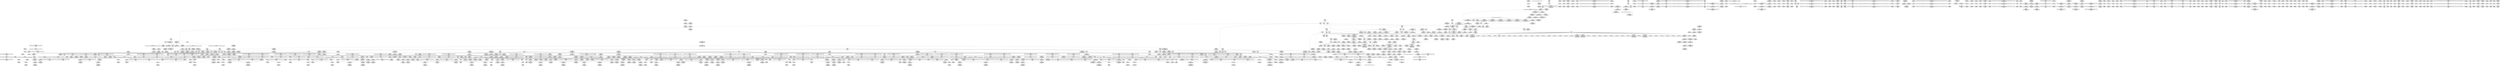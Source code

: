 digraph {
	CE0x5c685f0 [shape=record,shape=Mrecord,label="{CE0x5c685f0|_call_void_mcount()_#3|*SummSource*}"]
	CE0x5c57300 [shape=record,shape=Mrecord,label="{CE0x5c57300|__rcu_read_lock:_tmp2|*SummSink*}"]
	CE0x5c7f520 [shape=record,shape=Mrecord,label="{CE0x5c7f520|i64_1|*Constant*}"]
	CE0x5c16dd0 [shape=record,shape=Mrecord,label="{CE0x5c16dd0|task_sid:_tmp16|security/selinux/hooks.c,208|*SummSink*}"]
	CE0x5c1f840 [shape=record,shape=Mrecord,label="{CE0x5c1f840|i8_2|*Constant*|*SummSink*}"]
	CE0x5c238a0 [shape=record,shape=Mrecord,label="{CE0x5c238a0|sock_has_perm:_call6|security/selinux/hooks.c,3976}"]
	CE0x5c8f8c0 [shape=record,shape=Mrecord,label="{CE0x5c8f8c0|rcu_read_unlock:_tmp19|include/linux/rcupdate.h,933|*SummSource*}"]
	CE0x5cb8920 [shape=record,shape=Mrecord,label="{CE0x5cb8920|rcu_lock_release:_tmp4|include/linux/rcupdate.h,423|*SummSink*}"]
	CE0x5b96cc0 [shape=record,shape=Mrecord,label="{CE0x5b96cc0|selinux_socket_getpeername:_tmp|*SummSource*}"]
	CE0x5bc1370 [shape=record,shape=Mrecord,label="{CE0x5bc1370|i32_5|*Constant*|*SummSink*}"]
	CE0x5c341c0 [shape=record,shape=Mrecord,label="{CE0x5c341c0|sock_has_perm:_tmp19|security/selinux/hooks.c,3977|*SummSource*}"]
	CE0x5cd0490 [shape=record,shape=Mrecord,label="{CE0x5cd0490|__preempt_count_sub:_tmp3|*SummSink*}"]
	CE0x5c8e300 [shape=record,shape=Mrecord,label="{CE0x5c8e300|i64*_getelementptr_inbounds_(_11_x_i64_,_11_x_i64_*___llvm_gcov_ctr132,_i64_0,_i64_8)|*Constant*|*SummSink*}"]
	CE0x5b96d70 [shape=record,shape=Mrecord,label="{CE0x5b96d70|32:_%struct.sock*,_:_CRE_4,6_|*MultipleSource*|Function::selinux_socket_getpeername&Arg::sock::|security/selinux/hooks.c,4231}"]
	CE0x5c34ef0 [shape=record,shape=Mrecord,label="{CE0x5c34ef0|0:_i8,_:_GCMR_task_sid.__warned_internal_global_i8_0,_section_.data.unlikely_,_align_1:_elem_0:default:}"]
	CE0x5ba9b90 [shape=record,shape=Mrecord,label="{CE0x5ba9b90|get_current:_tmp1|*SummSink*}"]
	CE0x5c143e0 [shape=record,shape=Mrecord,label="{CE0x5c143e0|task_sid:_tmp19|security/selinux/hooks.c,208}"]
	CE0x5c2b4b0 [shape=record,shape=Mrecord,label="{CE0x5c2b4b0|sock_has_perm:_call|security/selinux/hooks.c,3967|*SummSource*}"]
	CE0x5c4d9c0 [shape=record,shape=Mrecord,label="{CE0x5c4d9c0|__rcu_read_unlock:_entry|*SummSource*}"]
	CE0x5c27870 [shape=record,shape=Mrecord,label="{CE0x5c27870|8:_%struct.sock*,_:_SCME_34,35_}"]
	CE0x5cb9bc0 [shape=record,shape=Mrecord,label="{CE0x5cb9bc0|rcu_lock_acquire:_bb|*SummSource*}"]
	CE0x5c44620 [shape=record,shape=Mrecord,label="{CE0x5c44620|GLOBAL:___rcu_read_lock|*Constant*}"]
	CE0x5c7ff40 [shape=record,shape=Mrecord,label="{CE0x5c7ff40|__preempt_count_add:_entry|*SummSource*}"]
	CE0x5c77ad0 [shape=record,shape=Mrecord,label="{CE0x5c77ad0|i64*_getelementptr_inbounds_(_11_x_i64_,_11_x_i64_*___llvm_gcov_ctr127,_i64_0,_i64_9)|*Constant*|*SummSink*}"]
	CE0x5bb6480 [shape=record,shape=Mrecord,label="{CE0x5bb6480|i64*_getelementptr_inbounds_(_6_x_i64_,_6_x_i64_*___llvm_gcov_ctr327,_i64_0,_i64_0)|*Constant*|*SummSink*}"]
	CE0x5b96e90 [shape=record,shape=Mrecord,label="{CE0x5b96e90|selinux_socket_getpeername:_sock|Function::selinux_socket_getpeername&Arg::sock::|*SummSink*}"]
	CE0x5c839e0 [shape=record,shape=Mrecord,label="{CE0x5c839e0|__rcu_read_unlock:_tmp4|include/linux/rcupdate.h,244}"]
	CE0x5ce8b90 [shape=record,shape=Mrecord,label="{CE0x5ce8b90|_call_void_mcount()_#3}"]
	CE0x5c26bb0 [shape=record,shape=Mrecord,label="{CE0x5c26bb0|8:_%struct.sock*,_:_SCME_24,25_}"]
	CE0x5c4fd20 [shape=record,shape=Mrecord,label="{CE0x5c4fd20|i64*_getelementptr_inbounds_(_4_x_i64_,_4_x_i64_*___llvm_gcov_ctr130,_i64_0,_i64_0)|*Constant*|*SummSource*}"]
	CE0x5c4eab0 [shape=record,shape=Mrecord,label="{CE0x5c4eab0|_call_void_lock_acquire(%struct.lockdep_map*_%map,_i32_0,_i32_0,_i32_2,_i32_0,_%struct.lockdep_map*_null,_i64_ptrtoint_(i8*_blockaddress(_rcu_lock_acquire,_%__here)_to_i64))_#10,_!dbg_!27716|include/linux/rcupdate.h,418|*SummSink*}"]
	CE0x5c33b20 [shape=record,shape=Mrecord,label="{CE0x5c33b20|sock_has_perm:_tmp18|security/selinux/hooks.c,3977|*SummSink*}"]
	CE0x5c2c1b0 [shape=record,shape=Mrecord,label="{CE0x5c2c1b0|sock_has_perm:_tmp6|security/selinux/hooks.c,3969}"]
	CE0x5c904d0 [shape=record,shape=Mrecord,label="{CE0x5c904d0|rcu_read_unlock:_tmp21|include/linux/rcupdate.h,935}"]
	CE0x5c16f80 [shape=record,shape=Mrecord,label="{CE0x5c16f80|task_sid:_tmp17|security/selinux/hooks.c,208}"]
	CE0x5cb56d0 [shape=record,shape=Mrecord,label="{CE0x5cb56d0|rcu_lock_release:_tmp6}"]
	CE0x5ba17f0 [shape=record,shape=Mrecord,label="{CE0x5ba17f0|selinux_socket_getpeername:_sk|security/selinux/hooks.c,4231}"]
	CE0x5c77e90 [shape=record,shape=Mrecord,label="{CE0x5c77e90|__rcu_read_lock:_tmp|*SummSource*}"]
	"CONST[source:2(external),value:2(dynamic)][purpose:{subject}]"
	CE0x5c2fe60 [shape=record,shape=Mrecord,label="{CE0x5c2fe60|sock_has_perm:_tmp5|security/selinux/hooks.c,3966|*SummSource*}"]
	CE0x5c2e2e0 [shape=record,shape=Mrecord,label="{CE0x5c2e2e0|sock_has_perm:_tmp10|security/selinux/hooks.c,3969|*SummSource*}"]
	CE0x5c63f90 [shape=record,shape=Mrecord,label="{CE0x5c63f90|rcu_read_lock:_land.lhs.true}"]
	CE0x5cbdac0 [shape=record,shape=Mrecord,label="{CE0x5cbdac0|__rcu_read_unlock:_tmp7|include/linux/rcupdate.h,245}"]
	CE0x5b97720 [shape=record,shape=Mrecord,label="{CE0x5b97720|selinux_socket_getpeername:_tmp}"]
	CE0x5c60750 [shape=record,shape=Mrecord,label="{CE0x5c60750|__preempt_count_sub:_tmp4|./arch/x86/include/asm/preempt.h,77}"]
	CE0x5c39960 [shape=record,shape=Mrecord,label="{CE0x5c39960|rcu_read_lock:_tobool|include/linux/rcupdate.h,882|*SummSink*}"]
	CE0x5bd99e0 [shape=record,shape=Mrecord,label="{CE0x5bd99e0|i32_16|*Constant*}"]
	CE0x5c65b10 [shape=record,shape=Mrecord,label="{CE0x5c65b10|rcu_read_lock:_land.lhs.true2|*SummSource*}"]
	CE0x5c3ab20 [shape=record,shape=Mrecord,label="{CE0x5c3ab20|cred_sid:_sid|security/selinux/hooks.c,197}"]
	CE0x5bc4120 [shape=record,shape=Mrecord,label="{CE0x5bc4120|sock_has_perm:_tmp8|security/selinux/hooks.c,3969}"]
	CE0x5c3ef90 [shape=record,shape=Mrecord,label="{CE0x5c3ef90|task_sid:_tobool|security/selinux/hooks.c,208|*SummSink*}"]
	CE0x5c3f700 [shape=record,shape=Mrecord,label="{CE0x5c3f700|task_sid:_tmp2}"]
	CE0x5cc6e10 [shape=record,shape=Mrecord,label="{CE0x5cc6e10|i64*_getelementptr_inbounds_(_4_x_i64_,_4_x_i64_*___llvm_gcov_ctr134,_i64_0,_i64_0)|*Constant*|*SummSource*}"]
	CE0x5c46060 [shape=record,shape=Mrecord,label="{CE0x5c46060|cred_sid:_tmp|*SummSink*}"]
	CE0x5c287e0 [shape=record,shape=Mrecord,label="{CE0x5c287e0|8:_%struct.sock*,_:_SCME_47,48_}"]
	CE0x5c773c0 [shape=record,shape=Mrecord,label="{CE0x5c773c0|i8*_getelementptr_inbounds_(_42_x_i8_,_42_x_i8_*_.str46,_i32_0,_i32_0)|*Constant*}"]
	CE0x5c85930 [shape=record,shape=Mrecord,label="{CE0x5c85930|__preempt_count_add:_entry}"]
	CE0x5c17520 [shape=record,shape=Mrecord,label="{CE0x5c17520|i64*_getelementptr_inbounds_(_13_x_i64_,_13_x_i64_*___llvm_gcov_ctr126,_i64_0,_i64_8)|*Constant*}"]
	CE0x5b9c140 [shape=record,shape=Mrecord,label="{CE0x5b9c140|selinux_socket_getpeername:_sk|security/selinux/hooks.c,4231|*SummSource*}"]
	CE0x5bd1160 [shape=record,shape=Mrecord,label="{CE0x5bd1160|_ret_void,_!dbg_!27735|include/linux/rcupdate.h,884|*SummSink*}"]
	CE0x5c15390 [shape=record,shape=Mrecord,label="{CE0x5c15390|i8*_getelementptr_inbounds_(_25_x_i8_,_25_x_i8_*_.str3,_i32_0,_i32_0)|*Constant*|*SummSink*}"]
	CE0x5cb5980 [shape=record,shape=Mrecord,label="{CE0x5cb5980|rcu_lock_release:_tmp6|*SummSource*}"]
	CE0x5c78ec0 [shape=record,shape=Mrecord,label="{CE0x5c78ec0|_call_void_lockdep_rcu_suspicious(i8*_getelementptr_inbounds_(_25_x_i8_,_25_x_i8_*_.str45,_i32_0,_i32_0),_i32_883,_i8*_getelementptr_inbounds_(_42_x_i8_,_42_x_i8_*_.str46,_i32_0,_i32_0))_#10,_!dbg_!27728|include/linux/rcupdate.h,882|*SummSource*}"]
	CE0x5c2b2c0 [shape=record,shape=Mrecord,label="{CE0x5c2b2c0|i64_56|*Constant*|*SummSink*}"]
	CE0x5c39eb0 [shape=record,shape=Mrecord,label="{CE0x5c39eb0|task_sid:_tmp8|security/selinux/hooks.c,208|*SummSink*}"]
	CE0x5c7f590 [shape=record,shape=Mrecord,label="{CE0x5c7f590|__rcu_read_lock:_tmp1}"]
	CE0x5c4b240 [shape=record,shape=Mrecord,label="{CE0x5c4b240|_call_void_rcu_lock_release(%struct.lockdep_map*_rcu_lock_map)_#10,_!dbg_!27733|include/linux/rcupdate.h,935}"]
	CE0x5bccab0 [shape=record,shape=Mrecord,label="{CE0x5bccab0|_call_void_mcount()_#3|*SummSource*}"]
	CE0x5c74970 [shape=record,shape=Mrecord,label="{CE0x5c74970|rcu_read_lock:_tmp14|include/linux/rcupdate.h,882}"]
	CE0x5c29160 [shape=record,shape=Mrecord,label="{CE0x5c29160|8:_%struct.sock*,_:_SCME_55,56_}"]
	CE0x5c42d90 [shape=record,shape=Mrecord,label="{CE0x5c42d90|rcu_read_lock:_tmp1}"]
	CE0x5cbd350 [shape=record,shape=Mrecord,label="{CE0x5cbd350|i64*_getelementptr_inbounds_(_4_x_i64_,_4_x_i64_*___llvm_gcov_ctr129,_i64_0,_i64_2)|*Constant*|*SummSource*}"]
	CE0x5c632f0 [shape=record,shape=Mrecord,label="{CE0x5c632f0|rcu_read_unlock:_tobool1|include/linux/rcupdate.h,933|*SummSink*}"]
	CE0x5cd18e0 [shape=record,shape=Mrecord,label="{CE0x5cd18e0|void_(i32*,_i32,_i32*)*_asm_addl_$1,_%gs:$0_,_*m,ri,*m,_dirflag_,_fpsr_,_flags_|*SummSink*}"]
	CE0x5c4b530 [shape=record,shape=Mrecord,label="{CE0x5c4b530|rcu_read_unlock:_tmp22|include/linux/rcupdate.h,935}"]
	CE0x5bde190 [shape=record,shape=Mrecord,label="{CE0x5bde190|_call_void_mcount()_#3|*SummSink*}"]
	CE0x5cb8d70 [shape=record,shape=Mrecord,label="{CE0x5cb8d70|__preempt_count_add:_tmp6|./arch/x86/include/asm/preempt.h,73}"]
	CE0x5c877d0 [shape=record,shape=Mrecord,label="{CE0x5c877d0|_call_void___preempt_count_sub(i32_1)_#10,_!dbg_!27715|include/linux/rcupdate.h,244|*SummSink*}"]
	CE0x5baf470 [shape=record,shape=Mrecord,label="{CE0x5baf470|8:_%struct.sock*,_:_SCME_18,20_|*MultipleSource*|security/selinux/hooks.c, 3966|security/selinux/hooks.c,3966|security/selinux/hooks.c,3966}"]
	CE0x5ce97d0 [shape=record,shape=Mrecord,label="{CE0x5ce97d0|__preempt_count_sub:_sub|./arch/x86/include/asm/preempt.h,77}"]
	CE0x5c6a030 [shape=record,shape=Mrecord,label="{CE0x5c6a030|__rcu_read_lock:_tmp5|include/linux/rcupdate.h,239|*SummSource*}"]
	CE0x5c5ccf0 [shape=record,shape=Mrecord,label="{CE0x5c5ccf0|__preempt_count_sub:_tmp|*SummSink*}"]
	CE0x5ccf3f0 [shape=record,shape=Mrecord,label="{CE0x5ccf3f0|__preempt_count_add:_tmp7|./arch/x86/include/asm/preempt.h,73|*SummSource*}"]
	CE0x5c804c0 [shape=record,shape=Mrecord,label="{CE0x5c804c0|_call_void_mcount()_#3|*SummSink*}"]
	CE0x5c59850 [shape=record,shape=Mrecord,label="{CE0x5c59850|__preempt_count_add:_bb|*SummSource*}"]
	CE0x5cd1350 [shape=record,shape=Mrecord,label="{CE0x5cd1350|__preempt_count_sub:_entry|*SummSource*}"]
	CE0x5bafbf0 [shape=record,shape=Mrecord,label="{CE0x5bafbf0|8:_%struct.sock*,_:_SCME_16,18_|*MultipleSource*|security/selinux/hooks.c, 3966|security/selinux/hooks.c,3966|security/selinux/hooks.c,3966}"]
	CE0x5c16630 [shape=record,shape=Mrecord,label="{CE0x5c16630|task_sid:_tmp15|security/selinux/hooks.c,208}"]
	CE0x5cb5f10 [shape=record,shape=Mrecord,label="{CE0x5cb5f10|rcu_lock_release:_tmp7|*SummSource*}"]
	CE0x5c64080 [shape=record,shape=Mrecord,label="{CE0x5c64080|rcu_read_lock:_land.lhs.true|*SummSource*}"]
	CE0x5b9d540 [shape=record,shape=Mrecord,label="{CE0x5b9d540|selinux_socket_getpeername:_sock|Function::selinux_socket_getpeername&Arg::sock::}"]
	CE0x5bb8ac0 [shape=record,shape=Mrecord,label="{CE0x5bb8ac0|sock_has_perm:_sk_security|security/selinux/hooks.c,3964|*SummSink*}"]
	CE0x5c1b7f0 [shape=record,shape=Mrecord,label="{CE0x5c1b7f0|GLOBAL:_cred_sid|*Constant*}"]
	CE0x5bea880 [shape=record,shape=Mrecord,label="{CE0x5bea880|rcu_read_unlock:_do.body|*SummSink*}"]
	CE0x5c17680 [shape=record,shape=Mrecord,label="{CE0x5c17680|i64*_getelementptr_inbounds_(_13_x_i64_,_13_x_i64_*___llvm_gcov_ctr126,_i64_0,_i64_8)|*Constant*|*SummSource*}"]
	CE0x5bc8480 [shape=record,shape=Mrecord,label="{CE0x5bc8480|i32_77|*Constant*|*SummSource*}"]
	CE0x5c7ee70 [shape=record,shape=Mrecord,label="{CE0x5c7ee70|rcu_read_unlock:_tmp12|include/linux/rcupdate.h,933|*SummSink*}"]
	CE0x5c72220 [shape=record,shape=Mrecord,label="{CE0x5c72220|i64*_getelementptr_inbounds_(_11_x_i64_,_11_x_i64_*___llvm_gcov_ctr127,_i64_0,_i64_8)|*Constant*|*SummSink*}"]
	CE0x5baa860 [shape=record,shape=Mrecord,label="{CE0x5baa860|rcu_read_unlock:_tmp1}"]
	CE0x5c27100 [shape=record,shape=Mrecord,label="{CE0x5c27100|8:_%struct.sock*,_:_SCME_27,28_}"]
	CE0x5ccceb0 [shape=record,shape=Mrecord,label="{CE0x5ccceb0|i8*_undef|*Constant*|*SummSink*}"]
	CE0x5ce54d0 [shape=record,shape=Mrecord,label="{CE0x5ce54d0|i64*_getelementptr_inbounds_(_4_x_i64_,_4_x_i64_*___llvm_gcov_ctr135,_i64_0,_i64_0)|*Constant*|*SummSink*}"]
	CE0x5c80f00 [shape=record,shape=Mrecord,label="{CE0x5c80f00|_call_void_mcount()_#3}"]
	CE0x5cc68a0 [shape=record,shape=Mrecord,label="{CE0x5cc68a0|__preempt_count_add:_tmp1}"]
	CE0x5c35050 [shape=record,shape=Mrecord,label="{CE0x5c35050|task_sid:_tobool1|security/selinux/hooks.c,208}"]
	CE0x5c8a0d0 [shape=record,shape=Mrecord,label="{CE0x5c8a0d0|_call_void_asm_addl_$1,_%gs:$0_,_*m,ri,*m,_dirflag_,_fpsr_,_flags_(i32*___preempt_count,_i32_%sub,_i32*___preempt_count)_#3,_!dbg_!27717,_!srcloc_!27718|./arch/x86/include/asm/preempt.h,77|*SummSink*}"]
	CE0x5c8ad60 [shape=record,shape=Mrecord,label="{CE0x5c8ad60|i64*_getelementptr_inbounds_(_4_x_i64_,_4_x_i64_*___llvm_gcov_ctr133,_i64_0,_i64_0)|*Constant*|*SummSink*}"]
	CE0x5cc2500 [shape=record,shape=Mrecord,label="{CE0x5cc2500|__preempt_count_sub:_tmp2}"]
	CE0x5be9650 [shape=record,shape=Mrecord,label="{CE0x5be9650|rcu_read_lock:_tobool|include/linux/rcupdate.h,882}"]
	CE0x5ba8910 [shape=record,shape=Mrecord,label="{CE0x5ba8910|sock_has_perm:_if.end|*SummSource*}"]
	CE0x5bb73e0 [shape=record,shape=Mrecord,label="{CE0x5bb73e0|_call_void_mcount()_#3}"]
	CE0x5c7fb50 [shape=record,shape=Mrecord,label="{CE0x5c7fb50|GLOBAL:___llvm_gcov_ctr132|Global_var:__llvm_gcov_ctr132}"]
	CE0x5c33a40 [shape=record,shape=Mrecord,label="{CE0x5c33a40|sock_has_perm:_tmp18|security/selinux/hooks.c,3977}"]
	CE0x5c3d200 [shape=record,shape=Mrecord,label="{CE0x5c3d200|task_sid:_do.body5}"]
	CE0x5ba8690 [shape=record,shape=Mrecord,label="{CE0x5ba8690|selinux_socket_getpeername:_tmp2}"]
	CE0x5c92140 [shape=record,shape=Mrecord,label="{CE0x5c92140|i64*_getelementptr_inbounds_(_4_x_i64_,_4_x_i64_*___llvm_gcov_ctr130,_i64_0,_i64_2)|*Constant*}"]
	CE0x5beef20 [shape=record,shape=Mrecord,label="{CE0x5beef20|i64_7|*Constant*}"]
	CE0x5bcf050 [shape=record,shape=Mrecord,label="{CE0x5bcf050|i64*_getelementptr_inbounds_(_2_x_i64_,_2_x_i64_*___llvm_gcov_ctr98,_i64_0,_i64_1)|*Constant*|*SummSink*}"]
	CE0x5c56130 [shape=record,shape=Mrecord,label="{CE0x5c56130|%struct.lockdep_map*_null|*Constant*|*SummSink*}"]
	CE0x5c2c650 [shape=record,shape=Mrecord,label="{CE0x5c2c650|sock_has_perm:_tmp9|security/selinux/hooks.c,3969}"]
	CE0x5ccc0a0 [shape=record,shape=Mrecord,label="{CE0x5ccc0a0|rcu_lock_acquire:_tmp7}"]
	CE0x5cb5e50 [shape=record,shape=Mrecord,label="{CE0x5cb5e50|rcu_lock_release:_tmp7}"]
	CE0x5c56900 [shape=record,shape=Mrecord,label="{CE0x5c56900|__rcu_read_lock:_tmp1|*SummSink*}"]
	CE0x5c76b60 [shape=record,shape=Mrecord,label="{CE0x5c76b60|i32_883|*Constant*|*SummSource*}"]
	CE0x5badbf0 [shape=record,shape=Mrecord,label="{CE0x5badbf0|GLOBAL:_lock_release|*Constant*|*SummSource*}"]
	CE0x5bcaaf0 [shape=record,shape=Mrecord,label="{CE0x5bcaaf0|COLLAPSED:_GCMRE___llvm_gcov_ctr128_internal_global_4_x_i64_zeroinitializer:_elem_0:default:}"]
	CE0x5c2cd80 [shape=record,shape=Mrecord,label="{CE0x5c2cd80|sock_has_perm:_cmp|security/selinux/hooks.c,3969|*SummSink*}"]
	CE0x5ce8e40 [shape=record,shape=Mrecord,label="{CE0x5ce8e40|i64*_getelementptr_inbounds_(_4_x_i64_,_4_x_i64_*___llvm_gcov_ctr134,_i64_0,_i64_2)|*Constant*|*SummSink*}"]
	CE0x5ba4d10 [shape=record,shape=Mrecord,label="{CE0x5ba4d10|COLLAPSED:_GCMRE_current_task_external_global_%struct.task_struct*:_elem_0:default:}"]
	CE0x5bdaaf0 [shape=record,shape=Mrecord,label="{CE0x5bdaaf0|sock_has_perm:_sk|Function::sock_has_perm&Arg::sk::|*SummSource*}"]
	CE0x5c75050 [shape=record,shape=Mrecord,label="{CE0x5c75050|rcu_read_lock:_tmp15|include/linux/rcupdate.h,882|*SummSource*}"]
	CE0x5c76460 [shape=record,shape=Mrecord,label="{CE0x5c76460|i8*_getelementptr_inbounds_(_25_x_i8_,_25_x_i8_*_.str45,_i32_0,_i32_0)|*Constant*|*SummSource*}"]
	CE0x5cca9d0 [shape=record,shape=Mrecord,label="{CE0x5cca9d0|i64*_getelementptr_inbounds_(_4_x_i64_,_4_x_i64_*___llvm_gcov_ctr128,_i64_0,_i64_2)|*Constant*|*SummSource*}"]
	CE0x5c1a720 [shape=record,shape=Mrecord,label="{CE0x5c1a720|i64*_getelementptr_inbounds_(_13_x_i64_,_13_x_i64_*___llvm_gcov_ctr126,_i64_0,_i64_12)|*Constant*|*SummSink*}"]
	CE0x5bee820 [shape=record,shape=Mrecord,label="{CE0x5bee820|rcu_read_unlock:_tmp11|include/linux/rcupdate.h,933}"]
	CE0x5c16ca0 [shape=record,shape=Mrecord,label="{CE0x5c16ca0|task_sid:_tmp16|security/selinux/hooks.c,208|*SummSource*}"]
	CE0x5c612b0 [shape=record,shape=Mrecord,label="{CE0x5c612b0|__preempt_count_sub:_tmp7|./arch/x86/include/asm/preempt.h,78|*SummSource*}"]
	CE0x5bc9b60 [shape=record,shape=Mrecord,label="{CE0x5bc9b60|cred_sid:_tmp3}"]
	CE0x5c22040 [shape=record,shape=Mrecord,label="{CE0x5c22040|sock_has_perm:_sk4|security/selinux/hooks.c,3974|*SummSink*}"]
	CE0x5c842d0 [shape=record,shape=Mrecord,label="{CE0x5c842d0|__rcu_read_lock:_tmp6|include/linux/rcupdate.h,240|*SummSource*}"]
	CE0x5c814c0 [shape=record,shape=Mrecord,label="{CE0x5c814c0|rcu_read_unlock:_tobool1|include/linux/rcupdate.h,933|*SummSource*}"]
	CE0x5cd0770 [shape=record,shape=Mrecord,label="{CE0x5cd0770|__preempt_count_add:_tmp1|*SummSink*}"]
	CE0x5c14f70 [shape=record,shape=Mrecord,label="{CE0x5c14f70|_call_void_lockdep_rcu_suspicious(i8*_getelementptr_inbounds_(_25_x_i8_,_25_x_i8_*_.str3,_i32_0,_i32_0),_i32_208,_i8*_getelementptr_inbounds_(_41_x_i8_,_41_x_i8_*_.str44,_i32_0,_i32_0))_#10,_!dbg_!27732|security/selinux/hooks.c,208|*SummSource*}"]
	CE0x5c2e9a0 [shape=record,shape=Mrecord,label="{CE0x5c2e9a0|sock_has_perm:_tmp12|security/selinux/hooks.c,3970|*SummSink*}"]
	CE0x5c3e5b0 [shape=record,shape=Mrecord,label="{CE0x5c3e5b0|i64_5|*Constant*|*SummSink*}"]
	CE0x5c46b30 [shape=record,shape=Mrecord,label="{CE0x5c46b30|task_sid:_tmp7|security/selinux/hooks.c,208|*SummSink*}"]
	CE0x5c8b050 [shape=record,shape=Mrecord,label="{CE0x5c8b050|rcu_lock_release:_tmp}"]
	CE0x5bc97d0 [shape=record,shape=Mrecord,label="{CE0x5bc97d0|i32_0|*Constant*}"]
	CE0x5c617d0 [shape=record,shape=Mrecord,label="{CE0x5c617d0|__preempt_count_add:_tmp2}"]
	CE0x5c2a050 [shape=record,shape=Mrecord,label="{CE0x5c2a050|_ret_i32_%call7,_!dbg_!27749|security/selinux/hooks.c,210|*SummSource*}"]
	CE0x5c5a710 [shape=record,shape=Mrecord,label="{CE0x5c5a710|i64*_getelementptr_inbounds_(_4_x_i64_,_4_x_i64_*___llvm_gcov_ctr129,_i64_0,_i64_2)|*Constant*}"]
	CE0x5c66dc0 [shape=record,shape=Mrecord,label="{CE0x5c66dc0|rcu_read_lock:_tmp5|include/linux/rcupdate.h,882}"]
	CE0x5be11a0 [shape=record,shape=Mrecord,label="{CE0x5be11a0|sock_has_perm:_type|security/selinux/hooks.c,3972}"]
	CE0x5b9eb40 [shape=record,shape=Mrecord,label="{CE0x5b9eb40|COLLAPSED:_GCMRE___llvm_gcov_ctr364_internal_global_2_x_i64_zeroinitializer:_elem_0:default:}"]
	CE0x5beaff0 [shape=record,shape=Mrecord,label="{CE0x5beaff0|_call_void_mcount()_#3}"]
	CE0x5c14b50 [shape=record,shape=Mrecord,label="{CE0x5c14b50|i8_1|*Constant*|*SummSink*}"]
	CE0x5c822e0 [shape=record,shape=Mrecord,label="{CE0x5c822e0|rcu_read_unlock:_land.lhs.true2|*SummSink*}"]
	CE0x5c69c50 [shape=record,shape=Mrecord,label="{CE0x5c69c50|i64_2|*Constant*}"]
	CE0x5c19850 [shape=record,shape=Mrecord,label="{CE0x5c19850|task_sid:_tmp25|security/selinux/hooks.c,208}"]
	CE0x5b9fef0 [shape=record,shape=Mrecord,label="{CE0x5b9fef0|cred_sid:_security|security/selinux/hooks.c,196|*SummSource*}"]
	CE0x5c5e590 [shape=record,shape=Mrecord,label="{CE0x5c5e590|__preempt_count_sub:_val|Function::__preempt_count_sub&Arg::val::}"]
	CE0x5c19660 [shape=record,shape=Mrecord,label="{CE0x5c19660|task_sid:_tmp24|security/selinux/hooks.c,208|*SummSink*}"]
	CE0x5c8c300 [shape=record,shape=Mrecord,label="{CE0x5c8c300|rcu_lock_release:_tmp1}"]
	CE0x5c879a0 [shape=record,shape=Mrecord,label="{CE0x5c879a0|GLOBAL:___preempt_count_sub|*Constant*}"]
	CE0x5ccecd0 [shape=record,shape=Mrecord,label="{CE0x5ccecd0|GLOBAL:___preempt_count|Global_var:__preempt_count}"]
	CE0x5ce51d0 [shape=record,shape=Mrecord,label="{CE0x5ce51d0|__preempt_count_sub:_bb|*SummSource*}"]
	CE0x5ce49b0 [shape=record,shape=Mrecord,label="{CE0x5ce49b0|__preempt_count_add:_tmp3}"]
	CE0x5c477b0 [shape=record,shape=Mrecord,label="{CE0x5c477b0|rcu_read_lock:_tmp1|*SummSink*}"]
	CE0x5bee7b0 [shape=record,shape=Mrecord,label="{CE0x5bee7b0|_call_void_lockdep_rcu_suspicious(i8*_getelementptr_inbounds_(_25_x_i8_,_25_x_i8_*_.str45,_i32_0,_i32_0),_i32_934,_i8*_getelementptr_inbounds_(_44_x_i8_,_44_x_i8_*_.str47,_i32_0,_i32_0))_#10,_!dbg_!27726|include/linux/rcupdate.h,933}"]
	CE0x5c2f9d0 [shape=record,shape=Mrecord,label="{CE0x5c2f9d0|sock_has_perm:_tmp4|security/selinux/hooks.c,3966|*SummSource*}"]
	CE0x5c4e570 [shape=record,shape=Mrecord,label="{CE0x5c4e570|__rcu_read_lock:_do.end|*SummSource*}"]
	CE0x5c75f90 [shape=record,shape=Mrecord,label="{CE0x5c75f90|GLOBAL:_lockdep_rcu_suspicious|*Constant*}"]
	CE0x5c3e8c0 [shape=record,shape=Mrecord,label="{CE0x5c3e8c0|task_sid:_tmp10|security/selinux/hooks.c,208|*SummSink*}"]
	CE0x5c254d0 [shape=record,shape=Mrecord,label="{CE0x5c254d0|avc_has_perm:_auditdata|Function::avc_has_perm&Arg::auditdata::}"]
	CE0x5ccf230 [shape=record,shape=Mrecord,label="{CE0x5ccf230|__preempt_count_add:_tmp7|./arch/x86/include/asm/preempt.h,73}"]
	CE0x5bc0610 [shape=record,shape=Mrecord,label="{CE0x5bc0610|sock_has_perm:_tmp}"]
	CE0x5c85510 [shape=record,shape=Mrecord,label="{CE0x5c85510|rcu_read_unlock:_land.lhs.true|*SummSink*}"]
	CE0x5ba3aa0 [shape=record,shape=Mrecord,label="{CE0x5ba3aa0|sock_has_perm:_tmp8|security/selinux/hooks.c,3969|*SummSource*}"]
	CE0x5c3f7e0 [shape=record,shape=Mrecord,label="{CE0x5c3f7e0|task_sid:_tmp2|*SummSink*}"]
	CE0x5bbf440 [shape=record,shape=Mrecord,label="{CE0x5bbf440|task_sid:_tmp11|security/selinux/hooks.c,208}"]
	CE0x5b9bd20 [shape=record,shape=Mrecord,label="{CE0x5b9bd20|i64*_getelementptr_inbounds_(_2_x_i64_,_2_x_i64_*___llvm_gcov_ctr98,_i64_0,_i64_0)|*Constant*}"]
	CE0x5cb64e0 [shape=record,shape=Mrecord,label="{CE0x5cb64e0|__rcu_read_unlock:_do.body}"]
	CE0x5cceb00 [shape=record,shape=Mrecord,label="{CE0x5cceb00|__preempt_count_add:_tmp4|./arch/x86/include/asm/preempt.h,72|*SummSink*}"]
	CE0x5c31140 [shape=record,shape=Mrecord,label="{CE0x5c31140|_call_void_mcount()_#3|*SummSource*}"]
	CE0x5c30b00 [shape=record,shape=Mrecord,label="{CE0x5c30b00|i64*_getelementptr_inbounds_(_4_x_i64_,_4_x_i64_*___llvm_gcov_ctr129,_i64_0,_i64_1)|*Constant*|*SummSource*}"]
	CE0x5bc2bd0 [shape=record,shape=Mrecord,label="{CE0x5bc2bd0|rcu_read_lock:_tmp9|include/linux/rcupdate.h,882|*SummSink*}"]
	CE0x5c8efd0 [shape=record,shape=Mrecord,label="{CE0x5c8efd0|i64*_getelementptr_inbounds_(_11_x_i64_,_11_x_i64_*___llvm_gcov_ctr132,_i64_0,_i64_9)|*Constant*}"]
	CE0x5c4dcc0 [shape=record,shape=Mrecord,label="{CE0x5c4dcc0|__rcu_read_unlock:_entry|*SummSink*}"]
	CE0x5b9eeb0 [shape=record,shape=Mrecord,label="{CE0x5b9eeb0|i64_1|*Constant*|*SummSource*}"]
	CE0x5bc1b60 [shape=record,shape=Mrecord,label="{CE0x5bc1b60|selinux_socket_getpeername:_tmp3|*SummSource*}"]
	CE0x5c42890 [shape=record,shape=Mrecord,label="{CE0x5c42890|_call_void_mcount()_#3|*SummSource*}"]
	CE0x5c907f0 [shape=record,shape=Mrecord,label="{CE0x5c907f0|rcu_read_unlock:_tmp17|include/linux/rcupdate.h,933|*SummSource*}"]
	CE0x5c77900 [shape=record,shape=Mrecord,label="{CE0x5c77900|i64*_getelementptr_inbounds_(_11_x_i64_,_11_x_i64_*___llvm_gcov_ctr127,_i64_0,_i64_9)|*Constant*}"]
	CE0x5c8d7e0 [shape=record,shape=Mrecord,label="{CE0x5c8d7e0|rcu_read_unlock:_tmp15|include/linux/rcupdate.h,933|*SummSink*}"]
	CE0x5cce2f0 [shape=record,shape=Mrecord,label="{CE0x5cce2f0|__preempt_count_sub:_tmp3|*SummSource*}"]
	CE0x5c76780 [shape=record,shape=Mrecord,label="{CE0x5c76780|i8*_getelementptr_inbounds_(_25_x_i8_,_25_x_i8_*_.str45,_i32_0,_i32_0)|*Constant*|*SummSink*}"]
	CE0x5c33ab0 [shape=record,shape=Mrecord,label="{CE0x5c33ab0|sock_has_perm:_tmp18|security/selinux/hooks.c,3977|*SummSource*}"]
	CE0x5c761e0 [shape=record,shape=Mrecord,label="{CE0x5c761e0|i8*_getelementptr_inbounds_(_25_x_i8_,_25_x_i8_*_.str45,_i32_0,_i32_0)|*Constant*}"]
	CE0x5c8b340 [shape=record,shape=Mrecord,label="{CE0x5c8b340|GLOBAL:_rcu_read_unlock.__warned|Global_var:rcu_read_unlock.__warned}"]
	CE0x5ba3e10 [shape=record,shape=Mrecord,label="{CE0x5ba3e10|i32_22|*Constant*|*SummSource*}"]
	CE0x5beeac0 [shape=record,shape=Mrecord,label="{CE0x5beeac0|rcu_read_unlock:_tmp11|include/linux/rcupdate.h,933|*SummSink*}"]
	CE0x5c862f0 [shape=record,shape=Mrecord,label="{CE0x5c862f0|rcu_read_unlock:_if.end|*SummSource*}"]
	CE0x5c18540 [shape=record,shape=Mrecord,label="{CE0x5c18540|i64*_getelementptr_inbounds_(_13_x_i64_,_13_x_i64_*___llvm_gcov_ctr126,_i64_0,_i64_10)|*Constant*|*SummSink*}"]
	CE0x5c23140 [shape=record,shape=Mrecord,label="{CE0x5c23140|sock_has_perm:_tmp16|security/selinux/hooks.c,3976|*SummSink*}"]
	CE0x5c857d0 [shape=record,shape=Mrecord,label="{CE0x5c857d0|GLOBAL:___preempt_count_add|*Constant*|*SummSource*}"]
	CE0x5c39750 [shape=record,shape=Mrecord,label="{CE0x5c39750|task_sid:_call|security/selinux/hooks.c,208}"]
	CE0x5c3ad70 [shape=record,shape=Mrecord,label="{CE0x5c3ad70|rcu_read_lock:_if.then|*SummSink*}"]
	CE0x5c3e4e0 [shape=record,shape=Mrecord,label="{CE0x5c3e4e0|i64_5|*Constant*|*SummSource*}"]
	CE0x5cb9ad0 [shape=record,shape=Mrecord,label="{CE0x5cb9ad0|rcu_lock_acquire:_bb}"]
	CE0x5bafe30 [shape=record,shape=Mrecord,label="{CE0x5bafe30|get_current:_tmp4|./arch/x86/include/asm/current.h,14}"]
	CE0x5cb37c0 [shape=record,shape=Mrecord,label="{CE0x5cb37c0|_call_void_asm_addl_$1,_%gs:$0_,_*m,ri,*m,_dirflag_,_fpsr_,_flags_(i32*___preempt_count,_i32_%val,_i32*___preempt_count)_#3,_!dbg_!27714,_!srcloc_!27717|./arch/x86/include/asm/preempt.h,72|*SummSink*}"]
	CE0x5c1bb50 [shape=record,shape=Mrecord,label="{CE0x5c1bb50|cred_sid:_entry}"]
	CE0x5c20210 [shape=record,shape=Mrecord,label="{CE0x5c20210|sock_has_perm:_u|security/selinux/hooks.c,3973|*SummSource*}"]
	CE0x5c7fbc0 [shape=record,shape=Mrecord,label="{CE0x5c7fbc0|rcu_read_unlock:_tmp4|include/linux/rcupdate.h,933|*SummSource*}"]
	CE0x5ba5a40 [shape=record,shape=Mrecord,label="{CE0x5ba5a40|avc_has_perm:_tsid|Function::avc_has_perm&Arg::tsid::}"]
	CE0x5c90360 [shape=record,shape=Mrecord,label="{CE0x5c90360|i64*_getelementptr_inbounds_(_11_x_i64_,_11_x_i64_*___llvm_gcov_ctr132,_i64_0,_i64_10)|*Constant*}"]
	CE0x5c11990 [shape=record,shape=Mrecord,label="{CE0x5c11990|sock_has_perm:_tmp2|*LoadInst*|security/selinux/hooks.c,3964|*SummSource*}"]
	CE0x5c3fc80 [shape=record,shape=Mrecord,label="{CE0x5c3fc80|__rcu_read_lock:_entry|*SummSource*}"]
	CE0x5bd8840 [shape=record,shape=Mrecord,label="{CE0x5bd8840|selinux_socket_getpeername:_tmp4|*LoadInst*|security/selinux/hooks.c,4231|*SummSink*}"]
	CE0x5c74f20 [shape=record,shape=Mrecord,label="{CE0x5c74f20|rcu_read_lock:_tmp15|include/linux/rcupdate.h,882}"]
	CE0x5ccef20 [shape=record,shape=Mrecord,label="{CE0x5ccef20|i64*_getelementptr_inbounds_(_4_x_i64_,_4_x_i64_*___llvm_gcov_ctr135,_i64_0,_i64_3)|*Constant*}"]
	CE0x5bb7340 [shape=record,shape=Mrecord,label="{CE0x5bb7340|selinux_socket_getpeername:_call1|security/selinux/hooks.c,4231|*SummSink*}"]
	CE0x5be1880 [shape=record,shape=Mrecord,label="{CE0x5be1880|0:_i8,_8:_%struct.lsm_network_audit*,_24:_%struct.selinux_audit_data*,_:_SCMRE_0,1_|*MultipleSource*|security/selinux/hooks.c, 3965|security/selinux/hooks.c,3972}"]
	CE0x5c44410 [shape=record,shape=Mrecord,label="{CE0x5c44410|task_sid:_tmp5|security/selinux/hooks.c,208|*SummSource*}"]
	CE0x5c3a9a0 [shape=record,shape=Mrecord,label="{CE0x5c3a9a0|cred_sid:_tmp5|security/selinux/hooks.c,196|*SummSink*}"]
	CE0x5c4c910 [shape=record,shape=Mrecord,label="{CE0x5c4c910|rcu_lock_release:_map|Function::rcu_lock_release&Arg::map::}"]
	CE0x5cca180 [shape=record,shape=Mrecord,label="{CE0x5cca180|__rcu_read_lock:_tmp3|*SummSink*}"]
	CE0x5c128f0 [shape=record,shape=Mrecord,label="{CE0x5c128f0|i8*_getelementptr_inbounds_(_41_x_i8_,_41_x_i8_*_.str44,_i32_0,_i32_0)|*Constant*|*SummSink*}"]
	CE0x5c17ce0 [shape=record,shape=Mrecord,label="{CE0x5c17ce0|task_sid:_tmp21|security/selinux/hooks.c,208|*SummSink*}"]
	CE0x5cd2070 [shape=record,shape=Mrecord,label="{CE0x5cd2070|__preempt_count_sub:_do.body|*SummSink*}"]
	CE0x5c75b70 [shape=record,shape=Mrecord,label="{CE0x5c75b70|i64*_getelementptr_inbounds_(_11_x_i64_,_11_x_i64_*___llvm_gcov_ctr127,_i64_0,_i64_8)|*Constant*|*SummSource*}"]
	CE0x5c11ba0 [shape=record,shape=Mrecord,label="{CE0x5c11ba0|sock_has_perm:_tmp2|*LoadInst*|security/selinux/hooks.c,3964|*SummSink*}"]
	CE0x5cbc8f0 [shape=record,shape=Mrecord,label="{CE0x5cbc8f0|__preempt_count_add:_tmp5|./arch/x86/include/asm/preempt.h,72}"]
	CE0x5c196d0 [shape=record,shape=Mrecord,label="{CE0x5c196d0|task_sid:_tmp26|security/selinux/hooks.c,208|*SummSource*}"]
	CE0x5ba9390 [shape=record,shape=Mrecord,label="{CE0x5ba9390|i32_2|*Constant*|*SummSink*}"]
	CE0x5c80b00 [shape=record,shape=Mrecord,label="{CE0x5c80b00|_call_void___preempt_count_sub(i32_1)_#10,_!dbg_!27715|include/linux/rcupdate.h,244}"]
	CE0x5b9e0f0 [shape=record,shape=Mrecord,label="{CE0x5b9e0f0|i64*_getelementptr_inbounds_(_2_x_i64_,_2_x_i64_*___llvm_gcov_ctr364,_i64_0,_i64_0)|*Constant*}"]
	CE0x5c45b90 [shape=record,shape=Mrecord,label="{CE0x5c45b90|task_sid:_tmp5|security/selinux/hooks.c,208|*SummSink*}"]
	CE0x5c7f1e0 [shape=record,shape=Mrecord,label="{CE0x5c7f1e0|rcu_read_unlock:_call3|include/linux/rcupdate.h,933}"]
	CE0x5cbd990 [shape=record,shape=Mrecord,label="{CE0x5cbd990|__preempt_count_add:_bb}"]
	CE0x5c2bfb0 [shape=record,shape=Mrecord,label="{CE0x5c2bfb0|16:_i32,_24:_i16,_:_CRE_24,26_|*MultipleSource*|*LoadInst*|security/selinux/hooks.c,3964|security/selinux/hooks.c,3964|security/selinux/hooks.c,3969}"]
	CE0x5c199f0 [shape=record,shape=Mrecord,label="{CE0x5c199f0|task_sid:_tmp25|security/selinux/hooks.c,208|*SummSource*}"]
	CE0x5cbaae0 [shape=record,shape=Mrecord,label="{CE0x5cbaae0|__preempt_count_sub:_tmp6|./arch/x86/include/asm/preempt.h,78|*SummSource*}"]
	CE0x5cb8700 [shape=record,shape=Mrecord,label="{CE0x5cb8700|rcu_lock_release:_tmp4|include/linux/rcupdate.h,423|*SummSource*}"]
	CE0x5c13650 [shape=record,shape=Mrecord,label="{CE0x5c13650|task_sid:_tmp20|security/selinux/hooks.c,208|*SummSink*}"]
	CE0x5c14a20 [shape=record,shape=Mrecord,label="{CE0x5c14a20|i8_1|*Constant*|*SummSource*}"]
	CE0x5c15eb0 [shape=record,shape=Mrecord,label="{CE0x5c15eb0|i64_7|*Constant*}"]
	CE0x5c635d0 [shape=record,shape=Mrecord,label="{CE0x5c635d0|rcu_read_unlock:_tmp6|include/linux/rcupdate.h,933}"]
	CE0x5c30620 [shape=record,shape=Mrecord,label="{CE0x5c30620|__preempt_count_sub:_tmp6|./arch/x86/include/asm/preempt.h,78}"]
	CE0x5c4f630 [shape=record,shape=Mrecord,label="{CE0x5c4f630|rcu_lock_acquire:_tmp4|include/linux/rcupdate.h,418|*SummSink*}"]
	CE0x5bcaa80 [shape=record,shape=Mrecord,label="{CE0x5bcaa80|__rcu_read_lock:_tmp}"]
	CE0x5bc8d20 [shape=record,shape=Mrecord,label="{CE0x5bc8d20|i64*_getelementptr_inbounds_(_13_x_i64_,_13_x_i64_*___llvm_gcov_ctr126,_i64_0,_i64_1)|*Constant*|*SummSource*}"]
	CE0x5c7d5b0 [shape=record,shape=Mrecord,label="{CE0x5c7d5b0|_ret_void,_!dbg_!27719|./arch/x86/include/asm/preempt.h,73|*SummSink*}"]
	CE0x5bcb480 [shape=record,shape=Mrecord,label="{CE0x5bcb480|task_sid:_tobool|security/selinux/hooks.c,208|*SummSource*}"]
	CE0x5cb8690 [shape=record,shape=Mrecord,label="{CE0x5cb8690|rcu_lock_release:_tmp4|include/linux/rcupdate.h,423}"]
	CE0x5c15da0 [shape=record,shape=Mrecord,label="{CE0x5c15da0|i64_6|*Constant*|*SummSink*}"]
	CE0x5c14540 [shape=record,shape=Mrecord,label="{CE0x5c14540|task_sid:_tmp19|security/selinux/hooks.c,208|*SummSource*}"]
	CE0x5cb2d40 [shape=record,shape=Mrecord,label="{CE0x5cb2d40|_call_void_lock_acquire(%struct.lockdep_map*_%map,_i32_0,_i32_0,_i32_2,_i32_0,_%struct.lockdep_map*_null,_i64_ptrtoint_(i8*_blockaddress(_rcu_lock_acquire,_%__here)_to_i64))_#10,_!dbg_!27716|include/linux/rcupdate.h,418}"]
	CE0x5ce9130 [shape=record,shape=Mrecord,label="{CE0x5ce9130|__preempt_count_add:_tmp3|*SummSink*}"]
	CE0x5c607c0 [shape=record,shape=Mrecord,label="{CE0x5c607c0|__preempt_count_sub:_tmp4|./arch/x86/include/asm/preempt.h,77|*SummSource*}"]
	CE0x5ba5680 [shape=record,shape=Mrecord,label="{CE0x5ba5680|avc_has_perm:_ssid|Function::avc_has_perm&Arg::ssid::}"]
	CE0x5c64ec0 [shape=record,shape=Mrecord,label="{CE0x5c64ec0|0:_i32,_4:_i32,_8:_i32,_12:_i32,_:_CMRE_4,8_|*MultipleSource*|security/selinux/hooks.c,196|security/selinux/hooks.c,197|*LoadInst*|security/selinux/hooks.c,196}"]
	CE0x5c81750 [shape=record,shape=Mrecord,label="{CE0x5c81750|__rcu_read_lock:_tmp7|include/linux/rcupdate.h,240}"]
	CE0x5bef130 [shape=record,shape=Mrecord,label="{CE0x5bef130|_call_void___rcu_read_lock()_#10,_!dbg_!27710|include/linux/rcupdate.h,879|*SummSource*}"]
	CE0x5bea910 [shape=record,shape=Mrecord,label="{CE0x5bea910|rcu_read_unlock:_do.body|*SummSource*}"]
	CE0x5c5d680 [shape=record,shape=Mrecord,label="{CE0x5c5d680|__preempt_count_sub:_tmp5|./arch/x86/include/asm/preempt.h,77|*SummSink*}"]
	CE0x5c65120 [shape=record,shape=Mrecord,label="{CE0x5c65120|_ret_void,_!dbg_!27717|include/linux/rcupdate.h,419}"]
	CE0x5baf560 [shape=record,shape=Mrecord,label="{CE0x5baf560|COLLAPSED:_GCMRE___llvm_gcov_ctr98_internal_global_2_x_i64_zeroinitializer:_elem_0:default:}"]
	CE0x5c630e0 [shape=record,shape=Mrecord,label="{CE0x5c630e0|rcu_read_lock:_bb|*SummSink*}"]
	CE0x5bcc240 [shape=record,shape=Mrecord,label="{CE0x5bcc240|GLOBAL:_rcu_lock_map|Global_var:rcu_lock_map}"]
	CE0x5ceab10 [shape=record,shape=Mrecord,label="{CE0x5ceab10|__preempt_count_add:_do.end|*SummSource*}"]
	CE0x5cd1150 [shape=record,shape=Mrecord,label="{CE0x5cd1150|__preempt_count_sub:_val|Function::__preempt_count_sub&Arg::val::|*SummSink*}"]
	CE0x5ba1bb0 [shape=record,shape=Mrecord,label="{CE0x5ba1bb0|sock_has_perm:_tmp|*SummSink*}"]
	CE0x5cba310 [shape=record,shape=Mrecord,label="{CE0x5cba310|i64*_getelementptr_inbounds_(_4_x_i64_,_4_x_i64_*___llvm_gcov_ctr129,_i64_0,_i64_3)|*Constant*|*SummSink*}"]
	CE0x5ccfbe0 [shape=record,shape=Mrecord,label="{CE0x5ccfbe0|__preempt_count_sub:_tmp1|*SummSource*}"]
	CE0x5bc2fa0 [shape=record,shape=Mrecord,label="{CE0x5bc2fa0|rcu_read_lock:_tmp10|include/linux/rcupdate.h,882}"]
	CE0x5c1d0c0 [shape=record,shape=Mrecord,label="{CE0x5c1d0c0|rcu_read_unlock:_entry|*SummSink*}"]
	CE0x5c134c0 [shape=record,shape=Mrecord,label="{CE0x5c134c0|task_sid:_tmp20|security/selinux/hooks.c,208}"]
	CE0x5baa7a0 [shape=record,shape=Mrecord,label="{CE0x5baa7a0|selinux_socket_getpeername:_call|security/selinux/hooks.c,4231|*SummSource*}"]
	CE0x5bca150 [shape=record,shape=Mrecord,label="{CE0x5bca150|_ret_void,_!dbg_!27719|./arch/x86/include/asm/preempt.h,73}"]
	CE0x5c21be0 [shape=record,shape=Mrecord,label="{CE0x5c21be0|sock_has_perm:_tmp15|security/selinux/hooks.c,3974|*SummSink*}"]
	CE0x5c4cae0 [shape=record,shape=Mrecord,label="{CE0x5c4cae0|rcu_lock_release:_map|Function::rcu_lock_release&Arg::map::|*SummSink*}"]
	CE0x5c48660 [shape=record,shape=Mrecord,label="{CE0x5c48660|_call_void_rcu_lock_acquire(%struct.lockdep_map*_rcu_lock_map)_#10,_!dbg_!27711|include/linux/rcupdate.h,881|*SummSink*}"]
	CE0x5b9bb10 [shape=record,shape=Mrecord,label="{CE0x5b9bb10|sock_has_perm:_entry|*SummSink*}"]
	CE0x5cb2810 [shape=record,shape=Mrecord,label="{CE0x5cb2810|i64*_getelementptr_inbounds_(_4_x_i64_,_4_x_i64_*___llvm_gcov_ctr128,_i64_0,_i64_0)|*Constant*}"]
	CE0x5bb7910 [shape=record,shape=Mrecord,label="{CE0x5bb7910|i32_1|*Constant*|*SummSource*}"]
	CE0x5c401f0 [shape=record,shape=Mrecord,label="{CE0x5c401f0|i64*_getelementptr_inbounds_(_2_x_i64_,_2_x_i64_*___llvm_gcov_ctr131,_i64_0,_i64_1)|*Constant*|*SummSink*}"]
	CE0x5c65a20 [shape=record,shape=Mrecord,label="{CE0x5c65a20|rcu_read_lock:_land.lhs.true2}"]
	CE0x5b96b30 [shape=record,shape=Mrecord,label="{CE0x5b96b30|sock_has_perm:_task|Function::sock_has_perm&Arg::task::}"]
	CE0x5c81350 [shape=record,shape=Mrecord,label="{CE0x5c81350|rcu_read_unlock:_tobool1|include/linux/rcupdate.h,933}"]
	CE0x5c8f040 [shape=record,shape=Mrecord,label="{CE0x5c8f040|i64*_getelementptr_inbounds_(_11_x_i64_,_11_x_i64_*___llvm_gcov_ctr132,_i64_0,_i64_9)|*Constant*|*SummSource*}"]
	CE0x5c41900 [shape=record,shape=Mrecord,label="{CE0x5c41900|rcu_read_lock:_if.then}"]
	CE0x5c849c0 [shape=record,shape=Mrecord,label="{CE0x5c849c0|i64*_getelementptr_inbounds_(_4_x_i64_,_4_x_i64_*___llvm_gcov_ctr130,_i64_0,_i64_1)|*Constant*}"]
	CE0x5c74aa0 [shape=record,shape=Mrecord,label="{CE0x5c74aa0|rcu_read_lock:_tmp14|include/linux/rcupdate.h,882|*SummSource*}"]
	CE0x5c2f270 [shape=record,shape=Mrecord,label="{CE0x5c2f270|i64*_getelementptr_inbounds_(_6_x_i64_,_6_x_i64_*___llvm_gcov_ctr327,_i64_0,_i64_4)|*Constant*}"]
	CE0x5c78d50 [shape=record,shape=Mrecord,label="{CE0x5c78d50|_call_void_lockdep_rcu_suspicious(i8*_getelementptr_inbounds_(_25_x_i8_,_25_x_i8_*_.str45,_i32_0,_i32_0),_i32_883,_i8*_getelementptr_inbounds_(_42_x_i8_,_42_x_i8_*_.str46,_i32_0,_i32_0))_#10,_!dbg_!27728|include/linux/rcupdate.h,882}"]
	CE0x5bd2350 [shape=record,shape=Mrecord,label="{CE0x5bd2350|get_current:_tmp3|*SummSink*}"]
	CE0x5c63000 [shape=record,shape=Mrecord,label="{CE0x5c63000|rcu_read_lock:_bb|*SummSource*}"]
	CE0x5c3bac0 [shape=record,shape=Mrecord,label="{CE0x5c3bac0|task_sid:_tmp4|*LoadInst*|security/selinux/hooks.c,208}"]
	CE0x5c20560 [shape=record,shape=Mrecord,label="{CE0x5c20560|sock_has_perm:_tmp17|security/selinux/hooks.c,3976}"]
	CE0x5c12840 [shape=record,shape=Mrecord,label="{CE0x5c12840|i8*_getelementptr_inbounds_(_41_x_i8_,_41_x_i8_*_.str44,_i32_0,_i32_0)|*Constant*|*SummSource*}"]
	CE0x5c2ed20 [shape=record,shape=Mrecord,label="{CE0x5c2ed20|sock_has_perm:_tmp12|security/selinux/hooks.c,3970}"]
	CE0x5c19e00 [shape=record,shape=Mrecord,label="{CE0x5c19e00|task_sid:_tmp25|security/selinux/hooks.c,208|*SummSink*}"]
	CE0x5c2fb40 [shape=record,shape=Mrecord,label="{CE0x5c2fb40|sock_has_perm:_tmp4|security/selinux/hooks.c,3966|*SummSink*}"]
	CE0x5ce5390 [shape=record,shape=Mrecord,label="{CE0x5ce5390|__preempt_count_sub:_bb|*SummSink*}"]
	CE0x5ba5510 [shape=record,shape=Mrecord,label="{CE0x5ba5510|avc_has_perm:_entry|*SummSink*}"]
	CE0x5c2ee90 [shape=record,shape=Mrecord,label="{CE0x5c2ee90|sock_has_perm:_tmp12|security/selinux/hooks.c,3970|*SummSource*}"]
	CE0x5c47230 [shape=record,shape=Mrecord,label="{CE0x5c47230|task_sid:_tmp8|security/selinux/hooks.c,208}"]
	CE0x5c3e470 [shape=record,shape=Mrecord,label="{CE0x5c3e470|i64_5|*Constant*}"]
	CE0x5b9f150 [shape=record,shape=Mrecord,label="{CE0x5b9f150|selinux_socket_getpeername:_sock|Function::selinux_socket_getpeername&Arg::sock::|*SummSource*}"]
	CE0x5c15600 [shape=record,shape=Mrecord,label="{CE0x5c15600|GLOBAL:_lockdep_rcu_suspicious|*Constant*}"]
	CE0x5cc9320 [shape=record,shape=Mrecord,label="{CE0x5cc9320|_call_void_lock_release(%struct.lockdep_map*_%map,_i32_1,_i64_ptrtoint_(i8*_blockaddress(_rcu_lock_release,_%__here)_to_i64))_#10,_!dbg_!27716|include/linux/rcupdate.h,423|*SummSink*}"]
	CE0x5c185b0 [shape=record,shape=Mrecord,label="{CE0x5c185b0|task_sid:_tmp22|security/selinux/hooks.c,208|*SummSink*}"]
	CE0x5c3f770 [shape=record,shape=Mrecord,label="{CE0x5c3f770|task_sid:_tmp2|*SummSource*}"]
	CE0x5be41c0 [shape=record,shape=Mrecord,label="{CE0x5be41c0|sock_has_perm:_ad|security/selinux/hooks.c, 3965|*SummSource*}"]
	CE0x5c818c0 [shape=record,shape=Mrecord,label="{CE0x5c818c0|__rcu_read_lock:_tmp7|include/linux/rcupdate.h,240|*SummSource*}"]
	CE0x5c49d00 [shape=record,shape=Mrecord,label="{CE0x5c49d00|cred_sid:_tmp6|security/selinux/hooks.c,197|*SummSource*}"]
	CE0x5ba9140 [shape=record,shape=Mrecord,label="{CE0x5ba9140|_ret_%struct.task_struct*_%tmp4,_!dbg_!27714|./arch/x86/include/asm/current.h,14|*SummSink*}"]
	CE0x5be8fb0 [shape=record,shape=Mrecord,label="{CE0x5be8fb0|task_sid:_do.end}"]
	CE0x5cbd100 [shape=record,shape=Mrecord,label="{CE0x5cbd100|__preempt_count_add:_tmp|*SummSource*}"]
	CE0x5c422d0 [shape=record,shape=Mrecord,label="{CE0x5c422d0|rcu_read_lock:_tmp8|include/linux/rcupdate.h,882|*SummSource*}"]
	CE0x5c273b0 [shape=record,shape=Mrecord,label="{CE0x5c273b0|8:_%struct.sock*,_:_SCME_30,31_}"]
	CE0x5bae150 [shape=record,shape=Mrecord,label="{CE0x5bae150|i64_ptrtoint_(i8*_blockaddress(_rcu_lock_release,_%__here)_to_i64)|*Constant*}"]
	CE0x5bd0000 [shape=record,shape=Mrecord,label="{CE0x5bd0000|task_sid:_tmp12|security/selinux/hooks.c,208}"]
	CE0x5bcbf80 [shape=record,shape=Mrecord,label="{CE0x5bcbf80|rcu_lock_acquire:_entry|*SummSink*}"]
	CE0x5bb8940 [shape=record,shape=Mrecord,label="{CE0x5bb8940|sock_has_perm:_sk_security|security/selinux/hooks.c,3964}"]
	CE0x5c17210 [shape=record,shape=Mrecord,label="{CE0x5c17210|task_sid:_tmp17|security/selinux/hooks.c,208|*SummSink*}"]
	CE0x5bc1f20 [shape=record,shape=Mrecord,label="{CE0x5bc1f20|avc_has_perm:_requested|Function::avc_has_perm&Arg::requested::|*SummSink*}"]
	CE0x5c28450 [shape=record,shape=Mrecord,label="{CE0x5c28450|8:_%struct.sock*,_:_SCME_44,45_}"]
	CE0x5c12d60 [shape=record,shape=Mrecord,label="{CE0x5c12d60|i64*_getelementptr_inbounds_(_13_x_i64_,_13_x_i64_*___llvm_gcov_ctr126,_i64_0,_i64_9)|*Constant*}"]
	CE0x5c3ce20 [shape=record,shape=Mrecord,label="{CE0x5c3ce20|i64*_getelementptr_inbounds_(_2_x_i64_,_2_x_i64_*___llvm_gcov_ctr131,_i64_0,_i64_1)|*Constant*|*SummSource*}"]
	CE0x5bdbde0 [shape=record,shape=Mrecord,label="{CE0x5bdbde0|sock_has_perm:_perms|Function::sock_has_perm&Arg::perms::}"]
	CE0x5b9f280 [shape=record,shape=Mrecord,label="{CE0x5b9f280|get_current:_bb}"]
	CE0x5c5a5b0 [shape=record,shape=Mrecord,label="{CE0x5c5a5b0|__preempt_count_add:_tmp2|*SummSource*}"]
	CE0x5c563c0 [shape=record,shape=Mrecord,label="{CE0x5c563c0|i64_ptrtoint_(i8*_blockaddress(_rcu_lock_acquire,_%__here)_to_i64)|*Constant*|*SummSource*}"]
	CE0x5c55f40 [shape=record,shape=Mrecord,label="{CE0x5c55f40|%struct.lockdep_map*_null|*Constant*|*SummSource*}"]
	CE0x5c4b6a0 [shape=record,shape=Mrecord,label="{CE0x5c4b6a0|rcu_read_unlock:_tmp22|include/linux/rcupdate.h,935|*SummSource*}"]
	CE0x5c7a930 [shape=record,shape=Mrecord,label="{CE0x5c7a930|i64*_getelementptr_inbounds_(_11_x_i64_,_11_x_i64_*___llvm_gcov_ctr127,_i64_0,_i64_10)|*Constant*|*SummSink*}"]
	CE0x5be8010 [shape=record,shape=Mrecord,label="{CE0x5be8010|i64*_getelementptr_inbounds_(_13_x_i64_,_13_x_i64_*___llvm_gcov_ctr126,_i64_0,_i64_1)|*Constant*|*SummSink*}"]
	CE0x5c8ead0 [shape=record,shape=Mrecord,label="{CE0x5c8ead0|i8*_getelementptr_inbounds_(_44_x_i8_,_44_x_i8_*_.str47,_i32_0,_i32_0)|*Constant*}"]
	CE0x5cb2c40 [shape=record,shape=Mrecord,label="{CE0x5cb2c40|__rcu_read_lock:_bb}"]
	CE0x5ce9020 [shape=record,shape=Mrecord,label="{CE0x5ce9020|__preempt_count_add:_tmp3|*SummSource*}"]
	CE0x5be9160 [shape=record,shape=Mrecord,label="{CE0x5be9160|task_sid:_do.end|*SummSink*}"]
	CE0x5bd0980 [shape=record,shape=Mrecord,label="{CE0x5bd0980|rcu_read_lock:_tmp2|*SummSource*}"]
	CE0x5c3e7b0 [shape=record,shape=Mrecord,label="{CE0x5c3e7b0|task_sid:_tmp10|security/selinux/hooks.c,208|*SummSource*}"]
	CE0x5c3eac0 [shape=record,shape=Mrecord,label="{CE0x5c3eac0|rcu_read_lock:_tmp3|*SummSink*}"]
	CE0x5c2f890 [shape=record,shape=Mrecord,label="{CE0x5c2f890|sock_has_perm:_tmp3|security/selinux/hooks.c,3964|*SummSink*}"]
	CE0x5ce4f70 [shape=record,shape=Mrecord,label="{CE0x5ce4f70|__preempt_count_sub:_do.body}"]
	CE0x5c843e0 [shape=record,shape=Mrecord,label="{CE0x5c843e0|rcu_read_unlock:_do.end|*SummSink*}"]
	CE0x5c3aab0 [shape=record,shape=Mrecord,label="{CE0x5c3aab0|cred_sid:_sid|security/selinux/hooks.c,197|*SummSource*}"]
	CE0x5c78170 [shape=record,shape=Mrecord,label="{CE0x5c78170|rcu_read_lock:_tmp17|include/linux/rcupdate.h,882|*SummSource*}"]
	CE0x5c3d830 [shape=record,shape=Mrecord,label="{CE0x5c3d830|_call_void_mcount()_#3}"]
	CE0x5c32eb0 [shape=record,shape=Mrecord,label="{CE0x5c32eb0|_ret_i32_%retval.0,_!dbg_!27728|security/selinux/avc.c,775|*SummSink*}"]
	CE0x5c66c90 [shape=record,shape=Mrecord,label="{CE0x5c66c90|GLOBAL:___llvm_gcov_ctr127|Global_var:__llvm_gcov_ctr127|*SummSink*}"]
	CE0x5c39590 [shape=record,shape=Mrecord,label="{CE0x5c39590|task_sid:_tmp4|*LoadInst*|security/selinux/hooks.c,208|*SummSink*}"]
	CE0x5bc2270 [shape=record,shape=Mrecord,label="{CE0x5bc2270|rcu_read_lock:_tobool1|include/linux/rcupdate.h,882}"]
	CE0x5c65d50 [shape=record,shape=Mrecord,label="{CE0x5c65d50|rcu_read_unlock:_tmp|*SummSink*}"]
	CE0x5c80150 [shape=record,shape=Mrecord,label="{CE0x5c80150|rcu_lock_acquire:_tmp2}"]
	CE0x5c79fc0 [shape=record,shape=Mrecord,label="{CE0x5c79fc0|rcu_read_lock:_tmp20|include/linux/rcupdate.h,882|*SummSink*}"]
	CE0x5c41730 [shape=record,shape=Mrecord,label="{CE0x5c41730|rcu_read_lock:_if.end|*SummSource*}"]
	CE0x5cc6da0 [shape=record,shape=Mrecord,label="{CE0x5cc6da0|i64*_getelementptr_inbounds_(_4_x_i64_,_4_x_i64_*___llvm_gcov_ctr134,_i64_0,_i64_0)|*Constant*}"]
	CE0x5c7cf50 [shape=record,shape=Mrecord,label="{CE0x5c7cf50|rcu_read_unlock:_tmp13|include/linux/rcupdate.h,933}"]
	CE0x5bbbb10 [shape=record,shape=Mrecord,label="{CE0x5bbbb10|cred_sid:_tmp4|*LoadInst*|security/selinux/hooks.c,196|*SummSink*}"]
	CE0x5ceaa00 [shape=record,shape=Mrecord,label="{CE0x5ceaa00|i64*_getelementptr_inbounds_(_4_x_i64_,_4_x_i64_*___llvm_gcov_ctr129,_i64_0,_i64_0)|*Constant*|*SummSink*}"]
	CE0x5c47f90 [shape=record,shape=Mrecord,label="{CE0x5c47f90|i64*_getelementptr_inbounds_(_2_x_i64_,_2_x_i64_*___llvm_gcov_ctr131,_i64_0,_i64_0)|*Constant*|*SummSource*}"]
	CE0x5c6b070 [shape=record,shape=Mrecord,label="{CE0x5c6b070|0:_i8,_:_GCMR_rcu_read_unlock.__warned_internal_global_i8_0,_section_.data.unlikely_,_align_1:_elem_0:default:}"]
	CE0x5c42cb0 [shape=record,shape=Mrecord,label="{CE0x5c42cb0|i64*_getelementptr_inbounds_(_11_x_i64_,_11_x_i64_*___llvm_gcov_ctr127,_i64_0,_i64_1)|*Constant*|*SummSink*}"]
	CE0x5cc74b0 [shape=record,shape=Mrecord,label="{CE0x5cc74b0|__rcu_read_lock:_bb|*SummSink*}"]
	CE0x5c4e7d0 [shape=record,shape=Mrecord,label="{CE0x5c4e7d0|__rcu_read_lock:_do.body|*SummSource*}"]
	CE0x5c1ab20 [shape=record,shape=Mrecord,label="{CE0x5c1ab20|task_sid:_tmp27|security/selinux/hooks.c,208|*SummSource*}"]
	CE0x5c8fa10 [shape=record,shape=Mrecord,label="{CE0x5c8fa10|rcu_read_unlock:_tmp19|include/linux/rcupdate.h,933|*SummSink*}"]
	CE0x5c12fc0 [shape=record,shape=Mrecord,label="{CE0x5c12fc0|i64*_getelementptr_inbounds_(_13_x_i64_,_13_x_i64_*___llvm_gcov_ctr126,_i64_0,_i64_9)|*Constant*|*SummSink*}"]
	CE0x5c57220 [shape=record,shape=Mrecord,label="{CE0x5c57220|__rcu_read_lock:_tmp2}"]
	CE0x5c4d5d0 [shape=record,shape=Mrecord,label="{CE0x5c4d5d0|GLOBAL:___rcu_read_unlock|*Constant*|*SummSource*}"]
	CE0x5c80230 [shape=record,shape=Mrecord,label="{CE0x5c80230|rcu_lock_acquire:_tmp2|*SummSink*}"]
	CE0x5c406c0 [shape=record,shape=Mrecord,label="{CE0x5c406c0|task_sid:_tmp1|*SummSource*}"]
	CE0x5c13eb0 [shape=record,shape=Mrecord,label="{CE0x5c13eb0|task_sid:_tmp18|security/selinux/hooks.c,208|*SummSource*}"]
	CE0x5c15a50 [shape=record,shape=Mrecord,label="{CE0x5c15a50|i8*_getelementptr_inbounds_(_25_x_i8_,_25_x_i8_*_.str3,_i32_0,_i32_0)|*Constant*}"]
	CE0x5c4ba70 [shape=record,shape=Mrecord,label="{CE0x5c4ba70|GLOBAL:_rcu_lock_release|*Constant*}"]
	CE0x5ccb130 [shape=record,shape=Mrecord,label="{CE0x5ccb130|__rcu_read_lock:_tmp3}"]
	CE0x5c90cd0 [shape=record,shape=Mrecord,label="{CE0x5c90cd0|i32_934|*Constant*}"]
	CE0x5c84fb0 [shape=record,shape=Mrecord,label="{CE0x5c84fb0|rcu_lock_acquire:_tmp|*SummSink*}"]
	CE0x5c7b8b0 [shape=record,shape=Mrecord,label="{CE0x5c7b8b0|cred_sid:_bb|*SummSink*}"]
	CE0x5c4e6f0 [shape=record,shape=Mrecord,label="{CE0x5c4e6f0|__rcu_read_lock:_do.end|*SummSink*}"]
	CE0x5c336b0 [shape=record,shape=Mrecord,label="{CE0x5c336b0|i64*_getelementptr_inbounds_(_6_x_i64_,_6_x_i64_*___llvm_gcov_ctr327,_i64_0,_i64_5)|*Constant*|*SummSource*}"]
	CE0x5c47ac0 [shape=record,shape=Mrecord,label="{CE0x5c47ac0|task_sid:_land.lhs.true2}"]
	CE0x5c4f870 [shape=record,shape=Mrecord,label="{CE0x5c4f870|rcu_lock_acquire:_tmp5|include/linux/rcupdate.h,418|*SummSink*}"]
	CE0x5c504a0 [shape=record,shape=Mrecord,label="{CE0x5c504a0|__rcu_read_lock:_tmp4|include/linux/rcupdate.h,239|*SummSource*}"]
	CE0x5baab30 [shape=record,shape=Mrecord,label="{CE0x5baab30|rcu_read_unlock:_tmp1|*SummSink*}"]
	CE0x5c80990 [shape=record,shape=Mrecord,label="{CE0x5c80990|_call_void_asm_sideeffect_,_memory_,_dirflag_,_fpsr_,_flags_()_#3,_!dbg_!27711,_!srcloc_!27714|include/linux/rcupdate.h,244|*SummSink*}"]
	CE0x5c1b4d0 [shape=record,shape=Mrecord,label="{CE0x5c1b4d0|task_sid:_call7|security/selinux/hooks.c,208|*SummSink*}"]
	CE0x5bc23e0 [shape=record,shape=Mrecord,label="{CE0x5bc23e0|rcu_read_lock:_tobool1|include/linux/rcupdate.h,882|*SummSource*}"]
	CE0x5be0900 [shape=record,shape=Mrecord,label="{CE0x5be0900|sock_has_perm:_tmp14|security/selinux/hooks.c,3972|*SummSink*}"]
	CE0x5c463e0 [shape=record,shape=Mrecord,label="{CE0x5c463e0|task_sid:_if.end|*SummSink*}"]
	CE0x5cd0180 [shape=record,shape=Mrecord,label="{CE0x5cd0180|__preempt_count_add:_tmp5|./arch/x86/include/asm/preempt.h,72|*SummSink*}"]
	CE0x5c8b470 [shape=record,shape=Mrecord,label="{CE0x5c8b470|GLOBAL:_rcu_read_unlock.__warned|Global_var:rcu_read_unlock.__warned|*SummSource*}"]
	CE0x5c69be0 [shape=record,shape=Mrecord,label="{CE0x5c69be0|i64_3|*Constant*}"]
	CE0x5c41df0 [shape=record,shape=Mrecord,label="{CE0x5c41df0|GLOBAL:_task_sid.__warned|Global_var:task_sid.__warned|*SummSource*}"]
	CE0x5c1a800 [shape=record,shape=Mrecord,label="{CE0x5c1a800|_call_void_rcu_read_unlock()_#10,_!dbg_!27748|security/selinux/hooks.c,209|*SummSink*}"]
	CE0x5c15b50 [shape=record,shape=Mrecord,label="{CE0x5c15b50|i8*_getelementptr_inbounds_(_25_x_i8_,_25_x_i8_*_.str3,_i32_0,_i32_0)|*Constant*|*SummSource*}"]
	CE0x5c4ce10 [shape=record,shape=Mrecord,label="{CE0x5c4ce10|_ret_void,_!dbg_!27717|include/linux/rcupdate.h,424}"]
	CE0x5c29ef0 [shape=record,shape=Mrecord,label="{CE0x5c29ef0|_ret_i32_%call7,_!dbg_!27749|security/selinux/hooks.c,210}"]
	CE0x5bbaa20 [shape=record,shape=Mrecord,label="{CE0x5bbaa20|__rcu_read_lock:_tmp5|include/linux/rcupdate.h,239|*SummSink*}"]
	CE0x5c4fbf0 [shape=record,shape=Mrecord,label="{CE0x5c4fbf0|rcu_lock_release:_tmp2|*SummSource*}"]
	CE0x5c812c0 [shape=record,shape=Mrecord,label="{CE0x5c812c0|rcu_read_unlock:_tmp9|include/linux/rcupdate.h,933}"]
	CE0x5c42820 [shape=record,shape=Mrecord,label="{CE0x5c42820|_call_void_mcount()_#3}"]
	CE0x5bc3240 [shape=record,shape=Mrecord,label="{CE0x5bc3240|avc_has_perm:_tclass|Function::avc_has_perm&Arg::tclass::}"]
	CE0x5c683a0 [shape=record,shape=Mrecord,label="{CE0x5c683a0|rcu_lock_acquire:_tmp3|*SummSource*}"]
	CE0x5ba91f0 [shape=record,shape=Mrecord,label="{CE0x5ba91f0|selinux_socket_getpeername:_tmp2|*SummSource*}"]
	CE0x5c2b250 [shape=record,shape=Mrecord,label="{CE0x5c2b250|i64_56|*Constant*|*SummSource*}"]
	CE0x5bc21e0 [shape=record,shape=Mrecord,label="{CE0x5bc21e0|i64_4|*Constant*}"]
	CE0x5c29030 [shape=record,shape=Mrecord,label="{CE0x5c29030|8:_%struct.sock*,_:_SCME_54,55_}"]
	CE0x5c71c80 [shape=record,shape=Mrecord,label="{CE0x5c71c80|__preempt_count_add:_tmp6|./arch/x86/include/asm/preempt.h,73|*SummSource*}"]
	CE0x5bb7a20 [shape=record,shape=Mrecord,label="{CE0x5bb7a20|i32_1|*Constant*|*SummSink*}"]
	CE0x5c3c6b0 [shape=record,shape=Mrecord,label="{CE0x5c3c6b0|GLOBAL:_rcu_lock_acquire|*Constant*|*SummSource*}"]
	CE0x5c8fde0 [shape=record,shape=Mrecord,label="{CE0x5c8fde0|rcu_read_unlock:_tmp20|include/linux/rcupdate.h,933|*SummSource*}"]
	CE0x5cc7920 [shape=record,shape=Mrecord,label="{CE0x5cc7920|rcu_lock_release:_bb|*SummSource*}"]
	CE0x5c4c5c0 [shape=record,shape=Mrecord,label="{CE0x5c4c5c0|rcu_lock_release:_entry|*SummSink*}"]
	CE0x5c3a4f0 [shape=record,shape=Mrecord,label="{CE0x5c3a4f0|__rcu_read_lock:_entry}"]
	CE0x5ccfca0 [shape=record,shape=Mrecord,label="{CE0x5ccfca0|__preempt_count_add:_tmp}"]
	CE0x5c87380 [shape=record,shape=Mrecord,label="{CE0x5c87380|i64*_getelementptr_inbounds_(_11_x_i64_,_11_x_i64_*___llvm_gcov_ctr132,_i64_0,_i64_8)|*Constant*}"]
	CE0x5c649a0 [shape=record,shape=Mrecord,label="{CE0x5c649a0|rcu_read_lock:_call|include/linux/rcupdate.h,882}"]
	CE0x5cb39b0 [shape=record,shape=Mrecord,label="{CE0x5cb39b0|rcu_lock_release:_tmp3}"]
	CE0x5c28dd0 [shape=record,shape=Mrecord,label="{CE0x5c28dd0|8:_%struct.sock*,_:_SCME_52,53_}"]
	CE0x5cb2ec0 [shape=record,shape=Mrecord,label="{CE0x5cb2ec0|rcu_lock_acquire:_tmp5|include/linux/rcupdate.h,418}"]
	CE0x5c30160 [shape=record,shape=Mrecord,label="{CE0x5c30160|i8_0|*Constant*}"]
	CE0x5c27c00 [shape=record,shape=Mrecord,label="{CE0x5c27c00|8:_%struct.sock*,_:_SCME_37,38_}"]
	CE0x5c281f0 [shape=record,shape=Mrecord,label="{CE0x5c281f0|8:_%struct.sock*,_:_SCME_42,43_}"]
	CE0x5cb91f0 [shape=record,shape=Mrecord,label="{CE0x5cb91f0|__preempt_count_sub:_tmp5|./arch/x86/include/asm/preempt.h,77}"]
	CE0x5c48870 [shape=record,shape=Mrecord,label="{CE0x5c48870|GLOBAL:_rcu_lock_acquire|*Constant*}"]
	CE0x5ba11c0 [shape=record,shape=Mrecord,label="{CE0x5ba11c0|selinux_socket_getpeername:_entry|*SummSink*}"]
	CE0x5bd11d0 [shape=record,shape=Mrecord,label="{CE0x5bd11d0|rcu_read_lock:_entry}"]
	CE0x5c1bd40 [shape=record,shape=Mrecord,label="{CE0x5c1bd40|cred_sid:_entry|*SummSink*}"]
	CE0x5bbbce0 [shape=record,shape=Mrecord,label="{CE0x5bbbce0|cred_sid:_tmp5|security/selinux/hooks.c,196}"]
	CE0x5c891b0 [shape=record,shape=Mrecord,label="{CE0x5c891b0|rcu_lock_acquire:_tmp4|include/linux/rcupdate.h,418|*SummSource*}"]
	CE0x5c825c0 [shape=record,shape=Mrecord,label="{CE0x5c825c0|i64*_getelementptr_inbounds_(_11_x_i64_,_11_x_i64_*___llvm_gcov_ctr132,_i64_0,_i64_0)|*Constant*|*SummSource*}"]
	CE0x5beffc0 [shape=record,shape=Mrecord,label="{CE0x5beffc0|task_sid:_land.lhs.true|*SummSource*}"]
	CE0x5ccab20 [shape=record,shape=Mrecord,label="{CE0x5ccab20|i64*_getelementptr_inbounds_(_4_x_i64_,_4_x_i64_*___llvm_gcov_ctr134,_i64_0,_i64_1)|*Constant*|*SummSink*}"]
	CE0x5c81ba0 [shape=record,shape=Mrecord,label="{CE0x5c81ba0|rcu_read_unlock:_tobool|include/linux/rcupdate.h,933|*SummSource*}"]
	CE0x5ba3f90 [shape=record,shape=Mrecord,label="{CE0x5ba3f90|cred_sid:_security|security/selinux/hooks.c,196|*SummSink*}"]
	CE0x5ba6580 [shape=record,shape=Mrecord,label="{CE0x5ba6580|32:_%struct.sock*,_:_CRE_8,16_|*MultipleSource*|Function::selinux_socket_getpeername&Arg::sock::|security/selinux/hooks.c,4231}"]
	CE0x5c32720 [shape=record,shape=Mrecord,label="{CE0x5c32720|rcu_read_lock:_tmp7|include/linux/rcupdate.h,882}"]
	CE0x5c8a320 [shape=record,shape=Mrecord,label="{CE0x5c8a320|rcu_read_unlock:_tmp7|include/linux/rcupdate.h,933}"]
	CE0x5bac080 [shape=record,shape=Mrecord,label="{CE0x5bac080|i32_0|*Constant*}"]
	CE0x5be88d0 [shape=record,shape=Mrecord,label="{CE0x5be88d0|get_current:_tmp2|*SummSource*}"]
	CE0x5c76af0 [shape=record,shape=Mrecord,label="{CE0x5c76af0|i32_883|*Constant*}"]
	CE0x5bbc5a0 [shape=record,shape=Mrecord,label="{CE0x5bbc5a0|get_current:_tmp}"]
	CE0x5b9fb30 [shape=record,shape=Mrecord,label="{CE0x5b9fb30|_call_void_mcount()_#3|*SummSource*}"]
	CE0x5c77970 [shape=record,shape=Mrecord,label="{CE0x5c77970|i64*_getelementptr_inbounds_(_11_x_i64_,_11_x_i64_*___llvm_gcov_ctr127,_i64_0,_i64_9)|*Constant*|*SummSource*}"]
	CE0x5cb4df0 [shape=record,shape=Mrecord,label="{CE0x5cb4df0|rcu_lock_release:_tmp5|include/linux/rcupdate.h,423|*SummSource*}"]
	CE0x5c7b5a0 [shape=record,shape=Mrecord,label="{CE0x5c7b5a0|i64*_getelementptr_inbounds_(_2_x_i64_,_2_x_i64_*___llvm_gcov_ctr131,_i64_0,_i64_0)|*Constant*|*SummSink*}"]
	CE0x5c89be0 [shape=record,shape=Mrecord,label="{CE0x5c89be0|rcu_read_unlock:_bb}"]
	CE0x5c5a8d0 [shape=record,shape=Mrecord,label="{CE0x5c5a8d0|rcu_lock_release:___here|*SummSink*}"]
	CE0x5c75400 [shape=record,shape=Mrecord,label="{CE0x5c75400|rcu_read_lock:_tmp16|include/linux/rcupdate.h,882}"]
	CE0x5c1cf10 [shape=record,shape=Mrecord,label="{CE0x5c1cf10|rcu_read_unlock:_entry|*SummSource*}"]
	CE0x5c3e210 [shape=record,shape=Mrecord,label="{CE0x5c3e210|i64_4|*Constant*|*SummSource*}"]
	CE0x5c6ace0 [shape=record,shape=Mrecord,label="{CE0x5c6ace0|rcu_read_lock:_do.body|*SummSource*}"]
	CE0x5cc69b0 [shape=record,shape=Mrecord,label="{CE0x5cc69b0|__rcu_read_unlock:_bb|*SummSource*}"]
	CE0x5c89140 [shape=record,shape=Mrecord,label="{CE0x5c89140|rcu_lock_acquire:_tmp4|include/linux/rcupdate.h,418}"]
	CE0x5c170e0 [shape=record,shape=Mrecord,label="{CE0x5c170e0|task_sid:_tmp17|security/selinux/hooks.c,208|*SummSource*}"]
	CE0x5c84600 [shape=record,shape=Mrecord,label="{CE0x5c84600|rcu_read_unlock:_land.lhs.true2|*SummSource*}"]
	CE0x5c8f230 [shape=record,shape=Mrecord,label="{CE0x5c8f230|i64*_getelementptr_inbounds_(_11_x_i64_,_11_x_i64_*___llvm_gcov_ctr132,_i64_0,_i64_9)|*Constant*|*SummSink*}"]
	CE0x5c29950 [shape=record,shape=Mrecord,label="{CE0x5c29950|task_sid:_entry|*SummSource*}"]
	CE0x5c28320 [shape=record,shape=Mrecord,label="{CE0x5c28320|8:_%struct.sock*,_:_SCME_43,44_}"]
	CE0x5b9c7f0 [shape=record,shape=Mrecord,label="{CE0x5b9c7f0|sock_has_perm:_perms|Function::sock_has_perm&Arg::perms::|*SummSource*}"]
	CE0x5c4df60 [shape=record,shape=Mrecord,label="{CE0x5c4df60|_ret_void,_!dbg_!27717|include/linux/rcupdate.h,245}"]
	CE0x5bea2a0 [shape=record,shape=Mrecord,label="{CE0x5bea2a0|rcu_read_lock:_tmp|*SummSource*}"]
	CE0x5ba3790 [shape=record,shape=Mrecord,label="{CE0x5ba3790|task_sid:_do.end6}"]
	CE0x5c87030 [shape=record,shape=Mrecord,label="{CE0x5c87030|rcu_lock_acquire:_tmp|*SummSource*}"]
	CE0x5c209d0 [shape=record,shape=Mrecord,label="{CE0x5c209d0|sock_has_perm:_u2|security/selinux/hooks.c,3974|*SummSink*}"]
	CE0x5bc2820 [shape=record,shape=Mrecord,label="{CE0x5bc2820|rcu_read_lock:_tmp9|include/linux/rcupdate.h,882}"]
	CE0x5beed00 [shape=record,shape=Mrecord,label="{CE0x5beed00|rcu_read_unlock:_tmp12|include/linux/rcupdate.h,933}"]
	CE0x5c7d540 [shape=record,shape=Mrecord,label="{CE0x5c7d540|_call_void_asm_sideeffect_,_memory_,_dirflag_,_fpsr_,_flags_()_#3,_!dbg_!27714,_!srcloc_!27715|include/linux/rcupdate.h,239|*SummSink*}"]
	CE0x5c44ee0 [shape=record,shape=Mrecord,label="{CE0x5c44ee0|rcu_read_unlock:_tmp}"]
	CE0x5ba3070 [shape=record,shape=Mrecord,label="{CE0x5ba3070|get_current:_tmp|*SummSink*}"]
	CE0x5c8a8a0 [shape=record,shape=Mrecord,label="{CE0x5c8a8a0|i64*_getelementptr_inbounds_(_4_x_i64_,_4_x_i64_*___llvm_gcov_ctr133,_i64_0,_i64_1)|*Constant*|*SummSource*}"]
	CE0x5c5df20 [shape=record,shape=Mrecord,label="{CE0x5c5df20|__rcu_read_unlock:_do.end|*SummSource*}"]
	CE0x5bd0910 [shape=record,shape=Mrecord,label="{CE0x5bd0910|rcu_read_lock:_tmp2}"]
	CE0x5be4400 [shape=record,shape=Mrecord,label="{CE0x5be4400|sock_has_perm:_tmp9|security/selinux/hooks.c,3969|*SummSink*}"]
	CE0x5b9fe50 [shape=record,shape=Mrecord,label="{CE0x5b9fe50|cred_sid:_security|security/selinux/hooks.c,196}"]
	CE0x5c7e780 [shape=record,shape=Mrecord,label="{CE0x5c7e780|rcu_read_unlock:_tmp2}"]
	CE0x5cbcc90 [shape=record,shape=Mrecord,label="{CE0x5cbcc90|i64*_getelementptr_inbounds_(_4_x_i64_,_4_x_i64_*___llvm_gcov_ctr135,_i64_0,_i64_1)|*Constant*}"]
	CE0x5c11780 [shape=record,shape=Mrecord,label="{CE0x5c11780|sock_has_perm:_tmp2|*LoadInst*|security/selinux/hooks.c,3964}"]
	CE0x5c79950 [shape=record,shape=Mrecord,label="{CE0x5c79950|rcu_read_lock:_tmp19|include/linux/rcupdate.h,882|*SummSink*}"]
	CE0x5c67860 [shape=record,shape=Mrecord,label="{CE0x5c67860|rcu_read_lock:_tmp5|include/linux/rcupdate.h,882|*SummSink*}"]
	CE0x5c29810 [shape=record,shape=Mrecord,label="{CE0x5c29810|GLOBAL:_task_sid|*Constant*|*SummSink*}"]
	CE0x5baa420 [shape=record,shape=Mrecord,label="{CE0x5baa420|get_current:_tmp3}"]
	CE0x5c5ec90 [shape=record,shape=Mrecord,label="{CE0x5c5ec90|__rcu_read_unlock:_do.end}"]
	CE0x5c1d270 [shape=record,shape=Mrecord,label="{CE0x5c1d270|_ret_void,_!dbg_!27735|include/linux/rcupdate.h,938|*SummSink*}"]
	CE0x5c15020 [shape=record,shape=Mrecord,label="{CE0x5c15020|_call_void_lockdep_rcu_suspicious(i8*_getelementptr_inbounds_(_25_x_i8_,_25_x_i8_*_.str3,_i32_0,_i32_0),_i32_208,_i8*_getelementptr_inbounds_(_41_x_i8_,_41_x_i8_*_.str44,_i32_0,_i32_0))_#10,_!dbg_!27732|security/selinux/hooks.c,208|*SummSink*}"]
	CE0x5be9b50 [shape=record,shape=Mrecord,label="{CE0x5be9b50|i64_4|*Constant*}"]
	CE0x5ba1ed0 [shape=record,shape=Mrecord,label="{CE0x5ba1ed0|%struct.task_struct*_(%struct.task_struct**)*_asm_movq_%gs:$_1:P_,$0_,_r,im,_dirflag_,_fpsr_,_flags_|*SummSource*}"]
	CE0x5cb6e10 [shape=record,shape=Mrecord,label="{CE0x5cb6e10|i64*_getelementptr_inbounds_(_4_x_i64_,_4_x_i64_*___llvm_gcov_ctr134,_i64_0,_i64_3)|*Constant*}"]
	CE0x5c423f0 [shape=record,shape=Mrecord,label="{CE0x5c423f0|rcu_read_lock:_tmp8|include/linux/rcupdate.h,882|*SummSink*}"]
	CE0x5c4aba0 [shape=record,shape=Mrecord,label="{CE0x5c4aba0|i64_6|*Constant*}"]
	CE0x5c60830 [shape=record,shape=Mrecord,label="{CE0x5c60830|__preempt_count_sub:_tmp4|./arch/x86/include/asm/preempt.h,77|*SummSink*}"]
	CE0x5ba71d0 [shape=record,shape=Mrecord,label="{CE0x5ba71d0|selinux_socket_getpeername:_call|security/selinux/hooks.c,4231}"]
	CE0x5c8a5c0 [shape=record,shape=Mrecord,label="{CE0x5c8a5c0|rcu_read_unlock:_tmp7|include/linux/rcupdate.h,933|*SummSink*}"]
	CE0x5b9f2f0 [shape=record,shape=Mrecord,label="{CE0x5b9f2f0|_ret_i32_%call1,_!dbg_!27715|security/selinux/hooks.c,4231|*SummSource*}"]
	CE0x5cb7560 [shape=record,shape=Mrecord,label="{CE0x5cb7560|__rcu_read_unlock:_tmp6|include/linux/rcupdate.h,245|*SummSource*}"]
	CE0x5c50510 [shape=record,shape=Mrecord,label="{CE0x5c50510|__rcu_read_lock:_tmp4|include/linux/rcupdate.h,239|*SummSink*}"]
	CE0x5baa210 [shape=record,shape=Mrecord,label="{CE0x5baa210|i64*_getelementptr_inbounds_(_2_x_i64_,_2_x_i64_*___llvm_gcov_ctr98,_i64_0,_i64_1)|*Constant*|*SummSource*}"]
	CE0x5c88560 [shape=record,shape=Mrecord,label="{CE0x5c88560|rcu_read_unlock:_tmp10|include/linux/rcupdate.h,933|*SummSource*}"]
	CE0x5cea2d0 [shape=record,shape=Mrecord,label="{CE0x5cea2d0|_call_void_asm_addl_$1,_%gs:$0_,_*m,ri,*m,_dirflag_,_fpsr_,_flags_(i32*___preempt_count,_i32_%sub,_i32*___preempt_count)_#3,_!dbg_!27717,_!srcloc_!27718|./arch/x86/include/asm/preempt.h,77}"]
	CE0x5be9720 [shape=record,shape=Mrecord,label="{CE0x5be9720|rcu_read_lock:_tobool|include/linux/rcupdate.h,882|*SummSource*}"]
	CE0x5c2f200 [shape=record,shape=Mrecord,label="{CE0x5c2f200|i64*_getelementptr_inbounds_(_6_x_i64_,_6_x_i64_*___llvm_gcov_ctr327,_i64_0,_i64_4)|*Constant*|*SummSink*}"]
	CE0x5bd6330 [shape=record,shape=Mrecord,label="{CE0x5bd6330|sock_has_perm:_perms|Function::sock_has_perm&Arg::perms::|*SummSink*}"]
	CE0x5b97a90 [shape=record,shape=Mrecord,label="{CE0x5b97a90|i64*_getelementptr_inbounds_(_2_x_i64_,_2_x_i64_*___llvm_gcov_ctr364,_i64_0,_i64_0)|*Constant*|*SummSource*}"]
	CE0x5c3bf50 [shape=record,shape=Mrecord,label="{CE0x5c3bf50|cred_sid:_tmp2|*SummSink*}"]
	CE0x5c41850 [shape=record,shape=Mrecord,label="{CE0x5c41850|rcu_read_lock:_if.end|*SummSink*}"]
	CE0x5c7e7f0 [shape=record,shape=Mrecord,label="{CE0x5c7e7f0|rcu_read_unlock:_tmp2|*SummSource*}"]
	CE0x5b9d960 [shape=record,shape=Mrecord,label="{CE0x5b9d960|_ret_%struct.task_struct*_%tmp4,_!dbg_!27714|./arch/x86/include/asm/current.h,14}"]
	CE0x5baa600 [shape=record,shape=Mrecord,label="{CE0x5baa600|get_current:_tmp1|*SummSource*}"]
	CE0x5c41620 [shape=record,shape=Mrecord,label="{CE0x5c41620|rcu_read_lock:_if.end}"]
	CE0x5bd2b20 [shape=record,shape=Mrecord,label="{CE0x5bd2b20|i64*_getelementptr_inbounds_(_6_x_i64_,_6_x_i64_*___llvm_gcov_ctr327,_i64_0,_i64_0)|*Constant*|*SummSource*}"]
	CE0x5c87500 [shape=record,shape=Mrecord,label="{CE0x5c87500|rcu_read_unlock:_tmp9|include/linux/rcupdate.h,933|*SummSink*}"]
	CE0x5c864e0 [shape=record,shape=Mrecord,label="{CE0x5c864e0|rcu_read_unlock:_do.end}"]
	CE0x5c3c830 [shape=record,shape=Mrecord,label="{CE0x5c3c830|rcu_lock_acquire:_entry}"]
	CE0x5c85a00 [shape=record,shape=Mrecord,label="{CE0x5c85a00|rcu_read_unlock:_tmp4|include/linux/rcupdate.h,933|*SummSink*}"]
	CE0x5c32430 [shape=record,shape=Mrecord,label="{CE0x5c32430|i64*_getelementptr_inbounds_(_4_x_i64_,_4_x_i64_*___llvm_gcov_ctr135,_i64_0,_i64_2)|*Constant*}"]
	CE0x5be4390 [shape=record,shape=Mrecord,label="{CE0x5be4390|sock_has_perm:_tmp9|security/selinux/hooks.c,3969|*SummSource*}"]
	CE0x5c89cd0 [shape=record,shape=Mrecord,label="{CE0x5c89cd0|rcu_read_unlock:_bb|*SummSource*}"]
	CE0x5cd10e0 [shape=record,shape=Mrecord,label="{CE0x5cd10e0|__preempt_count_sub:_entry}"]
	CE0x5c8b5e0 [shape=record,shape=Mrecord,label="{CE0x5c8b5e0|GLOBAL:___preempt_count_add|*Constant*}"]
	CE0x5c2e720 [shape=record,shape=Mrecord,label="{CE0x5c2e720|sock_has_perm:_tmp11|security/selinux/hooks.c,3970|*SummSource*}"]
	CE0x5bdbd70 [shape=record,shape=Mrecord,label="{CE0x5bdbd70|sock_has_perm:_task|Function::sock_has_perm&Arg::task::|*SummSink*}"]
	CE0x5c79e50 [shape=record,shape=Mrecord,label="{CE0x5c79e50|rcu_read_lock:_tmp20|include/linux/rcupdate.h,882|*SummSource*}"]
	CE0x5c1b240 [shape=record,shape=Mrecord,label="{CE0x5c1b240|task_sid:_call7|security/selinux/hooks.c,208}"]
	CE0x5cc6540 [shape=record,shape=Mrecord,label="{CE0x5cc6540|__rcu_read_unlock:_do.end|*SummSink*}"]
	CE0x5c4a1a0 [shape=record,shape=Mrecord,label="{CE0x5c4a1a0|task_sid:_call3|security/selinux/hooks.c,208|*SummSource*}"]
	CE0x5c24680 [shape=record,shape=Mrecord,label="{CE0x5c24680|rcu_read_lock:_tmp11|include/linux/rcupdate.h,882|*SummSource*}"]
	CE0x5c4d0c0 [shape=record,shape=Mrecord,label="{CE0x5c4d0c0|_call_void___rcu_read_unlock()_#10,_!dbg_!27734|include/linux/rcupdate.h,937}"]
	CE0x5c84e90 [shape=record,shape=Mrecord,label="{CE0x5c84e90|rcu_read_unlock:_tobool|include/linux/rcupdate.h,933}"]
	CE0x5ba5400 [shape=record,shape=Mrecord,label="{CE0x5ba5400|selinux_socket_getpeername:_entry|*SummSource*}"]
	CE0x5baa010 [shape=record,shape=Mrecord,label="{CE0x5baa010|get_current:_tmp2}"]
	CE0x6e885a0 [shape=record,shape=Mrecord,label="{CE0x6e885a0|i32_5|*Constant*}"]
	CE0x5c24150 [shape=record,shape=Mrecord,label="{CE0x5c24150|rcu_read_lock:_tmp10|include/linux/rcupdate.h,882|*SummSource*}"]
	CE0x5c4f310 [shape=record,shape=Mrecord,label="{CE0x5c4f310|__rcu_read_unlock:_tmp3|*SummSource*}"]
	CE0x5c615b0 [shape=record,shape=Mrecord,label="{CE0x5c615b0|__preempt_count_add:_do.body}"]
	CE0x5ba3890 [shape=record,shape=Mrecord,label="{CE0x5ba3890|task_sid:_do.end6|*SummSource*}"]
	CE0x5c26200 [shape=record,shape=Mrecord,label="{CE0x5c26200|sock_has_perm:_tmp20|security/selinux/hooks.c,3977|*SummSink*}"]
	CE0x5ba5d70 [shape=record,shape=Mrecord,label="{CE0x5ba5d70|sock_has_perm:_net|security/selinux/hooks.c, 3966|*SummSink*}"]
	CE0x5bc8cb0 [shape=record,shape=Mrecord,label="{CE0x5bc8cb0|i64*_getelementptr_inbounds_(_13_x_i64_,_13_x_i64_*___llvm_gcov_ctr126,_i64_0,_i64_1)|*Constant*}"]
	CE0x5be12d0 [shape=record,shape=Mrecord,label="{CE0x5be12d0|sock_has_perm:_type|security/selinux/hooks.c,3972|*SummSource*}"]
	CE0x5cb6850 [shape=record,shape=Mrecord,label="{CE0x5cb6850|__rcu_read_unlock:_do.body|*SummSource*}"]
	CE0x5be0600 [shape=record,shape=Mrecord,label="{CE0x5be0600|sock_has_perm:_tmp13|security/selinux/hooks.c,3972|*SummSource*}"]
	CE0x5c295b0 [shape=record,shape=Mrecord,label="{CE0x5c295b0|GLOBAL:_task_sid|*Constant*}"]
	CE0x5c81e60 [shape=record,shape=Mrecord,label="{CE0x5c81e60|rcu_read_unlock:_call|include/linux/rcupdate.h,933|*SummSink*}"]
	CE0x5c4bc10 [shape=record,shape=Mrecord,label="{CE0x5c4bc10|_call_void_rcu_lock_release(%struct.lockdep_map*_rcu_lock_map)_#10,_!dbg_!27733|include/linux/rcupdate.h,935|*SummSink*}"]
	CE0x5c25c90 [shape=record,shape=Mrecord,label="{CE0x5c25c90|8:_%struct.sock*,_:_SCME_0,4_|*MultipleSource*|security/selinux/hooks.c, 3966|security/selinux/hooks.c,3966|security/selinux/hooks.c,3966}"]
	CE0x5ba0720 [shape=record,shape=Mrecord,label="{CE0x5ba0720|_call_void_rcu_read_lock()_#10,_!dbg_!27712|security/selinux/hooks.c,207|*SummSink*}"]
	CE0x5c5a830 [shape=record,shape=Mrecord,label="{CE0x5c5a830|rcu_lock_release:___here|*SummSource*}"]
	CE0x5bcfbf0 [shape=record,shape=Mrecord,label="{CE0x5bcfbf0|_call_void_mcount()_#3}"]
	CE0x5c485f0 [shape=record,shape=Mrecord,label="{CE0x5c485f0|_call_void_rcu_lock_acquire(%struct.lockdep_map*_rcu_lock_map)_#10,_!dbg_!27711|include/linux/rcupdate.h,881|*SummSource*}"]
	CE0x5c66720 [shape=record,shape=Mrecord,label="{CE0x5c66720|GLOBAL:___llvm_gcov_ctr132|Global_var:__llvm_gcov_ctr132|*SummSource*}"]
	CE0x5bee950 [shape=record,shape=Mrecord,label="{CE0x5bee950|rcu_read_unlock:_tmp11|include/linux/rcupdate.h,933|*SummSource*}"]
	CE0x5be9a40 [shape=record,shape=Mrecord,label="{CE0x5be9a40|task_sid:_tmp9|security/selinux/hooks.c,208|*SummSink*}"]
	CE0x5c1df90 [shape=record,shape=Mrecord,label="{CE0x5c1df90|i64*_getelementptr_inbounds_(_6_x_i64_,_6_x_i64_*___llvm_gcov_ctr327,_i64_0,_i64_3)|*Constant*}"]
	CE0x5c661d0 [shape=record,shape=Mrecord,label="{CE0x5c661d0|_call_void_asm_sideeffect_,_memory_,_dirflag_,_fpsr_,_flags_()_#3,_!dbg_!27711,_!srcloc_!27714|include/linux/rcupdate.h,244}"]
	CE0x5c4a830 [shape=record,shape=Mrecord,label="{CE0x5c4a830|task_sid:_tobool4|security/selinux/hooks.c,208|*SummSource*}"]
	CE0x5c2cca0 [shape=record,shape=Mrecord,label="{CE0x5c2cca0|sock_has_perm:_cmp|security/selinux/hooks.c,3969|*SummSource*}"]
	CE0x5bd0540 [shape=record,shape=Mrecord,label="{CE0x5bd0540|task_sid:_tmp13|security/selinux/hooks.c,208|*SummSource*}"]
	CE0x5c3abb0 [shape=record,shape=Mrecord,label="{CE0x5c3abb0|cred_sid:_sid|security/selinux/hooks.c,197|*SummSink*}"]
	CE0x5bcd540 [shape=record,shape=Mrecord,label="{CE0x5bcd540|sock_has_perm:_sid|security/selinux/hooks.c,3969|*SummSink*}"]
	CE0x5c3faf0 [shape=record,shape=Mrecord,label="{CE0x5c3faf0|GLOBAL:___rcu_read_lock|*Constant*|*SummSink*}"]
	CE0x5c17bb0 [shape=record,shape=Mrecord,label="{CE0x5c17bb0|task_sid:_tmp21|security/selinux/hooks.c,208|*SummSource*}"]
	CE0x5bc8920 [shape=record,shape=Mrecord,label="{CE0x5bc8920|GLOBAL:_rcu_lock_map|Global_var:rcu_lock_map|*SummSink*}"]
	CE0x5cb4330 [shape=record,shape=Mrecord,label="{CE0x5cb4330|rcu_lock_release:_indirectgoto|*SummSource*}"]
	CE0x5cccd60 [shape=record,shape=Mrecord,label="{CE0x5cccd60|i8*_undef|*Constant*|*SummSource*}"]
	CE0x5cc2570 [shape=record,shape=Mrecord,label="{CE0x5cc2570|__preempt_count_sub:_tmp2|*SummSource*}"]
	CE0x5bae020 [shape=record,shape=Mrecord,label="{CE0x5bae020|i32_1|*Constant*}"]
	CE0x5bc80b0 [shape=record,shape=Mrecord,label="{CE0x5bc80b0|_call_void_mcount()_#3|*SummSink*}"]
	CE0x5c66300 [shape=record,shape=Mrecord,label="{CE0x5c66300|__rcu_read_unlock:_tmp5|include/linux/rcupdate.h,244}"]
	CE0x5c335f0 [shape=record,shape=Mrecord,label="{CE0x5c335f0|i64*_getelementptr_inbounds_(_6_x_i64_,_6_x_i64_*___llvm_gcov_ctr327,_i64_0,_i64_5)|*Constant*}"]
	CE0x5b9fa00 [shape=record,shape=Mrecord,label="{CE0x5b9fa00|i32_59|*Constant*}"]
	CE0x5c1af30 [shape=record,shape=Mrecord,label="{CE0x5c1af30|task_sid:_tmp27|security/selinux/hooks.c,208|*SummSink*}"]
	CE0x5c3e340 [shape=record,shape=Mrecord,label="{CE0x5c3e340|i64_4|*Constant*|*SummSink*}"]
	CE0x5c3f060 [shape=record,shape=Mrecord,label="{CE0x5c3f060|GLOBAL:___llvm_gcov_ctr126|Global_var:__llvm_gcov_ctr126}"]
	CE0x5c195f0 [shape=record,shape=Mrecord,label="{CE0x5c195f0|i64*_getelementptr_inbounds_(_13_x_i64_,_13_x_i64_*___llvm_gcov_ctr126,_i64_0,_i64_11)|*Constant*|*SummSink*}"]
	CE0x5bea230 [shape=record,shape=Mrecord,label="{CE0x5bea230|COLLAPSED:_GCMRE___llvm_gcov_ctr127_internal_global_11_x_i64_zeroinitializer:_elem_0:default:}"]
	CE0x5b9ce90 [shape=record,shape=Mrecord,label="{CE0x5b9ce90|_call_void_mcount()_#3|*SummSink*}"]
	CE0x5c44330 [shape=record,shape=Mrecord,label="{CE0x5c44330|i64_0|*Constant*}"]
	CE0x5c77480 [shape=record,shape=Mrecord,label="{CE0x5c77480|i8*_getelementptr_inbounds_(_42_x_i8_,_42_x_i8_*_.str46,_i32_0,_i32_0)|*Constant*|*SummSource*}"]
	CE0x5c79ac0 [shape=record,shape=Mrecord,label="{CE0x5c79ac0|rcu_read_lock:_tmp21|include/linux/rcupdate.h,884|*SummSource*}"]
	CE0x5c7eb80 [shape=record,shape=Mrecord,label="{CE0x5c7eb80|__preempt_count_add:_val|Function::__preempt_count_add&Arg::val::}"]
	CE0x5c66160 [shape=record,shape=Mrecord,label="{CE0x5c66160|__rcu_read_unlock:_tmp5|include/linux/rcupdate.h,244|*SummSink*}"]
	CE0x5c8c1b0 [shape=record,shape=Mrecord,label="{CE0x5c8c1b0|rcu_lock_release:_tmp|*SummSink*}"]
	CE0x5c82490 [shape=record,shape=Mrecord,label="{CE0x5c82490|i64*_getelementptr_inbounds_(_11_x_i64_,_11_x_i64_*___llvm_gcov_ctr132,_i64_0,_i64_0)|*Constant*}"]
	CE0x5bb83f0 [shape=record,shape=Mrecord,label="{CE0x5bb83f0|32:_%struct.sock*,_:_CRE_16,24_|*MultipleSource*|Function::selinux_socket_getpeername&Arg::sock::|security/selinux/hooks.c,4231}"]
	CE0x5c3e6b0 [shape=record,shape=Mrecord,label="{CE0x5c3e6b0|task_sid:_tmp10|security/selinux/hooks.c,208}"]
	CE0x5bbad90 [shape=record,shape=Mrecord,label="{CE0x5bbad90|selinux_socket_getpeername:_entry}"]
	CE0x5bc4450 [shape=record,shape=Mrecord,label="{CE0x5bc4450|selinux_socket_getpeername:_sk|security/selinux/hooks.c,4231|*SummSink*}"]
	CE0x5c85020 [shape=record,shape=Mrecord,label="{CE0x5c85020|i64*_getelementptr_inbounds_(_4_x_i64_,_4_x_i64_*___llvm_gcov_ctr130,_i64_0,_i64_1)|*Constant*|*SummSink*}"]
	CE0x796a910 [shape=record,shape=Mrecord,label="{CE0x796a910|32:_%struct.sock*,_:_CRE_40,48_|*MultipleSource*|Function::selinux_socket_getpeername&Arg::sock::|security/selinux/hooks.c,4231}"]
	CE0x5c27ad0 [shape=record,shape=Mrecord,label="{CE0x5c27ad0|8:_%struct.sock*,_:_SCME_36,37_}"]
	CE0x5c4d950 [shape=record,shape=Mrecord,label="{CE0x5c4d950|__rcu_read_unlock:_entry}"]
	CE0x5bcbf10 [shape=record,shape=Mrecord,label="{CE0x5bcbf10|_ret_void,_!dbg_!27717|include/linux/rcupdate.h,419|*SummSink*}"]
	CE0x5c181c0 [shape=record,shape=Mrecord,label="{CE0x5c181c0|i64*_getelementptr_inbounds_(_13_x_i64_,_13_x_i64_*___llvm_gcov_ctr126,_i64_0,_i64_10)|*Constant*}"]
	CE0x5be8c50 [shape=record,shape=Mrecord,label="{CE0x5be8c50|COLLAPSED:_CMRE:_elem_0::|security/selinux/hooks.c,196}"]
	CE0x5c4f1f0 [shape=record,shape=Mrecord,label="{CE0x5c4f1f0|i64*_getelementptr_inbounds_(_4_x_i64_,_4_x_i64_*___llvm_gcov_ctr134,_i64_0,_i64_0)|*Constant*|*SummSink*}"]
	CE0x5cb2af0 [shape=record,shape=Mrecord,label="{CE0x5cb2af0|i64*_getelementptr_inbounds_(_4_x_i64_,_4_x_i64_*___llvm_gcov_ctr128,_i64_0,_i64_0)|*Constant*|*SummSource*}"]
	CE0x5c6aa10 [shape=record,shape=Mrecord,label="{CE0x5c6aa10|i64*_getelementptr_inbounds_(_4_x_i64_,_4_x_i64_*___llvm_gcov_ctr128,_i64_0,_i64_3)|*Constant*|*SummSource*}"]
	CE0x5c8ebf0 [shape=record,shape=Mrecord,label="{CE0x5c8ebf0|i8*_getelementptr_inbounds_(_44_x_i8_,_44_x_i8_*_.str47,_i32_0,_i32_0)|*Constant*|*SummSink*}"]
	CE0x5c13e40 [shape=record,shape=Mrecord,label="{CE0x5c13e40|task_sid:_tmp18|security/selinux/hooks.c,208}"]
	CE0x5ccb6e0 [shape=record,shape=Mrecord,label="{CE0x5ccb6e0|i64*_getelementptr_inbounds_(_4_x_i64_,_4_x_i64_*___llvm_gcov_ctr130,_i64_0,_i64_3)|*Constant*}"]
	CE0x5bc0be0 [shape=record,shape=Mrecord,label="{CE0x5bc0be0|_call_void_mcount()_#3}"]
	CE0x5cb2770 [shape=record,shape=Mrecord,label="{CE0x5cb2770|COLLAPSED:_GCMRE___llvm_gcov_ctr134_internal_global_4_x_i64_zeroinitializer:_elem_0:default:}"]
	CE0x5c26a30 [shape=record,shape=Mrecord,label="{CE0x5c26a30|8:_%struct.sock*,_:_SCME_20,22_|*MultipleSource*|security/selinux/hooks.c, 3966|security/selinux/hooks.c,3966|security/selinux/hooks.c,3966}"]
	CE0x5c1f690 [shape=record,shape=Mrecord,label="{CE0x5c1f690|i8_2|*Constant*|*SummSource*}"]
	CE0x5c440e0 [shape=record,shape=Mrecord,label="{CE0x5c440e0|i64_3|*Constant*|*SummSource*}"]
	CE0x5c7c980 [shape=record,shape=Mrecord,label="{CE0x5c7c980|i64*_getelementptr_inbounds_(_4_x_i64_,_4_x_i64_*___llvm_gcov_ctr133,_i64_0,_i64_2)|*Constant*}"]
	CE0x5c41120 [shape=record,shape=Mrecord,label="{CE0x5c41120|_ret_void,_!dbg_!27717|include/linux/rcupdate.h,240|*SummSource*}"]
	CE0x5ce9ff0 [shape=record,shape=Mrecord,label="{CE0x5ce9ff0|i64*_getelementptr_inbounds_(_4_x_i64_,_4_x_i64_*___llvm_gcov_ctr135,_i64_0,_i64_0)|*Constant*}"]
	CE0x5bbe3d0 [shape=record,shape=Mrecord,label="{CE0x5bbe3d0|get_current:_bb|*SummSource*}"]
	CE0x5c7f480 [shape=record,shape=Mrecord,label="{CE0x5c7f480|rcu_read_unlock:_call3|include/linux/rcupdate.h,933|*SummSink*}"]
	CE0x5c4c630 [shape=record,shape=Mrecord,label="{CE0x5c4c630|_ret_void,_!dbg_!27717|include/linux/rcupdate.h,424|*SummSink*}"]
	CE0x5c69220 [shape=record,shape=Mrecord,label="{CE0x5c69220|rcu_read_lock:_tmp4|include/linux/rcupdate.h,882|*SummSink*}"]
	CE0x5ba4300 [shape=record,shape=Mrecord,label="{CE0x5ba4300|selinux_socket_getpeername:_tmp2|*SummSink*}"]
	CE0x5bbfa20 [shape=record,shape=Mrecord,label="{CE0x5bbfa20|sock_has_perm:_tmp8|security/selinux/hooks.c,3969|*SummSink*}"]
	CE0x5c86d20 [shape=record,shape=Mrecord,label="{CE0x5c86d20|GLOBAL:___preempt_count|Global_var:__preempt_count}"]
	CE0x5c481e0 [shape=record,shape=Mrecord,label="{CE0x5c481e0|task_sid:_tmp7|security/selinux/hooks.c,208}"]
	CE0x5c7d3c0 [shape=record,shape=Mrecord,label="{CE0x5c7d3c0|__preempt_count_add:_val|Function::__preempt_count_add&Arg::val::|*SummSource*}"]
	CE0x5c7e340 [shape=record,shape=Mrecord,label="{CE0x5c7e340|void_(i32*,_i32,_i32*)*_asm_addl_$1,_%gs:$0_,_*m,ri,*m,_dirflag_,_fpsr_,_flags_}"]
	CE0x5c2e430 [shape=record,shape=Mrecord,label="{CE0x5c2e430|sock_has_perm:_tmp10|security/selinux/hooks.c,3969|*SummSink*}"]
	CE0x5ccc160 [shape=record,shape=Mrecord,label="{CE0x5ccc160|rcu_lock_acquire:_tmp7|*SummSource*}"]
	CE0x5ccda90 [shape=record,shape=Mrecord,label="{CE0x5ccda90|rcu_lock_acquire:_indirectgoto|*SummSink*}"]
	CE0x5c65940 [shape=record,shape=Mrecord,label="{CE0x5c65940|rcu_read_lock:_do.body|*SummSink*}"]
	CE0x5c3b820 [shape=record,shape=Mrecord,label="{CE0x5c3b820|rcu_read_lock:_tmp4|include/linux/rcupdate.h,882|*SummSource*}"]
	CE0x5c21da0 [shape=record,shape=Mrecord,label="{CE0x5c21da0|sock_has_perm:_sk4|security/selinux/hooks.c,3974}"]
	CE0x5ccb1a0 [shape=record,shape=Mrecord,label="{CE0x5ccb1a0|__rcu_read_lock:_tmp3|*SummSource*}"]
	CE0x5c12180 [shape=record,shape=Mrecord,label="{CE0x5c12180|i32_208|*Constant*|*SummSink*}"]
	CE0x5c3a560 [shape=record,shape=Mrecord,label="{CE0x5c3a560|__rcu_read_lock:_entry|*SummSink*}"]
	CE0x5cc9780 [shape=record,shape=Mrecord,label="{CE0x5cc9780|rcu_lock_release:___here}"]
	CE0x5c8b0c0 [shape=record,shape=Mrecord,label="{CE0x5c8b0c0|COLLAPSED:_GCMRE___llvm_gcov_ctr133_internal_global_4_x_i64_zeroinitializer:_elem_0:default:}"]
	CE0x5c67070 [shape=record,shape=Mrecord,label="{CE0x5c67070|rcu_read_unlock:_tmp3|*SummSink*}"]
	CE0x5c41010 [shape=record,shape=Mrecord,label="{CE0x5c41010|_ret_void,_!dbg_!27717|include/linux/rcupdate.h,240}"]
	CE0x5c751c0 [shape=record,shape=Mrecord,label="{CE0x5c751c0|rcu_read_lock:_tmp15|include/linux/rcupdate.h,882|*SummSink*}"]
	CE0x5c4ad20 [shape=record,shape=Mrecord,label="{CE0x5c4ad20|i64_6|*Constant*|*SummSource*}"]
	CE0x5c2c3b0 [shape=record,shape=Mrecord,label="{CE0x5c2c3b0|sock_has_perm:_tmp6|security/selinux/hooks.c,3969|*SummSource*}"]
	CE0x5c6aa80 [shape=record,shape=Mrecord,label="{CE0x5c6aa80|rcu_read_lock:_do.end|*SummSource*}"]
	CE0x5ba5780 [shape=record,shape=Mrecord,label="{CE0x5ba5780|avc_has_perm:_ssid|Function::avc_has_perm&Arg::ssid::|*SummSource*}"]
	CE0x5c271b0 [shape=record,shape=Mrecord,label="{CE0x5c271b0|8:_%struct.sock*,_:_SCME_28,29_}"]
	CE0x5c2b580 [shape=record,shape=Mrecord,label="{CE0x5c2b580|sock_has_perm:_call|security/selinux/hooks.c,3967|*SummSink*}"]
	CE0x5c44ac0 [shape=record,shape=Mrecord,label="{CE0x5c44ac0|i64*_getelementptr_inbounds_(_13_x_i64_,_13_x_i64_*___llvm_gcov_ctr126,_i64_0,_i64_0)|*Constant*}"]
	CE0x5cb3380 [shape=record,shape=Mrecord,label="{CE0x5cb3380|i64*_getelementptr_inbounds_(_4_x_i64_,_4_x_i64_*___llvm_gcov_ctr128,_i64_0,_i64_1)|*Constant*|*SummSink*}"]
	CE0x5c55c00 [shape=record,shape=Mrecord,label="{CE0x5c55c00|%struct.lockdep_map*_null|*Constant*}"]
	CE0x5c65450 [shape=record,shape=Mrecord,label="{CE0x5c65450|rcu_read_lock:_call|include/linux/rcupdate.h,882|*SummSink*}"]
	CE0x5c24b60 [shape=record,shape=Mrecord,label="{CE0x5c24b60|rcu_read_lock:_tmp12|include/linux/rcupdate.h,882|*SummSource*}"]
	CE0x5cc9f90 [shape=record,shape=Mrecord,label="{CE0x5cc9f90|i64*_getelementptr_inbounds_(_4_x_i64_,_4_x_i64_*___llvm_gcov_ctr134,_i64_0,_i64_1)|*Constant*}"]
	CE0x5c1c080 [shape=record,shape=Mrecord,label="{CE0x5c1c080|cred_sid:_cred|Function::cred_sid&Arg::cred::|*SummSink*}"]
	CE0x5c8b8f0 [shape=record,shape=Mrecord,label="{CE0x5c8b8f0|_call_void___preempt_count_add(i32_1)_#10,_!dbg_!27711|include/linux/rcupdate.h,239|*SummSink*}"]
	CE0x5c3d4b0 [shape=record,shape=Mrecord,label="{CE0x5c3d4b0|task_sid:_bb}"]
	CE0x5beff50 [shape=record,shape=Mrecord,label="{CE0x5beff50|task_sid:_land.lhs.true}"]
	CE0x5c25460 [shape=record,shape=Mrecord,label="{CE0x5c25460|sock_has_perm:_retval.0}"]
	CE0x5c4cf80 [shape=record,shape=Mrecord,label="{CE0x5c4cf80|_ret_void,_!dbg_!27717|include/linux/rcupdate.h,424|*SummSource*}"]
	CE0x5c652c0 [shape=record,shape=Mrecord,label="{CE0x5c652c0|_ret_void,_!dbg_!27717|include/linux/rcupdate.h,419|*SummSource*}"]
	CE0x5c3b400 [shape=record,shape=Mrecord,label="{CE0x5c3b400|task_sid:_tmp3}"]
	CE0x5bc34e0 [shape=record,shape=Mrecord,label="{CE0x5bc34e0|avc_has_perm:_tclass|Function::avc_has_perm&Arg::tclass::|*SummSink*}"]
	CE0x5cba8a0 [shape=record,shape=Mrecord,label="{CE0x5cba8a0|rcu_lock_acquire:_indirectgoto}"]
	CE0x5c1f1d0 [shape=record,shape=Mrecord,label="{CE0x5c1f1d0|i64*_getelementptr_inbounds_(_4_x_i64_,_4_x_i64_*___llvm_gcov_ctr128,_i64_0,_i64_1)|*Constant*|*SummSource*}"]
	CE0x5c8e060 [shape=record,shape=Mrecord,label="{CE0x5c8e060|i64*_getelementptr_inbounds_(_11_x_i64_,_11_x_i64_*___llvm_gcov_ctr132,_i64_0,_i64_8)|*Constant*|*SummSource*}"]
	CE0x5c3a730 [shape=record,shape=Mrecord,label="{CE0x5c3a730|_ret_void,_!dbg_!27717|include/linux/rcupdate.h,240|*SummSink*}"]
	CE0x5cb8b60 [shape=record,shape=Mrecord,label="{CE0x5cb8b60|rcu_lock_release:_tmp5|include/linux/rcupdate.h,423|*SummSink*}"]
	CE0x5c7d080 [shape=record,shape=Mrecord,label="{CE0x5c7d080|rcu_read_unlock:_tmp13|include/linux/rcupdate.h,933|*SummSource*}"]
	CE0x5c5eb10 [shape=record,shape=Mrecord,label="{CE0x5c5eb10|_ret_void,_!dbg_!27720|./arch/x86/include/asm/preempt.h,78|*SummSink*}"]
	CE0x5c419a0 [shape=record,shape=Mrecord,label="{CE0x5c419a0|rcu_read_lock:_if.then|*SummSource*}"]
	CE0x5c28b70 [shape=record,shape=Mrecord,label="{CE0x5c28b70|8:_%struct.sock*,_:_SCME_50,51_}"]
	CE0x5c274e0 [shape=record,shape=Mrecord,label="{CE0x5c274e0|8:_%struct.sock*,_:_SCME_31,32_}"]
	CE0x5bee150 [shape=record,shape=Mrecord,label="{CE0x5bee150|rcu_read_lock:_call3|include/linux/rcupdate.h,882|*SummSink*}"]
	CE0x5c6a8e0 [shape=record,shape=Mrecord,label="{CE0x5c6a8e0|i64*_getelementptr_inbounds_(_4_x_i64_,_4_x_i64_*___llvm_gcov_ctr128,_i64_0,_i64_3)|*Constant*}"]
	CE0x5c21ed0 [shape=record,shape=Mrecord,label="{CE0x5c21ed0|sock_has_perm:_sk4|security/selinux/hooks.c,3974|*SummSource*}"]
	CE0x5c39ff0 [shape=record,shape=Mrecord,label="{CE0x5c39ff0|GLOBAL:_task_sid.__warned|Global_var:task_sid.__warned}"]
	CE0x5be8a20 [shape=record,shape=Mrecord,label="{CE0x5be8a20|i32_59|*Constant*|*SummSource*}"]
	"CONST[source:0(mediator),value:0(static)][purpose:{operation}]"
	CE0x5c610f0 [shape=record,shape=Mrecord,label="{CE0x5c610f0|__preempt_count_sub:_tmp7|./arch/x86/include/asm/preempt.h,78}"]
	CE0x5c18620 [shape=record,shape=Mrecord,label="{CE0x5c18620|task_sid:_tmp24|security/selinux/hooks.c,208|*SummSource*}"]
	CE0x5c8ab40 [shape=record,shape=Mrecord,label="{CE0x5c8ab40|rcu_read_unlock:_if.then|*SummSource*}"]
	CE0x5bc2630 [shape=record,shape=Mrecord,label="{CE0x5bc2630|rcu_read_lock:_tmp9|include/linux/rcupdate.h,882|*SummSource*}"]
	CE0x5bcf7e0 [shape=record,shape=Mrecord,label="{CE0x5bcf7e0|i32_77|*Constant*}"]
	CE0x5c7bfa0 [shape=record,shape=Mrecord,label="{CE0x5c7bfa0|rcu_read_unlock:_tmp14|include/linux/rcupdate.h,933|*SummSink*}"]
	CE0x5ce4760 [shape=record,shape=Mrecord,label="{CE0x5ce4760|__rcu_read_unlock:_tmp2|*SummSink*}"]
	CE0x5c23b40 [shape=record,shape=Mrecord,label="{CE0x5c23b40|sock_has_perm:_call6|security/selinux/hooks.c,3976|*SummSink*}"]
	CE0x5ba92c0 [shape=record,shape=Mrecord,label="{CE0x5ba92c0|i64*_getelementptr_inbounds_(_2_x_i64_,_2_x_i64_*___llvm_gcov_ctr98,_i64_0,_i64_1)|*Constant*}"]
	CE0x5baa150 [shape=record,shape=Mrecord,label="{CE0x5baa150|GLOBAL:_get_current|*Constant*}"]
	CE0x5c6ac40 [shape=record,shape=Mrecord,label="{CE0x5c6ac40|rcu_read_lock:_do.body}"]
	CE0x5bc39a0 [shape=record,shape=Mrecord,label="{CE0x5bc39a0|sock_has_perm:_sk_security|security/selinux/hooks.c,3964|*SummSource*}"]
	CE0x5c39a40 [shape=record,shape=Mrecord,label="{CE0x5c39a40|i32_0|*Constant*}"]
	CE0x5ba3720 [shape=record,shape=Mrecord,label="{CE0x5ba3720|i64*_getelementptr_inbounds_(_13_x_i64_,_13_x_i64_*___llvm_gcov_ctr126,_i64_0,_i64_0)|*Constant*|*SummSink*}"]
	CE0x5c8c290 [shape=record,shape=Mrecord,label="{CE0x5c8c290|i64_1|*Constant*}"]
	CE0x5c29c00 [shape=record,shape=Mrecord,label="{CE0x5c29c00|task_sid:_task|Function::task_sid&Arg::task::}"]
	CE0x5beab20 [shape=record,shape=Mrecord,label="{CE0x5beab20|i64*_getelementptr_inbounds_(_11_x_i64_,_11_x_i64_*___llvm_gcov_ctr132,_i64_0,_i64_0)|*Constant*|*SummSink*}"]
	CE0x5c48f50 [shape=record,shape=Mrecord,label="{CE0x5c48f50|rcu_lock_release:_tmp1|*SummSource*}"]
	CE0x5ba3eb0 [shape=record,shape=Mrecord,label="{CE0x5ba3eb0|i32_22|*Constant*|*SummSink*}"]
	CE0x5c47490 [shape=record,shape=Mrecord,label="{CE0x5c47490|task_sid:_tmp6|security/selinux/hooks.c,208}"]
	CE0x5c8dcc0 [shape=record,shape=Mrecord,label="{CE0x5c8dcc0|rcu_read_unlock:_tmp16|include/linux/rcupdate.h,933|*SummSink*}"]
	CE0x5c645b0 [shape=record,shape=Mrecord,label="{CE0x5c645b0|__rcu_read_lock:_tmp1|*SummSource*}"]
	CE0x5bea1c0 [shape=record,shape=Mrecord,label="{CE0x5bea1c0|rcu_read_lock:_tmp}"]
	CE0x5c429b0 [shape=record,shape=Mrecord,label="{CE0x5c429b0|_call_void_mcount()_#3|*SummSink*}"]
	CE0x5cbab50 [shape=record,shape=Mrecord,label="{CE0x5cbab50|__preempt_count_sub:_tmp6|./arch/x86/include/asm/preempt.h,78|*SummSink*}"]
	CE0x5c8da20 [shape=record,shape=Mrecord,label="{CE0x5c8da20|rcu_read_unlock:_tmp16|include/linux/rcupdate.h,933}"]
	CE0x5c89f10 [shape=record,shape=Mrecord,label="{CE0x5c89f10|_call_void_asm_addl_$1,_%gs:$0_,_*m,ri,*m,_dirflag_,_fpsr_,_flags_(i32*___preempt_count,_i32_%sub,_i32*___preempt_count)_#3,_!dbg_!27717,_!srcloc_!27718|./arch/x86/include/asm/preempt.h,77|*SummSource*}"]
	CE0x5c1d050 [shape=record,shape=Mrecord,label="{CE0x5c1d050|rcu_read_unlock:_entry}"]
	CE0x5c22a10 [shape=record,shape=Mrecord,label="{CE0x5c22a10|sock_has_perm:_sclass|security/selinux/hooks.c,3976|*SummSink*}"]
	CE0x5cb74f0 [shape=record,shape=Mrecord,label="{CE0x5cb74f0|__rcu_read_unlock:_tmp6|include/linux/rcupdate.h,245}"]
	CE0x5c16200 [shape=record,shape=Mrecord,label="{CE0x5c16200|task_sid:_tmp14|security/selinux/hooks.c,208|*SummSource*}"]
	CE0x5c86df0 [shape=record,shape=Mrecord,label="{CE0x5c86df0|_call_void_mcount()_#3}"]
	CE0x5c47930 [shape=record,shape=Mrecord,label="{CE0x5c47930|i64*_getelementptr_inbounds_(_11_x_i64_,_11_x_i64_*___llvm_gcov_ctr127,_i64_0,_i64_1)|*Constant*}"]
	CE0x5c801c0 [shape=record,shape=Mrecord,label="{CE0x5c801c0|rcu_lock_acquire:_tmp2|*SummSource*}"]
	CE0x5c669f0 [shape=record,shape=Mrecord,label="{CE0x5c669f0|GLOBAL:___llvm_gcov_ctr127|Global_var:__llvm_gcov_ctr127}"]
	CE0x5cc7860 [shape=record,shape=Mrecord,label="{CE0x5cc7860|rcu_lock_release:_bb}"]
	CE0x5c89db0 [shape=record,shape=Mrecord,label="{CE0x5c89db0|rcu_read_unlock:_bb|*SummSink*}"]
	CE0x5c3d8a0 [shape=record,shape=Mrecord,label="{CE0x5c3d8a0|_call_void_mcount()_#3|*SummSource*}"]
	CE0x5bcfc60 [shape=record,shape=Mrecord,label="{CE0x5bcfc60|_call_void_mcount()_#3|*SummSource*}"]
	CE0x5c8c220 [shape=record,shape=Mrecord,label="{CE0x5c8c220|i64*_getelementptr_inbounds_(_4_x_i64_,_4_x_i64_*___llvm_gcov_ctr133,_i64_0,_i64_1)|*Constant*|*SummSink*}"]
	CE0x5c30690 [shape=record,shape=Mrecord,label="{CE0x5c30690|i64*_getelementptr_inbounds_(_4_x_i64_,_4_x_i64_*___llvm_gcov_ctr135,_i64_0,_i64_3)|*Constant*|*SummSink*}"]
	CE0x5c15f20 [shape=record,shape=Mrecord,label="{CE0x5c15f20|i64_7|*Constant*|*SummSource*}"]
	CE0x5c4e980 [shape=record,shape=Mrecord,label="{CE0x5c4e980|_call_void_lock_acquire(%struct.lockdep_map*_%map,_i32_0,_i32_0,_i32_2,_i32_0,_%struct.lockdep_map*_null,_i64_ptrtoint_(i8*_blockaddress(_rcu_lock_acquire,_%__here)_to_i64))_#10,_!dbg_!27716|include/linux/rcupdate.h,418|*SummSource*}"]
	CE0x5c7a300 [shape=record,shape=Mrecord,label="{CE0x5c7a300|rcu_read_lock:_tmp21|include/linux/rcupdate.h,884}"]
	CE0x5b9c8a0 [shape=record,shape=Mrecord,label="{CE0x5b9c8a0|i64*_getelementptr_inbounds_(_2_x_i64_,_2_x_i64_*___llvm_gcov_ctr364,_i64_0,_i64_1)|*Constant*|*SummSink*}"]
	CE0x5be9c90 [shape=record,shape=Mrecord,label="{CE0x5be9c90|i64*_getelementptr_inbounds_(_13_x_i64_,_13_x_i64_*___llvm_gcov_ctr126,_i64_0,_i64_8)|*Constant*|*SummSink*}"]
	CE0x5c62e80 [shape=record,shape=Mrecord,label="{CE0x5c62e80|rcu_read_lock:_bb}"]
	CE0x5bb8380 [shape=record,shape=Mrecord,label="{CE0x5bb8380|32:_%struct.sock*,_:_CRE_24,32_|*MultipleSource*|Function::selinux_socket_getpeername&Arg::sock::|security/selinux/hooks.c,4231}"]
	CE0x5be9050 [shape=record,shape=Mrecord,label="{CE0x5be9050|task_sid:_do.end|*SummSource*}"]
	CE0x5cd1460 [shape=record,shape=Mrecord,label="{CE0x5cd1460|__preempt_count_sub:_entry|*SummSink*}"]
	CE0x5bcfdb0 [shape=record,shape=Mrecord,label="{CE0x5bcfdb0|_call_void_mcount()_#3|*SummSink*}"]
	CE0x5cea900 [shape=record,shape=Mrecord,label="{CE0x5cea900|__preempt_count_sub:_do.end}"]
	CE0x5baa520 [shape=record,shape=Mrecord,label="{CE0x5baa520|get_current:_tmp3|*SummSource*}"]
	CE0x5c7b740 [shape=record,shape=Mrecord,label="{CE0x5c7b740|cred_sid:_bb|*SummSource*}"]
	CE0x5c55970 [shape=record,shape=Mrecord,label="{CE0x5c55970|i32_0|*Constant*}"]
	CE0x5befe40 [shape=record,shape=Mrecord,label="{CE0x5befe40|task_sid:_bb|*SummSink*}"]
	CE0x5c2d850 [shape=record,shape=Mrecord,label="{CE0x5c2d850|i64_0|*Constant*|*SummSink*}"]
	CE0x5bd75a0 [shape=record,shape=Mrecord,label="{CE0x5bd75a0|i32_16|*Constant*|*SummSink*}"]
	CE0x5c91e10 [shape=record,shape=Mrecord,label="{CE0x5c91e10|i32_934|*Constant*|*SummSource*}"]
	CE0x5cbf590 [shape=record,shape=Mrecord,label="{CE0x5cbf590|i64*_getelementptr_inbounds_(_4_x_i64_,_4_x_i64_*___llvm_gcov_ctr135,_i64_0,_i64_0)|*Constant*|*SummSource*}"]
	CE0x5bc26a0 [shape=record,shape=Mrecord,label="{CE0x5bc26a0|i64_5|*Constant*}"]
	CE0x5c75a40 [shape=record,shape=Mrecord,label="{CE0x5c75a40|i64*_getelementptr_inbounds_(_11_x_i64_,_11_x_i64_*___llvm_gcov_ctr127,_i64_0,_i64_8)|*Constant*}"]
	CE0x5c22e50 [shape=record,shape=Mrecord,label="{CE0x5c22e50|sock_has_perm:_tmp16|security/selinux/hooks.c,3976}"]
	CE0x5c1c540 [shape=record,shape=Mrecord,label="{CE0x5c1c540|_ret_i32_%tmp6,_!dbg_!27716|security/selinux/hooks.c,197|*SummSink*}"]
	CE0x5c2e6b0 [shape=record,shape=Mrecord,label="{CE0x5c2e6b0|sock_has_perm:_tmp11|security/selinux/hooks.c,3970}"]
	CE0x5c26d80 [shape=record,shape=Mrecord,label="{CE0x5c26d80|8:_%struct.sock*,_:_SCME_25,26_}"]
	CE0x5c8b780 [shape=record,shape=Mrecord,label="{CE0x5c8b780|_call_void___preempt_count_add(i32_1)_#10,_!dbg_!27711|include/linux/rcupdate.h,239|*SummSource*}"]
	CE0x5c913f0 [shape=record,shape=Mrecord,label="{CE0x5c913f0|_call_void_lockdep_rcu_suspicious(i8*_getelementptr_inbounds_(_25_x_i8_,_25_x_i8_*_.str45,_i32_0,_i32_0),_i32_934,_i8*_getelementptr_inbounds_(_44_x_i8_,_44_x_i8_*_.str47,_i32_0,_i32_0))_#10,_!dbg_!27726|include/linux/rcupdate.h,933|*SummSink*}"]
	CE0x5cb60f0 [shape=record,shape=Mrecord,label="{CE0x5cb60f0|rcu_lock_release:_tmp7|*SummSink*}"]
	CE0x5c59af0 [shape=record,shape=Mrecord,label="{CE0x5c59af0|__preempt_count_add:_do.end|*SummSink*}"]
	CE0x5ccbf00 [shape=record,shape=Mrecord,label="{CE0x5ccbf00|i64*_getelementptr_inbounds_(_4_x_i64_,_4_x_i64_*___llvm_gcov_ctr133,_i64_0,_i64_0)|*Constant*|*SummSource*}"]
	CE0x5c1c8c0 [shape=record,shape=Mrecord,label="{CE0x5c1c8c0|_call_void_rcu_read_unlock()_#10,_!dbg_!27748|security/selinux/hooks.c,209}"]
	CE0x5c15850 [shape=record,shape=Mrecord,label="{CE0x5c15850|GLOBAL:_lockdep_rcu_suspicious|*Constant*|*SummSource*}"]
	CE0x5c15920 [shape=record,shape=Mrecord,label="{CE0x5c15920|GLOBAL:_lockdep_rcu_suspicious|*Constant*|*SummSink*}"]
	CE0x5be0670 [shape=record,shape=Mrecord,label="{CE0x5be0670|sock_has_perm:_tmp13|security/selinux/hooks.c,3972|*SummSink*}"]
	CE0x5cb5070 [shape=record,shape=Mrecord,label="{CE0x5cb5070|i64_ptrtoint_(i8*_blockaddress(_rcu_lock_release,_%__here)_to_i64)|*Constant*|*SummSink*}"]
	CE0x5b9d490 [shape=record,shape=Mrecord,label="{CE0x5b9d490|GLOBAL:_get_current|*Constant*|*SummSource*}"]
	CE0x5c4e910 [shape=record,shape=Mrecord,label="{CE0x5c4e910|GLOBAL:_lock_acquire|*Constant*}"]
	CE0x5cb3310 [shape=record,shape=Mrecord,label="{CE0x5cb3310|__rcu_read_lock:_tmp|*SummSink*}"]
	CE0x5ba7740 [shape=record,shape=Mrecord,label="{CE0x5ba7740|sock_has_perm:_cleanup|*SummSink*}"]
	CE0x5be1440 [shape=record,shape=Mrecord,label="{CE0x5be1440|sock_has_perm:_type|security/selinux/hooks.c,3972|*SummSink*}"]
	CE0x5bc0c50 [shape=record,shape=Mrecord,label="{CE0x5bc0c50|sock_has_perm:_tmp1}"]
	CE0x5c86a80 [shape=record,shape=Mrecord,label="{CE0x5c86a80|_call_void_mcount()_#3|*SummSink*}"]
	CE0x5cba1b0 [shape=record,shape=Mrecord,label="{CE0x5cba1b0|i64*_getelementptr_inbounds_(_4_x_i64_,_4_x_i64_*___llvm_gcov_ctr129,_i64_0,_i64_3)|*Constant*}"]
	CE0x5c8db50 [shape=record,shape=Mrecord,label="{CE0x5c8db50|rcu_read_unlock:_tmp16|include/linux/rcupdate.h,933|*SummSource*}"]
	CE0x5cd1010 [shape=record,shape=Mrecord,label="{CE0x5cd1010|GLOBAL:___preempt_count_sub|*Constant*|*SummSource*}"]
	CE0x5be0c50 [shape=record,shape=Mrecord,label="{CE0x5be0c50|sock_has_perm:_tmp14|security/selinux/hooks.c,3972}"]
	CE0x5c55490 [shape=record,shape=Mrecord,label="{CE0x5c55490|GLOBAL:_lock_acquire|*Constant*|*SummSource*}"]
	CE0x5ce4850 [shape=record,shape=Mrecord,label="{CE0x5ce4850|i64*_getelementptr_inbounds_(_4_x_i64_,_4_x_i64_*___llvm_gcov_ctr134,_i64_0,_i64_2)|*Constant*}"]
	CE0x5b97880 [shape=record,shape=Mrecord,label="{CE0x5b97880|get_current:_entry|*SummSink*}"]
	CE0x5c3b680 [shape=record,shape=Mrecord,label="{CE0x5c3b680|rcu_read_lock:_tmp4|include/linux/rcupdate.h,882}"]
	CE0x5c788e0 [shape=record,shape=Mrecord,label="{CE0x5c788e0|rcu_read_lock:_tmp18|include/linux/rcupdate.h,882|*SummSink*}"]
	CE0x5b9c4b0 [shape=record,shape=Mrecord,label="{CE0x5b9c4b0|_call_void_mcount()_#3|*SummSource*}"]
	CE0x5babae0 [shape=record,shape=Mrecord,label="{CE0x5babae0|GLOBAL:_get_current|*Constant*|*SummSink*}"]
	CE0x5c2e790 [shape=record,shape=Mrecord,label="{CE0x5c2e790|sock_has_perm:_tmp11|security/selinux/hooks.c,3970|*SummSink*}"]
	CE0x5bcc7a0 [shape=record,shape=Mrecord,label="{CE0x5bcc7a0|task_sid:_tmp3|*SummSink*}"]
	CE0x5c442c0 [shape=record,shape=Mrecord,label="{CE0x5c442c0|task_sid:_tmp5|security/selinux/hooks.c,208}"]
	CE0x5bd0db0 [shape=record,shape=Mrecord,label="{CE0x5bd0db0|cred_sid:_tmp5|security/selinux/hooks.c,196|*SummSource*}"]
	CE0x5c1fdb0 [shape=record,shape=Mrecord,label="{CE0x5c1fdb0|avc_has_perm:_entry}"]
	CE0x5c24500 [shape=record,shape=Mrecord,label="{CE0x5c24500|rcu_read_lock:_tmp11|include/linux/rcupdate.h,882}"]
	CE0x5c29c70 [shape=record,shape=Mrecord,label="{CE0x5c29c70|task_sid:_task|Function::task_sid&Arg::task::|*SummSource*}"]
	CE0x5be1b50 [shape=record,shape=Mrecord,label="{CE0x5be1b50|i8_2|*Constant*}"]
	CE0x5cd1bb0 [shape=record,shape=Mrecord,label="{CE0x5cd1bb0|__rcu_read_unlock:_tmp2}"]
	CE0x5c3d2d0 [shape=record,shape=Mrecord,label="{CE0x5c3d2d0|task_sid:_do.body5|*SummSource*}"]
	CE0x5c272b0 [shape=record,shape=Mrecord,label="{CE0x5c272b0|8:_%struct.sock*,_:_SCME_29,30_}"]
	CE0x5bc84f0 [shape=record,shape=Mrecord,label="{CE0x5bc84f0|task_sid:_real_cred|security/selinux/hooks.c,208|*SummSource*}"]
	CE0x5b9f3c0 [shape=record,shape=Mrecord,label="{CE0x5b9f3c0|_ret_i32_%call1,_!dbg_!27715|security/selinux/hooks.c,4231|*SummSink*}"]
	CE0x5c20a40 [shape=record,shape=Mrecord,label="{CE0x5c20a40|sock_has_perm:_net1|security/selinux/hooks.c,3973}"]
	CE0x5cb34b0 [shape=record,shape=Mrecord,label="{CE0x5cb34b0|i64*_getelementptr_inbounds_(_4_x_i64_,_4_x_i64_*___llvm_gcov_ctr128,_i64_0,_i64_0)|*Constant*|*SummSink*}"]
	CE0x5c25620 [shape=record,shape=Mrecord,label="{CE0x5c25620|avc_has_perm:_auditdata|Function::avc_has_perm&Arg::auditdata::|*SummSource*}"]
	CE0x5ccafe0 [shape=record,shape=Mrecord,label="{CE0x5ccafe0|i64*_getelementptr_inbounds_(_4_x_i64_,_4_x_i64_*___llvm_gcov_ctr128,_i64_0,_i64_2)|*Constant*}"]
	CE0x5c24a30 [shape=record,shape=Mrecord,label="{CE0x5c24a30|rcu_read_lock:_tmp12|include/linux/rcupdate.h,882}"]
	CE0x5c84260 [shape=record,shape=Mrecord,label="{CE0x5c84260|__rcu_read_lock:_tmp6|include/linux/rcupdate.h,240}"]
	CE0x5bbd620 [shape=record,shape=Mrecord,label="{CE0x5bbd620|i64_1|*Constant*|*SummSink*}"]
	CE0x5c2d6e0 [shape=record,shape=Mrecord,label="{CE0x5c2d6e0|i64_0|*Constant*|*SummSource*}"]
	CE0x5c85400 [shape=record,shape=Mrecord,label="{CE0x5c85400|rcu_read_unlock:_land.lhs.true|*SummSource*}"]
	CE0x5c5dff0 [shape=record,shape=Mrecord,label="{CE0x5c5dff0|__preempt_count_add:_tmp1|*SummSource*}"]
	CE0x5cb5740 [shape=record,shape=Mrecord,label="{CE0x5cb5740|i64*_getelementptr_inbounds_(_4_x_i64_,_4_x_i64_*___llvm_gcov_ctr133,_i64_0,_i64_3)|*Constant*|*SummSink*}"]
	"CONST[source:1(input),value:2(dynamic)][purpose:{object}]"
	CE0x5c7b1d0 [shape=record,shape=Mrecord,label="{CE0x5c7b1d0|rcu_read_lock:_tmp22|include/linux/rcupdate.h,884|*SummSource*}"]
	CE0x5c30530 [shape=record,shape=Mrecord,label="{CE0x5c30530|i64*_getelementptr_inbounds_(_4_x_i64_,_4_x_i64_*___llvm_gcov_ctr135,_i64_0,_i64_3)|*Constant*|*SummSource*}"]
	CE0x5c483a0 [shape=record,shape=Mrecord,label="{CE0x5c483a0|task_sid:_tmp6|security/selinux/hooks.c,208|*SummSource*}"]
	CE0x5be8ef0 [shape=record,shape=Mrecord,label="{CE0x5be8ef0|cred_sid:_tmp4|*LoadInst*|security/selinux/hooks.c,196|*SummSource*}"]
	CE0x5c57070 [shape=record,shape=Mrecord,label="{CE0x5c57070|rcu_lock_acquire:_tmp}"]
	CE0x5b9fba0 [shape=record,shape=Mrecord,label="{CE0x5b9fba0|_call_void_mcount()_#3|*SummSink*}"]
	CE0x5c67c90 [shape=record,shape=Mrecord,label="{CE0x5c67c90|rcu_read_lock:_tmp6|include/linux/rcupdate.h,882|*SummSource*}"]
	CE0x5c279a0 [shape=record,shape=Mrecord,label="{CE0x5c279a0|8:_%struct.sock*,_:_SCME_35,36_}"]
	CE0x5c5ad00 [shape=record,shape=Mrecord,label="{CE0x5c5ad00|__rcu_read_lock:_do.body|*SummSink*}"]
	CE0x5c35220 [shape=record,shape=Mrecord,label="{CE0x5c35220|task_sid:_tobool1|security/selinux/hooks.c,208|*SummSource*}"]
	CE0x5c8f850 [shape=record,shape=Mrecord,label="{CE0x5c8f850|rcu_read_unlock:_tmp19|include/linux/rcupdate.h,933}"]
	CE0x5c43610 [shape=record,shape=Mrecord,label="{CE0x5c43610|GLOBAL:_rcu_read_lock.__warned|Global_var:rcu_read_lock.__warned|*SummSource*}"]
	CE0x5bc9ce0 [shape=record,shape=Mrecord,label="{CE0x5bc9ce0|task_sid:_do.body|*SummSource*}"]
	CE0x5bc38b0 [shape=record,shape=Mrecord,label="{CE0x5bc38b0|i32_59|*Constant*|*SummSink*}"]
	CE0x5c23470 [shape=record,shape=Mrecord,label="{CE0x5c23470|i32_4|*Constant*|*SummSource*}"]
	CE0x5ba36b0 [shape=record,shape=Mrecord,label="{CE0x5ba36b0|task_sid:_do.body|*SummSink*}"]
	CE0x5c72000 [shape=record,shape=Mrecord,label="{CE0x5c72000|__preempt_count_add:_tmp7|./arch/x86/include/asm/preempt.h,73|*SummSink*}"]
	"CONST[source:0(mediator),value:2(dynamic)][purpose:{object}]"
	CE0x5c4c9d0 [shape=record,shape=Mrecord,label="{CE0x5c4c9d0|rcu_lock_release:_map|Function::rcu_lock_release&Arg::map::|*SummSource*}"]
	CE0x5c66f60 [shape=record,shape=Mrecord,label="{CE0x5c66f60|rcu_read_unlock:_tmp3|*SummSource*}"]
	CE0x5bef990 [shape=record,shape=Mrecord,label="{CE0x5bef990|rcu_read_unlock:_tmp8|include/linux/rcupdate.h,933|*SummSource*}"]
	CE0x5cd0fa0 [shape=record,shape=Mrecord,label="{CE0x5cd0fa0|GLOBAL:___preempt_count_sub|*Constant*|*SummSink*}"]
	CE0x5b9ca00 [shape=record,shape=Mrecord,label="{CE0x5b9ca00|_ret_%struct.task_struct*_%tmp4,_!dbg_!27714|./arch/x86/include/asm/current.h,14|*SummSource*}"]
	CE0x5ba30e0 [shape=record,shape=Mrecord,label="{CE0x5ba30e0|get_current:_tmp4|./arch/x86/include/asm/current.h,14|*SummSource*}"]
	CE0x5c83390 [shape=record,shape=Mrecord,label="{CE0x5c83390|GLOBAL:_rcu_read_unlock.__warned|Global_var:rcu_read_unlock.__warned|*SummSink*}"]
	CE0x5bcb320 [shape=record,shape=Mrecord,label="{CE0x5bcb320|task_sid:_real_cred|security/selinux/hooks.c,208}"]
	CE0x796aab0 [shape=record,shape=Mrecord,label="{CE0x796aab0|selinux_socket_getpeername:_tmp4|*LoadInst*|security/selinux/hooks.c,4231|*SummSource*}"]
	CE0x5beb0c0 [shape=record,shape=Mrecord,label="{CE0x5beb0c0|_call_void_mcount()_#3|*SummSource*}"]
	CE0x5c4e500 [shape=record,shape=Mrecord,label="{CE0x5c4e500|__rcu_read_lock:_do.end}"]
	CE0x5c83a50 [shape=record,shape=Mrecord,label="{CE0x5c83a50|__rcu_read_unlock:_tmp4|include/linux/rcupdate.h,244|*SummSource*}"]
	CE0x5bbf090 [shape=record,shape=Mrecord,label="{CE0x5bbf090|rcu_read_lock:_do.end}"]
	CE0x5c22670 [shape=record,shape=Mrecord,label="{CE0x5c22670|sock_has_perm:_sid5|security/selinux/hooks.c,3976|*SummSource*}"]
	CE0x5c18720 [shape=record,shape=Mrecord,label="{CE0x5c18720|task_sid:_tmp23|security/selinux/hooks.c,208}"]
	CE0x5bca8b0 [shape=record,shape=Mrecord,label="{CE0x5bca8b0|sock_has_perm:_if.end|*SummSink*}"]
	CE0x5cb4230 [shape=record,shape=Mrecord,label="{CE0x5cb4230|rcu_lock_release:_indirectgoto}"]
	CE0x5c20bc0 [shape=record,shape=Mrecord,label="{CE0x5c20bc0|sock_has_perm:_net1|security/selinux/hooks.c,3973|*SummSource*}"]
	CE0x5c409f0 [shape=record,shape=Mrecord,label="{CE0x5c409f0|__rcu_read_lock:_tmp6|include/linux/rcupdate.h,240|*SummSink*}"]
	CE0x5c84a80 [shape=record,shape=Mrecord,label="{CE0x5c84a80|i64*_getelementptr_inbounds_(_4_x_i64_,_4_x_i64_*___llvm_gcov_ctr130,_i64_0,_i64_1)|*Constant*|*SummSource*}"]
	CE0x5cc6c90 [shape=record,shape=Mrecord,label="{CE0x5cc6c90|i64*_getelementptr_inbounds_(_4_x_i64_,_4_x_i64_*___llvm_gcov_ctr129,_i64_0,_i64_1)|*Constant*|*SummSink*}"]
	CE0x5cb8bd0 [shape=record,shape=Mrecord,label="{CE0x5cb8bd0|_call_void_lock_release(%struct.lockdep_map*_%map,_i32_1,_i64_ptrtoint_(i8*_blockaddress(_rcu_lock_release,_%__here)_to_i64))_#10,_!dbg_!27716|include/linux/rcupdate.h,423}"]
	CE0x5c1a670 [shape=record,shape=Mrecord,label="{CE0x5c1a670|i64*_getelementptr_inbounds_(_13_x_i64_,_13_x_i64_*___llvm_gcov_ctr126,_i64_0,_i64_12)|*Constant*|*SummSource*}"]
	CE0x5c46f10 [shape=record,shape=Mrecord,label="{CE0x5c46f10|cred_sid:_tmp|*SummSource*}"]
	CE0x5c47f20 [shape=record,shape=Mrecord,label="{CE0x5c47f20|i64*_getelementptr_inbounds_(_2_x_i64_,_2_x_i64_*___llvm_gcov_ctr131,_i64_0,_i64_0)|*Constant*}"]
	CE0x5be8860 [shape=record,shape=Mrecord,label="{CE0x5be8860|get_current:_tmp2|*SummSink*}"]
	CE0x5bafab0 [shape=record,shape=Mrecord,label="{CE0x5bafab0|get_current:_bb|*SummSink*}"]
	CE0x5c18490 [shape=record,shape=Mrecord,label="{CE0x5c18490|i64*_getelementptr_inbounds_(_13_x_i64_,_13_x_i64_*___llvm_gcov_ctr126,_i64_0,_i64_10)|*Constant*|*SummSource*}"]
	CE0x5bc9bd0 [shape=record,shape=Mrecord,label="{CE0x5bc9bd0|cred_sid:_tmp3|*SummSource*}"]
	CE0x5c82c80 [shape=record,shape=Mrecord,label="{CE0x5c82c80|rcu_read_unlock:_tmp3}"]
	CE0x5c3d390 [shape=record,shape=Mrecord,label="{CE0x5c3d390|task_sid:_do.body5|*SummSink*}"]
	CE0x5c597e0 [shape=record,shape=Mrecord,label="{CE0x5c597e0|__preempt_count_add:_do.end}"]
	CE0x5c2cb70 [shape=record,shape=Mrecord,label="{CE0x5c2cb70|sock_has_perm:_cmp|security/selinux/hooks.c,3969}"]
	CE0x5bab1f0 [shape=record,shape=Mrecord,label="{CE0x5bab1f0|task_sid:_tmp}"]
	CE0x5c4c390 [shape=record,shape=Mrecord,label="{CE0x5c4c390|GLOBAL:_rcu_lock_release|*Constant*|*SummSource*}"]
	CE0x5c46c30 [shape=record,shape=Mrecord,label="{CE0x5c46c30|task_sid:_tmp9|security/selinux/hooks.c,208}"]
	CE0x5c50030 [shape=record,shape=Mrecord,label="{CE0x5c50030|rcu_lock_release:_indirectgoto|*SummSink*}"]
	CE0x5c420f0 [shape=record,shape=Mrecord,label="{CE0x5c420f0|0:_i8,_:_GCMR_rcu_read_lock.__warned_internal_global_i8_0,_section_.data.unlikely_,_align_1:_elem_0:default:}"]
	CE0x5c781e0 [shape=record,shape=Mrecord,label="{CE0x5c781e0|rcu_read_lock:_tmp17|include/linux/rcupdate.h,882|*SummSink*}"]
	CE0x52e80c0 [shape=record,shape=Mrecord,label="{CE0x52e80c0|sock_has_perm:_entry}"]
	CE0x5c7ea70 [shape=record,shape=Mrecord,label="{CE0x5c7ea70|_ret_void,_!dbg_!27719|./arch/x86/include/asm/preempt.h,73|*SummSource*}"]
	CE0x5c20cf0 [shape=record,shape=Mrecord,label="{CE0x5c20cf0|sock_has_perm:_net1|security/selinux/hooks.c,3973|*SummSink*}"]
	CE0x5c34b40 [shape=record,shape=Mrecord,label="{CE0x5c34b40|rcu_read_lock:_tmp|*SummSink*}"]
	CE0x5bd5170 [shape=record,shape=Mrecord,label="{CE0x5bd5170|_ret_i32_%retval.0,_!dbg_!27740|security/selinux/hooks.c,3977|*SummSink*}"]
	CE0x5c8a450 [shape=record,shape=Mrecord,label="{CE0x5c8a450|rcu_read_unlock:_tmp7|include/linux/rcupdate.h,933|*SummSource*}"]
	CE0x5d0a380 [shape=record,shape=Mrecord,label="{CE0x5d0a380|__preempt_count_sub:_tmp|*SummSource*}"]
	CE0x5ccdb50 [shape=record,shape=Mrecord,label="{CE0x5ccdb50|_call_void_mcount()_#3|*SummSource*}"]
	CE0x5c24cd0 [shape=record,shape=Mrecord,label="{CE0x5c24cd0|rcu_read_lock:_tmp12|include/linux/rcupdate.h,882|*SummSink*}"]
	CE0x5b9fc80 [shape=record,shape=Mrecord,label="{CE0x5b9fc80|%struct.task_struct*_(%struct.task_struct**)*_asm_movq_%gs:$_1:P_,$0_,_r,im,_dirflag_,_fpsr_,_flags_|*SummSink*}"]
	CE0x5c682e0 [shape=record,shape=Mrecord,label="{CE0x5c682e0|rcu_lock_acquire:_tmp3}"]
	CE0x5bcf850 [shape=record,shape=Mrecord,label="{CE0x5bcf850|_ret_void,_!dbg_!27735|include/linux/rcupdate.h,884}"]
	CE0x5c74690 [shape=record,shape=Mrecord,label="{CE0x5c74690|rcu_read_lock:_tmp13|include/linux/rcupdate.h,882|*SummSink*}"]
	CE0x5cc70d0 [shape=record,shape=Mrecord,label="{CE0x5cc70d0|_call_void_mcount()_#3}"]
	CE0x5c3bc40 [shape=record,shape=Mrecord,label="{CE0x5c3bc40|task_sid:_tmp4|*LoadInst*|security/selinux/hooks.c,208|*SummSource*}"]
	CE0x5c16100 [shape=record,shape=Mrecord,label="{CE0x5c16100|task_sid:_tmp14|security/selinux/hooks.c,208}"]
	CE0x5cd1710 [shape=record,shape=Mrecord,label="{CE0x5cd1710|void_(i32*,_i32,_i32*)*_asm_addl_$1,_%gs:$0_,_*m,ri,*m,_dirflag_,_fpsr_,_flags_|*SummSource*}"]
	CE0x5ba8760 [shape=record,shape=Mrecord,label="{CE0x5ba8760|sock_has_perm:_if.end}"]
	CE0x5c69e70 [shape=record,shape=Mrecord,label="{CE0x5c69e70|__rcu_read_lock:_tmp5|include/linux/rcupdate.h,239}"]
	CE0x5cca020 [shape=record,shape=Mrecord,label="{CE0x5cca020|i64*_getelementptr_inbounds_(_4_x_i64_,_4_x_i64_*___llvm_gcov_ctr134,_i64_0,_i64_1)|*Constant*|*SummSource*}"]
	CE0x5c2d560 [shape=record,shape=Mrecord,label="{CE0x5c2d560|i64_0|*Constant*}"]
	CE0x5cb29e0 [shape=record,shape=Mrecord,label="{CE0x5cb29e0|__rcu_read_unlock:_tmp|*SummSource*}"]
	CE0x5d0a4d0 [shape=record,shape=Mrecord,label="{CE0x5d0a4d0|__preempt_count_sub:_do.end|*SummSink*}"]
	CE0x5bd5090 [shape=record,shape=Mrecord,label="{CE0x5bd5090|_ret_i32_%retval.0,_!dbg_!27740|security/selinux/hooks.c,3977|*SummSource*}"]
	CE0x5c22500 [shape=record,shape=Mrecord,label="{CE0x5c22500|sock_has_perm:_sid5|security/selinux/hooks.c,3976}"]
	CE0x5c188c0 [shape=record,shape=Mrecord,label="{CE0x5c188c0|task_sid:_tmp23|security/selinux/hooks.c,208|*SummSource*}"]
	CE0x5baaa30 [shape=record,shape=Mrecord,label="{CE0x5baaa30|rcu_read_unlock:_tmp1|*SummSource*}"]
	CE0x5bcd150 [shape=record,shape=Mrecord,label="{CE0x5bcd150|i32_2|*Constant*|*SummSource*}"]
	CE0x5c86220 [shape=record,shape=Mrecord,label="{CE0x5c86220|rcu_read_unlock:_if.end}"]
	CE0x5bb77c0 [shape=record,shape=Mrecord,label="{CE0x5bb77c0|i32_1|*Constant*}"]
	CE0x5cb8430 [shape=record,shape=Mrecord,label="{CE0x5cb8430|i64*_getelementptr_inbounds_(_4_x_i64_,_4_x_i64_*___llvm_gcov_ctr133,_i64_0,_i64_2)|*Constant*|*SummSource*}"]
	CE0x5bdbe50 [shape=record,shape=Mrecord,label="{CE0x5bdbe50|sock_has_perm:_sk|Function::sock_has_perm&Arg::sk::}"]
	CE0x5c28a40 [shape=record,shape=Mrecord,label="{CE0x5c28a40|8:_%struct.sock*,_:_SCME_49,50_}"]
	CE0x5b972c0 [shape=record,shape=Mrecord,label="{CE0x5b972c0|i32_0|*Constant*|*SummSource*}"]
	CE0x5ccbd00 [shape=record,shape=Mrecord,label="{CE0x5ccbd00|rcu_lock_acquire:_tmp6|*SummSink*}"]
	CE0x5c8b990 [shape=record,shape=Mrecord,label="{CE0x5c8b990|rcu_read_unlock:_tmp8|include/linux/rcupdate.h,933|*SummSink*}"]
	CE0x5c23e70 [shape=record,shape=Mrecord,label="{CE0x5c23e70|i32_(i32,_i32,_i16,_i32,_%struct.common_audit_data*)*_bitcast_(i32_(i32,_i32,_i16,_i32,_%struct.common_audit_data.495*)*_avc_has_perm_to_i32_(i32,_i32,_i16,_i32,_%struct.common_audit_data*)*)|*Constant*|*SummSource*}"]
	CE0x5c21940 [shape=record,shape=Mrecord,label="{CE0x5c21940|sock_has_perm:_tmp15|security/selinux/hooks.c,3974}"]
	CE0x5c31920 [shape=record,shape=Mrecord,label="{CE0x5c31920|i64*_getelementptr_inbounds_(_4_x_i64_,_4_x_i64_*___llvm_gcov_ctr135,_i64_0,_i64_2)|*Constant*|*SummSource*}"]
	CE0x5bdbd00 [shape=record,shape=Mrecord,label="{CE0x5bdbd00|sock_has_perm:_task|Function::sock_has_perm&Arg::task::|*SummSource*}"]
	CE0x5c346d0 [shape=record,shape=Mrecord,label="{CE0x5c346d0|sock_has_perm:_tmp20|security/selinux/hooks.c,3977|*SummSource*}"]
	CE0x5c44fc0 [shape=record,shape=Mrecord,label="{CE0x5c44fc0|rcu_read_unlock:_tmp|*SummSource*}"]
	CE0x5c27740 [shape=record,shape=Mrecord,label="{CE0x5c27740|8:_%struct.sock*,_:_SCME_33,34_}"]
	CE0x5c8b650 [shape=record,shape=Mrecord,label="{CE0x5c8b650|_call_void___preempt_count_add(i32_1)_#10,_!dbg_!27711|include/linux/rcupdate.h,239}"]
	CE0x5c774f0 [shape=record,shape=Mrecord,label="{CE0x5c774f0|i8*_getelementptr_inbounds_(_42_x_i8_,_42_x_i8_*_.str46,_i32_0,_i32_0)|*Constant*|*SummSink*}"]
	CE0x5c29d40 [shape=record,shape=Mrecord,label="{CE0x5c29d40|task_sid:_task|Function::task_sid&Arg::task::|*SummSink*}"]
	CE0x5bdf4e0 [shape=record,shape=Mrecord,label="{CE0x5bdf4e0|i64*_getelementptr_inbounds_(_4_x_i64_,_4_x_i64_*___llvm_gcov_ctr130,_i64_0,_i64_0)|*Constant*}"]
	CE0x5c64820 [shape=record,shape=Mrecord,label="{CE0x5c64820|rcu_lock_acquire:_map|Function::rcu_lock_acquire&Arg::map::|*SummSink*}"]
	CE0x5c1e0c0 [shape=record,shape=Mrecord,label="{CE0x5c1e0c0|i64*_getelementptr_inbounds_(_6_x_i64_,_6_x_i64_*___llvm_gcov_ctr327,_i64_0,_i64_3)|*Constant*|*SummSource*}"]
	CE0x5c1f7d0 [shape=record,shape=Mrecord,label="{CE0x5c1f7d0|sock_has_perm:_u|security/selinux/hooks.c,3973|*SummSink*}"]
	CE0x5c4b0a0 [shape=record,shape=Mrecord,label="{CE0x5c4b0a0|rcu_read_unlock:_tmp22|include/linux/rcupdate.h,935|*SummSink*}"]
	CE0x5be4260 [shape=record,shape=Mrecord,label="{CE0x5be4260|i64*_getelementptr_inbounds_(_6_x_i64_,_6_x_i64_*___llvm_gcov_ctr327,_i64_0,_i64_3)|*Constant*|*SummSink*}"]
	CE0x5c1a790 [shape=record,shape=Mrecord,label="{CE0x5c1a790|task_sid:_tmp26|security/selinux/hooks.c,208|*SummSink*}"]
	CE0x5bbfbc0 [shape=record,shape=Mrecord,label="{CE0x5bbfbc0|sock_has_perm:_ad|security/selinux/hooks.c, 3965|*SummSink*}"]
	CE0x5c1f160 [shape=record,shape=Mrecord,label="{CE0x5c1f160|i64*_getelementptr_inbounds_(_4_x_i64_,_4_x_i64_*___llvm_gcov_ctr128,_i64_0,_i64_1)|*Constant*}"]
	CE0x5c137a0 [shape=record,shape=Mrecord,label="{CE0x5c137a0|task_sid:_tmp21|security/selinux/hooks.c,208}"]
	CE0x5c298c0 [shape=record,shape=Mrecord,label="{CE0x5c298c0|task_sid:_entry}"]
	CE0x5c56520 [shape=record,shape=Mrecord,label="{CE0x5c56520|i64_ptrtoint_(i8*_blockaddress(_rcu_lock_acquire,_%__here)_to_i64)|*Constant*|*SummSink*}"]
	CE0x5bb8210 [shape=record,shape=Mrecord,label="{CE0x5bb8210|sock_has_perm:_cleanup}"]
	CE0x5bc3800 [shape=record,shape=Mrecord,label="{CE0x5bc3800|avc_has_perm:_requested|Function::avc_has_perm&Arg::requested::}"]
	CE0x5c20050 [shape=record,shape=Mrecord,label="{CE0x5c20050|sock_has_perm:_tmp17|security/selinux/hooks.c,3976|*SummSink*}"]
	CE0x5c2cf50 [shape=record,shape=Mrecord,label="{CE0x5c2cf50|i64_2|*Constant*}"]
	CE0x5c90d40 [shape=record,shape=Mrecord,label="{CE0x5c90d40|rcu_read_unlock:_tmp18|include/linux/rcupdate.h,933}"]
	CE0x5b9c5e0 [shape=record,shape=Mrecord,label="{CE0x5b9c5e0|selinux_socket_getpeername:_bb}"]
	CE0x5c23fe0 [shape=record,shape=Mrecord,label="{CE0x5c23fe0|i32_(i32,_i32,_i16,_i32,_%struct.common_audit_data*)*_bitcast_(i32_(i32,_i32,_i16,_i32,_%struct.common_audit_data.495*)*_avc_has_perm_to_i32_(i32,_i32,_i16,_i32,_%struct.common_audit_data*)*)|*Constant*|*SummSink*}"]
	CE0x5c79cd0 [shape=record,shape=Mrecord,label="{CE0x5c79cd0|rcu_read_lock:_tmp20|include/linux/rcupdate.h,882}"]
	CE0x5c462d0 [shape=record,shape=Mrecord,label="{CE0x5c462d0|task_sid:_if.end|*SummSource*}"]
	CE0x5cc6b20 [shape=record,shape=Mrecord,label="{CE0x5cc6b20|__preempt_count_add:_tmp|*SummSink*}"]
	CE0x5c7ad30 [shape=record,shape=Mrecord,label="{CE0x5c7ad30|rcu_read_lock:_tmp22|include/linux/rcupdate.h,884}"]
	CE0x5bc30a0 [shape=record,shape=Mrecord,label="{CE0x5bc30a0|avc_has_perm:_tsid|Function::avc_has_perm&Arg::tsid::|*SummSink*}"]
	CE0x5c873f0 [shape=record,shape=Mrecord,label="{CE0x5c873f0|rcu_read_unlock:_tmp9|include/linux/rcupdate.h,933|*SummSource*}"]
	CE0x5bca2e0 [shape=record,shape=Mrecord,label="{CE0x5bca2e0|_call_void_rcu_read_lock()_#10,_!dbg_!27712|security/selinux/hooks.c,207|*SummSource*}"]
	CE0x5cc91f0 [shape=record,shape=Mrecord,label="{CE0x5cc91f0|_call_void_lock_release(%struct.lockdep_map*_%map,_i32_1,_i64_ptrtoint_(i8*_blockaddress(_rcu_lock_release,_%__here)_to_i64))_#10,_!dbg_!27716|include/linux/rcupdate.h,423|*SummSource*}"]
	CE0x5c54a20 [shape=record,shape=Mrecord,label="{CE0x5c54a20|_call_void_asm_sideeffect_,_memory_,_dirflag_,_fpsr_,_flags_()_#3,_!dbg_!27711,_!srcloc_!27714|include/linux/rcupdate.h,244|*SummSource*}"]
	CE0x5c47bb0 [shape=record,shape=Mrecord,label="{CE0x5c47bb0|task_sid:_land.lhs.true2|*SummSource*}"]
	CE0x5c1bfb0 [shape=record,shape=Mrecord,label="{CE0x5c1bfb0|cred_sid:_cred|Function::cred_sid&Arg::cred::|*SummSource*}"]
	CE0x5c90780 [shape=record,shape=Mrecord,label="{CE0x5c90780|rcu_read_unlock:_tmp17|include/linux/rcupdate.h,933}"]
	CE0x5c29290 [shape=record,shape=Mrecord,label="{CE0x5c29290|i32_8|*Constant*}"]
	CE0x5c4a960 [shape=record,shape=Mrecord,label="{CE0x5c4a960|task_sid:_tobool4|security/selinux/hooks.c,208|*SummSink*}"]
	CE0x5bb6410 [shape=record,shape=Mrecord,label="{CE0x5bb6410|sock_has_perm:_if.then}"]
	CE0x5ba5b70 [shape=record,shape=Mrecord,label="{CE0x5ba5b70|avc_has_perm:_tsid|Function::avc_has_perm&Arg::tsid::|*SummSource*}"]
	CE0x5c4ad90 [shape=record,shape=Mrecord,label="{CE0x5c4ad90|i64*_getelementptr_inbounds_(_11_x_i64_,_11_x_i64_*___llvm_gcov_ctr132,_i64_0,_i64_10)|*Constant*|*SummSource*}"]
	CE0x5c1c410 [shape=record,shape=Mrecord,label="{CE0x5c1c410|_ret_i32_%tmp6,_!dbg_!27716|security/selinux/hooks.c,197|*SummSource*}"]
	CE0x5c8eb40 [shape=record,shape=Mrecord,label="{CE0x5c8eb40|i8*_getelementptr_inbounds_(_44_x_i8_,_44_x_i8_*_.str47,_i32_0,_i32_0)|*Constant*|*SummSource*}"]
	CE0x5c84770 [shape=record,shape=Mrecord,label="{CE0x5c84770|rcu_lock_acquire:_tmp1|*SummSink*}"]
	CE0x5c11ff0 [shape=record,shape=Mrecord,label="{CE0x5c11ff0|i32_208|*Constant*|*SummSource*}"]
	CE0x5bc99a0 [shape=record,shape=Mrecord,label="{CE0x5bc99a0|i32_22|*Constant*}"]
	CE0x5c6fe10 [shape=record,shape=Mrecord,label="{CE0x5c6fe10|__preempt_count_sub:_do.body|*SummSource*}"]
	CE0x5cb3b80 [shape=record,shape=Mrecord,label="{CE0x5cb3b80|rcu_lock_release:_tmp3|*SummSink*}"]
	CE0x5c1cea0 [shape=record,shape=Mrecord,label="{CE0x5c1cea0|GLOBAL:_rcu_read_unlock|*Constant*|*SummSource*}"]
	CE0x5ccd9f0 [shape=record,shape=Mrecord,label="{CE0x5ccd9f0|rcu_lock_acquire:_indirectgoto|*SummSource*}"]
	CE0x5be8d80 [shape=record,shape=Mrecord,label="{CE0x5be8d80|cred_sid:_tmp4|*LoadInst*|security/selinux/hooks.c,196}"]
	CE0x5c26f80 [shape=record,shape=Mrecord,label="{CE0x5c26f80|8:_%struct.sock*,_:_SCME_26,27_}"]
	CE0x5bcd370 [shape=record,shape=Mrecord,label="{CE0x5bcd370|sock_has_perm:_sid|security/selinux/hooks.c,3969}"]
	CE0x5bd1a30 [shape=record,shape=Mrecord,label="{CE0x5bd1a30|i64*_getelementptr_inbounds_(_11_x_i64_,_11_x_i64_*___llvm_gcov_ctr132,_i64_0,_i64_1)|*Constant*|*SummSource*}"]
	CE0x5c7b610 [shape=record,shape=Mrecord,label="{CE0x5c7b610|cred_sid:_bb}"]
	CE0x5c471a0 [shape=record,shape=Mrecord,label="{CE0x5c471a0|GLOBAL:___llvm_gcov_ctr126|Global_var:__llvm_gcov_ctr126|*SummSource*}"]
	CE0x5c21750 [shape=record,shape=Mrecord,label="{CE0x5c21750|sock_has_perm:_net3|security/selinux/hooks.c,3974|*SummSink*}"]
	CE0x5b99c60 [shape=record,shape=Mrecord,label="{CE0x5b99c60|selinux_socket_getpeername:_tmp1|*SummSink*}"]
	CE0x5cbd920 [shape=record,shape=Mrecord,label="{CE0x5cbd920|__rcu_read_unlock:_tmp7|include/linux/rcupdate.h,245|*SummSink*}"]
	CE0x5cb9370 [shape=record,shape=Mrecord,label="{CE0x5cb9370|__preempt_count_sub:_tmp5|./arch/x86/include/asm/preempt.h,77|*SummSource*}"]
	CE0x5cea140 [shape=record,shape=Mrecord,label="{CE0x5cea140|__preempt_count_sub:_sub|./arch/x86/include/asm/preempt.h,77|*SummSink*}"]
	CE0x5b970b0 [shape=record,shape=Mrecord,label="{CE0x5b970b0|get_current:_entry|*SummSource*}"]
	CE0x5bc8a70 [shape=record,shape=Mrecord,label="{CE0x5bc8a70|rcu_lock_acquire:_map|Function::rcu_lock_acquire&Arg::map::}"]
	CE0x5c79280 [shape=record,shape=Mrecord,label="{CE0x5c79280|_call_void_lockdep_rcu_suspicious(i8*_getelementptr_inbounds_(_25_x_i8_,_25_x_i8_*_.str45,_i32_0,_i32_0),_i32_883,_i8*_getelementptr_inbounds_(_42_x_i8_,_42_x_i8_*_.str46,_i32_0,_i32_0))_#10,_!dbg_!27728|include/linux/rcupdate.h,882|*SummSink*}"]
	CE0x5c210e0 [shape=record,shape=Mrecord,label="{CE0x5c210e0|sock_has_perm:_u2|security/selinux/hooks.c,3974|*SummSource*}"]
	CE0x5c33ca0 [shape=record,shape=Mrecord,label="{CE0x5c33ca0|sock_has_perm:_tmp19|security/selinux/hooks.c,3977|*SummSink*}"]
	CE0x5c56cb0 [shape=record,shape=Mrecord,label="{CE0x5c56cb0|void_(i32*,_i32,_i32*)*_asm_addl_$1,_%gs:$0_,_*m,ri,*m,_dirflag_,_fpsr_,_flags_}"]
	CE0x5c213f0 [shape=record,shape=Mrecord,label="{CE0x5c213f0|sock_has_perm:_sid5|security/selinux/hooks.c,3976|*SummSink*}"]
	CE0x5bb7230 [shape=record,shape=Mrecord,label="{CE0x5bb7230|selinux_socket_getpeername:_call1|security/selinux/hooks.c,4231|*SummSource*}"]
	CE0x5c27f90 [shape=record,shape=Mrecord,label="{CE0x5c27f90|8:_%struct.sock*,_:_SCME_40,41_}"]
	CE0x5c67b60 [shape=record,shape=Mrecord,label="{CE0x5c67b60|rcu_read_lock:_tmp6|include/linux/rcupdate.h,882}"]
	CE0x5c1c6a0 [shape=record,shape=Mrecord,label="{CE0x5c1c6a0|GLOBAL:_rcu_read_unlock|*Constant*}"]
	CE0x5badd80 [shape=record,shape=Mrecord,label="{CE0x5badd80|GLOBAL:_lock_release|*Constant*|*SummSink*}"]
	CE0x5c64740 [shape=record,shape=Mrecord,label="{CE0x5c64740|rcu_lock_acquire:_map|Function::rcu_lock_acquire&Arg::map::|*SummSource*}"]
	CE0x5ce8c90 [shape=record,shape=Mrecord,label="{CE0x5ce8c90|i64*_getelementptr_inbounds_(_4_x_i64_,_4_x_i64_*___llvm_gcov_ctr134,_i64_0,_i64_2)|*Constant*|*SummSource*}"]
	CE0x5c75530 [shape=record,shape=Mrecord,label="{CE0x5c75530|rcu_read_lock:_tmp16|include/linux/rcupdate.h,882|*SummSource*}"]
	CE0x5c1a110 [shape=record,shape=Mrecord,label="{CE0x5c1a110|task_sid:_tmp26|security/selinux/hooks.c,208}"]
	CE0x5c3af90 [shape=record,shape=Mrecord,label="{CE0x5c3af90|i64*_getelementptr_inbounds_(_11_x_i64_,_11_x_i64_*___llvm_gcov_ctr127,_i64_0,_i64_0)|*Constant*|*SummSource*}"]
	CE0x5bc0680 [shape=record,shape=Mrecord,label="{CE0x5bc0680|COLLAPSED:_GCMRE___llvm_gcov_ctr327_internal_global_6_x_i64_zeroinitializer:_elem_0:default:}"]
	CE0x5c16b40 [shape=record,shape=Mrecord,label="{CE0x5c16b40|task_sid:_tmp16|security/selinux/hooks.c,208}"]
	CE0x52e8130 [shape=record,shape=Mrecord,label="{CE0x52e8130|GLOBAL:_sock_has_perm|*Constant*|*SummSource*}"]
	CE0x5b9f670 [shape=record,shape=Mrecord,label="{CE0x5b9f670|i64*_getelementptr_inbounds_(_2_x_i64_,_2_x_i64_*___llvm_gcov_ctr98,_i64_0,_i64_0)|*Constant*|*SummSink*}"]
	CE0x5d0a170 [shape=record,shape=Mrecord,label="{CE0x5d0a170|__preempt_count_sub:_tmp}"]
	CE0x5c2d280 [shape=record,shape=Mrecord,label="{CE0x5c2d280|sock_has_perm:_tmp7|security/selinux/hooks.c,3969|*SummSink*}"]
	CE0x5c43ba0 [shape=record,shape=Mrecord,label="{CE0x5c43ba0|rcu_read_lock:_tmp8|include/linux/rcupdate.h,882}"]
	CE0x5b9d120 [shape=record,shape=Mrecord,label="{CE0x5b9d120|sock_has_perm:_entry|*SummSource*}"]
	CE0x5c2f590 [shape=record,shape=Mrecord,label="{CE0x5c2f590|sock_has_perm:_tmp3|security/selinux/hooks.c,3964}"]
	CE0x5c148c0 [shape=record,shape=Mrecord,label="{CE0x5c148c0|i8_1|*Constant*}"]
	CE0x5c1f980 [shape=record,shape=Mrecord,label="{CE0x5c1f980|sock_has_perm:_u|security/selinux/hooks.c,3973}"]
	CE0x5c45300 [shape=record,shape=Mrecord,label="{CE0x5c45300|rcu_lock_acquire:___here}"]
	CE0x5c135e0 [shape=record,shape=Mrecord,label="{CE0x5c135e0|task_sid:_tmp20|security/selinux/hooks.c,208|*SummSource*}"]
	CE0x5c22fd0 [shape=record,shape=Mrecord,label="{CE0x5c22fd0|sock_has_perm:_tmp16|security/selinux/hooks.c,3976|*SummSource*}"]
	CE0x5c7a5a0 [shape=record,shape=Mrecord,label="{CE0x5c7a5a0|i64*_getelementptr_inbounds_(_11_x_i64_,_11_x_i64_*___llvm_gcov_ctr127,_i64_0,_i64_10)|*Constant*}"]
	CE0x5c2f960 [shape=record,shape=Mrecord,label="{CE0x5c2f960|sock_has_perm:_tmp4|security/selinux/hooks.c,3966}"]
	CE0x5c17f30 [shape=record,shape=Mrecord,label="{CE0x5c17f30|task_sid:_tmp22|security/selinux/hooks.c,208}"]
	CE0x5c7ed00 [shape=record,shape=Mrecord,label="{CE0x5c7ed00|rcu_read_unlock:_tmp12|include/linux/rcupdate.h,933|*SummSource*}"]
	CE0x5b9bdd0 [shape=record,shape=Mrecord,label="{CE0x5b9bdd0|i32_0|*Constant*|*SummSink*}"]
	CE0x5be7f80 [shape=record,shape=Mrecord,label="{CE0x5be7f80|task_sid:_tmp|*SummSink*}"]
	CE0x5c328a0 [shape=record,shape=Mrecord,label="{CE0x5c328a0|rcu_read_lock:_tmp7|include/linux/rcupdate.h,882|*SummSource*}"]
	CE0x5c4c510 [shape=record,shape=Mrecord,label="{CE0x5c4c510|rcu_lock_release:_entry}"]
	CE0x5c7be30 [shape=record,shape=Mrecord,label="{CE0x5c7be30|rcu_read_unlock:_tmp14|include/linux/rcupdate.h,933|*SummSource*}"]
	CE0x5c30290 [shape=record,shape=Mrecord,label="{CE0x5c30290|i8_0|*Constant*|*SummSource*}"]
	CE0x5c461d0 [shape=record,shape=Mrecord,label="{CE0x5c461d0|task_sid:_if.end}"]
	CE0x5c21a70 [shape=record,shape=Mrecord,label="{CE0x5c21a70|sock_has_perm:_tmp15|security/selinux/hooks.c,3974|*SummSource*}"]
	CE0x5c41ec0 [shape=record,shape=Mrecord,label="{CE0x5c41ec0|GLOBAL:_task_sid.__warned|Global_var:task_sid.__warned|*SummSink*}"]
	CE0x5c309f0 [shape=record,shape=Mrecord,label="{CE0x5c309f0|i64*_getelementptr_inbounds_(_4_x_i64_,_4_x_i64_*___llvm_gcov_ctr129,_i64_0,_i64_1)|*Constant*}"]
	CE0x5bc8830 [shape=record,shape=Mrecord,label="{CE0x5bc8830|GLOBAL:_rcu_lock_map|Global_var:rcu_lock_map|*SummSource*}"]
	CE0x5c13f20 [shape=record,shape=Mrecord,label="{CE0x5c13f20|task_sid:_tmp18|security/selinux/hooks.c,208|*SummSink*}"]
	CE0x5bb82a0 [shape=record,shape=Mrecord,label="{CE0x5bb82a0|sock_has_perm:_cleanup|*SummSource*}"]
	CE0x5c88ed0 [shape=record,shape=Mrecord,label="{CE0x5c88ed0|i64*_getelementptr_inbounds_(_4_x_i64_,_4_x_i64_*___llvm_gcov_ctr130,_i64_0,_i64_2)|*Constant*|*SummSink*}"]
	CE0x5c2ba90 [shape=record,shape=Mrecord,label="{CE0x5c2ba90|i32_2|*Constant*}"]
	CE0x5cb55b0 [shape=record,shape=Mrecord,label="{CE0x5cb55b0|i64*_getelementptr_inbounds_(_4_x_i64_,_4_x_i64_*___llvm_gcov_ctr133,_i64_0,_i64_3)|*Constant*|*SummSource*}"]
	CE0x5c30430 [shape=record,shape=Mrecord,label="{CE0x5c30430|i8_0|*Constant*|*SummSink*}"]
	CE0x5c1bf40 [shape=record,shape=Mrecord,label="{CE0x5c1bf40|cred_sid:_cred|Function::cred_sid&Arg::cred::}"]
	CE0x5c6ab20 [shape=record,shape=Mrecord,label="{CE0x5c6ab20|rcu_read_lock:_do.end|*SummSink*}"]
	CE0x5c7a880 [shape=record,shape=Mrecord,label="{CE0x5c7a880|i64*_getelementptr_inbounds_(_11_x_i64_,_11_x_i64_*___llvm_gcov_ctr127,_i64_0,_i64_10)|*Constant*|*SummSource*}"]
	CE0x5c86870 [shape=record,shape=Mrecord,label="{CE0x5c86870|_call_void_mcount()_#3}"]
	CE0x5bef5a0 [shape=record,shape=Mrecord,label="{CE0x5bef5a0|_call_void_mcount()_#3|*SummSink*}"]
	CE0x5c22de0 [shape=record,shape=Mrecord,label="{CE0x5c22de0|sock_has_perm:_sclass|security/selinux/hooks.c,3976}"]
	CE0x5c23340 [shape=record,shape=Mrecord,label="{CE0x5c23340|i32_4|*Constant*}"]
	CE0x5c4a6d0 [shape=record,shape=Mrecord,label="{CE0x5c4a6d0|task_sid:_tobool4|security/selinux/hooks.c,208}"]
	CE0x5c3e970 [shape=record,shape=Mrecord,label="{CE0x5c3e970|rcu_read_lock:_tmp3|*SummSource*}"]
	CE0x5c4e390 [shape=record,shape=Mrecord,label="{CE0x5c4e390|_ret_void,_!dbg_!27717|include/linux/rcupdate.h,245|*SummSource*}"]
	CE0x5c4ae40 [shape=record,shape=Mrecord,label="{CE0x5c4ae40|i64*_getelementptr_inbounds_(_11_x_i64_,_11_x_i64_*___llvm_gcov_ctr132,_i64_0,_i64_10)|*Constant*|*SummSink*}"]
	CE0x5cc7a00 [shape=record,shape=Mrecord,label="{CE0x5cc7a00|rcu_lock_release:_bb|*SummSink*}"]
	CE0x5bdac70 [shape=record,shape=Mrecord,label="{CE0x5bdac70|sock_has_perm:_sk|Function::sock_has_perm&Arg::sk::|*SummSink*}"]
	CE0x5c294f0 [shape=record,shape=Mrecord,label="{CE0x5c294f0|i32_8|*Constant*|*SummSink*}"]
	CE0x5c32a10 [shape=record,shape=Mrecord,label="{CE0x5c32a10|rcu_read_lock:_tmp7|include/linux/rcupdate.h,882|*SummSink*}"]
	CE0x5c1d630 [shape=record,shape=Mrecord,label="{CE0x5c1d630|_ret_void,_!dbg_!27735|include/linux/rcupdate.h,938}"]
	CE0x5c4bae0 [shape=record,shape=Mrecord,label="{CE0x5c4bae0|_call_void_rcu_lock_release(%struct.lockdep_map*_rcu_lock_map)_#10,_!dbg_!27733|include/linux/rcupdate.h,935|*SummSource*}"]
	CE0x5ccb8c0 [shape=record,shape=Mrecord,label="{CE0x5ccb8c0|i64*_getelementptr_inbounds_(_4_x_i64_,_4_x_i64_*___llvm_gcov_ctr130,_i64_0,_i64_3)|*Constant*|*SummSource*}"]
	CE0x5c87670 [shape=record,shape=Mrecord,label="{CE0x5c87670|rcu_read_unlock:_tmp10|include/linux/rcupdate.h,933|*SummSink*}"]
	CE0x5c4aeb0 [shape=record,shape=Mrecord,label="{CE0x5c4aeb0|rcu_read_unlock:_tmp21|include/linux/rcupdate.h,935|*SummSource*}"]
	CE0x5c4d260 [shape=record,shape=Mrecord,label="{CE0x5c4d260|_call_void___rcu_read_unlock()_#10,_!dbg_!27734|include/linux/rcupdate.h,937|*SummSink*}"]
	CE0x5be9280 [shape=record,shape=Mrecord,label="{CE0x5be9280|task_sid:_if.then}"]
	CE0x5cb85f0 [shape=record,shape=Mrecord,label="{CE0x5cb85f0|i64*_getelementptr_inbounds_(_4_x_i64_,_4_x_i64_*___llvm_gcov_ctr133,_i64_0,_i64_2)|*Constant*|*SummSink*}"]
	CE0x5bc3370 [shape=record,shape=Mrecord,label="{CE0x5bc3370|avc_has_perm:_tclass|Function::avc_has_perm&Arg::tclass::|*SummSource*}"]
	CE0x5c29a60 [shape=record,shape=Mrecord,label="{CE0x5c29a60|task_sid:_entry|*SummSink*}"]
	CE0x5bbb120 [shape=record,shape=Mrecord,label="{CE0x5bbb120|i64*_getelementptr_inbounds_(_2_x_i64_,_2_x_i64_*___llvm_gcov_ctr98,_i64_0,_i64_0)|*Constant*|*SummSource*}"]
	CE0x5be8080 [shape=record,shape=Mrecord,label="{CE0x5be8080|i64_1|*Constant*}"]
	CE0x5ccfd10 [shape=record,shape=Mrecord,label="{CE0x5ccfd10|COLLAPSED:_GCMRE___llvm_gcov_ctr129_internal_global_4_x_i64_zeroinitializer:_elem_0:default:}"]
	CE0x5c7e860 [shape=record,shape=Mrecord,label="{CE0x5c7e860|rcu_read_unlock:_tmp2|*SummSink*}"]
	CE0x5c7aa10 [shape=record,shape=Mrecord,label="{CE0x5c7aa10|rcu_read_lock:_tmp22|include/linux/rcupdate.h,884|*SummSink*}"]
	CE0x5ce4fe0 [shape=record,shape=Mrecord,label="{CE0x5ce4fe0|__preempt_count_sub:_bb}"]
	CE0x5c81df0 [shape=record,shape=Mrecord,label="{CE0x5c81df0|rcu_read_unlock:_call|include/linux/rcupdate.h,933|*SummSource*}"]
	CE0x5c7e3b0 [shape=record,shape=Mrecord,label="{CE0x5c7e3b0|_call_void_asm_addl_$1,_%gs:$0_,_*m,ri,*m,_dirflag_,_fpsr_,_flags_(i32*___preempt_count,_i32_%val,_i32*___preempt_count)_#3,_!dbg_!27714,_!srcloc_!27717|./arch/x86/include/asm/preempt.h,72}"]
	CE0x5bef440 [shape=record,shape=Mrecord,label="{CE0x5bef440|_call_void___rcu_read_lock()_#10,_!dbg_!27710|include/linux/rcupdate.h,879}"]
	CE0x5cb4970 [shape=record,shape=Mrecord,label="{CE0x5cb4970|GLOBAL:___preempt_count|Global_var:__preempt_count|*SummSource*}"]
	CE0x5bca240 [shape=record,shape=Mrecord,label="{CE0x5bca240|_call_void_rcu_read_lock()_#10,_!dbg_!27712|security/selinux/hooks.c,207}"]
	CE0x5bd0290 [shape=record,shape=Mrecord,label="{CE0x5bd0290|task_sid:_tmp12|security/selinux/hooks.c,208|*SummSink*}"]
	CE0x5c86930 [shape=record,shape=Mrecord,label="{CE0x5c86930|_call_void_mcount()_#3|*SummSource*}"]
	CE0x5c28ca0 [shape=record,shape=Mrecord,label="{CE0x5c28ca0|8:_%struct.sock*,_:_SCME_51,52_}"]
	CE0x5d0a7a0 [shape=record,shape=Mrecord,label="{CE0x5d0a7a0|i64*_getelementptr_inbounds_(_4_x_i64_,_4_x_i64_*___llvm_gcov_ctr129,_i64_0,_i64_0)|*Constant*}"]
	CE0x5cce220 [shape=record,shape=Mrecord,label="{CE0x5cce220|__preempt_count_sub:_tmp3}"]
	CE0x5c44800 [shape=record,shape=Mrecord,label="{CE0x5c44800|rcu_read_lock:_tmp3}"]
	CE0x5be9bc0 [shape=record,shape=Mrecord,label="{CE0x5be9bc0|task_sid:_tobool1|security/selinux/hooks.c,208|*SummSink*}"]
	CE0x5c16000 [shape=record,shape=Mrecord,label="{CE0x5c16000|i64_7|*Constant*|*SummSink*}"]
	CE0x5ccea20 [shape=record,shape=Mrecord,label="{CE0x5ccea20|__preempt_count_add:_tmp4|./arch/x86/include/asm/preempt.h,72}"]
	CE0x5c90a80 [shape=record,shape=Mrecord,label="{CE0x5c90a80|rcu_read_unlock:_tmp17|include/linux/rcupdate.h,933|*SummSink*}"]
	CE0x5d13ad0 [shape=record,shape=Mrecord,label="{CE0x5d13ad0|i64*_getelementptr_inbounds_(_4_x_i64_,_4_x_i64_*___llvm_gcov_ctr135,_i64_0,_i64_1)|*Constant*|*SummSink*}"]
	CE0x5c88c50 [shape=record,shape=Mrecord,label="{CE0x5c88c50|__rcu_read_unlock:_tmp4|include/linux/rcupdate.h,244|*SummSink*}"]
	CE0x5c5d070 [shape=record,shape=Mrecord,label="{CE0x5c5d070|__preempt_count_sub:_tmp1}"]
	CE0x5c475d0 [shape=record,shape=Mrecord,label="{CE0x5c475d0|rcu_read_lock:_tmp1|*SummSource*}"]
	CE0x5c71cf0 [shape=record,shape=Mrecord,label="{CE0x5c71cf0|__preempt_count_add:_tmp6|./arch/x86/include/asm/preempt.h,73|*SummSink*}"]
	CE0x5c1c950 [shape=record,shape=Mrecord,label="{CE0x5c1c950|_call_void_rcu_read_unlock()_#10,_!dbg_!27748|security/selinux/hooks.c,209|*SummSource*}"]
	CE0x5c4bd80 [shape=record,shape=Mrecord,label="{CE0x5c4bd80|rcu_lock_release:_entry|*SummSource*}"]
	CE0x5ccab90 [shape=record,shape=Mrecord,label="{CE0x5ccab90|__rcu_read_unlock:_tmp1}"]
	CE0x5bcd300 [shape=record,shape=Mrecord,label="{CE0x5bcd300|sock_has_perm:_tmp7|security/selinux/hooks.c,3969}"]
	CE0x5c84070 [shape=record,shape=Mrecord,label="{CE0x5c84070|i64*_getelementptr_inbounds_(_4_x_i64_,_4_x_i64_*___llvm_gcov_ctr128,_i64_0,_i64_3)|*Constant*|*SummSink*}"]
	CE0x5bd19c0 [shape=record,shape=Mrecord,label="{CE0x5bd19c0|i64*_getelementptr_inbounds_(_11_x_i64_,_11_x_i64_*___llvm_gcov_ctr132,_i64_0,_i64_1)|*Constant*}"]
	CE0x5bbf020 [shape=record,shape=Mrecord,label="{CE0x5bbf020|i64*_getelementptr_inbounds_(_11_x_i64_,_11_x_i64_*___llvm_gcov_ctr127,_i64_0,_i64_0)|*Constant*|*SummSink*}"]
	CE0x5bab260 [shape=record,shape=Mrecord,label="{CE0x5bab260|COLLAPSED:_GCMRE___llvm_gcov_ctr126_internal_global_13_x_i64_zeroinitializer:_elem_0:default:}"]
	CE0x5c14f00 [shape=record,shape=Mrecord,label="{CE0x5c14f00|_call_void_lockdep_rcu_suspicious(i8*_getelementptr_inbounds_(_25_x_i8_,_25_x_i8_*_.str3,_i32_0,_i32_0),_i32_208,_i8*_getelementptr_inbounds_(_41_x_i8_,_41_x_i8_*_.str44,_i32_0,_i32_0))_#10,_!dbg_!27732|security/selinux/hooks.c,208}"]
	CE0x5bc1e20 [shape=record,shape=Mrecord,label="{CE0x5bc1e20|avc_has_perm:_entry|*SummSource*}"]
	CE0x5ccc490 [shape=record,shape=Mrecord,label="{CE0x5ccc490|i8*_undef|*Constant*}"]
	CE0x5cb6320 [shape=record,shape=Mrecord,label="{CE0x5cb6320|i8*_undef|*Constant*}"]
	CE0x5c3ee60 [shape=record,shape=Mrecord,label="{CE0x5c3ee60|task_sid:_call|security/selinux/hooks.c,208|*SummSink*}"]
	CE0x5bbf5a0 [shape=record,shape=Mrecord,label="{CE0x5bbf5a0|task_sid:_tmp11|security/selinux/hooks.c,208|*SummSource*}"]
	CE0x5c40f50 [shape=record,shape=Mrecord,label="{CE0x5c40f50|_call_void_rcu_lock_acquire(%struct.lockdep_map*_rcu_lock_map)_#10,_!dbg_!27711|include/linux/rcupdate.h,881}"]
	CE0x5c1a3a0 [shape=record,shape=Mrecord,label="{CE0x5c1a3a0|i64*_getelementptr_inbounds_(_13_x_i64_,_13_x_i64_*___llvm_gcov_ctr126,_i64_0,_i64_12)|*Constant*}"]
	CE0x5c18cd0 [shape=record,shape=Mrecord,label="{CE0x5c18cd0|task_sid:_tmp23|security/selinux/hooks.c,208|*SummSink*}"]
	CE0x5baa3b0 [shape=record,shape=Mrecord,label="{CE0x5baa3b0|selinux_socket_getpeername:_call|security/selinux/hooks.c,4231|*SummSink*}"]
	CE0x5c345a0 [shape=record,shape=Mrecord,label="{CE0x5c345a0|sock_has_perm:_tmp20|security/selinux/hooks.c,3977}"]
	CE0x5d13b40 [shape=record,shape=Mrecord,label="{CE0x5d13b40|i64_1|*Constant*}"]
	CE0x5ba7880 [shape=record,shape=Mrecord,label="{CE0x5ba7880|sock_has_perm:_bb|*SummSource*}"]
	CE0x5c653e0 [shape=record,shape=Mrecord,label="{CE0x5c653e0|rcu_read_lock:_call|include/linux/rcupdate.h,882|*SummSource*}"]
	CE0x5bc41c0 [shape=record,shape=Mrecord,label="{CE0x5bc41c0|sock_has_perm:_net|security/selinux/hooks.c, 3966|*SummSource*}"]
	CE0x5c883f0 [shape=record,shape=Mrecord,label="{CE0x5c883f0|rcu_read_unlock:_tmp10|include/linux/rcupdate.h,933}"]
	CE0x5ba1f40 [shape=record,shape=Mrecord,label="{CE0x5ba1f40|%struct.task_struct*_(%struct.task_struct**)*_asm_movq_%gs:$_1:P_,$0_,_r,im,_dirflag_,_fpsr_,_flags_}"]
	CE0x5b9c350 [shape=record,shape=Mrecord,label="{CE0x5b9c350|selinux_socket_getpeername:_tmp1|*SummSource*}"]
	CE0x5c79870 [shape=record,shape=Mrecord,label="{CE0x5c79870|rcu_read_lock:_tmp19|include/linux/rcupdate.h,882}"]
	CE0x5bcf960 [shape=record,shape=Mrecord,label="{CE0x5bcf960|_ret_void,_!dbg_!27735|include/linux/rcupdate.h,884|*SummSource*}"]
	CE0x5b9d070 [shape=record,shape=Mrecord,label="{CE0x5b9d070|selinux_socket_getpeername:_tmp|*SummSink*}"]
	CE0x5c1c2b0 [shape=record,shape=Mrecord,label="{CE0x5c1c2b0|_ret_i32_%tmp6,_!dbg_!27716|security/selinux/hooks.c,197}"]
	CE0x6dca690 [shape=record,shape=Mrecord,label="{CE0x6dca690|32:_%struct.sock*,_:_CRE_32,40_|*MultipleSource*|Function::selinux_socket_getpeername&Arg::sock::|security/selinux/hooks.c,4231}"]
	CE0x5c68040 [shape=record,shape=Mrecord,label="{CE0x5c68040|rcu_read_unlock:_tmp5|include/linux/rcupdate.h,933|*SummSource*}"]
	CE0x5c3d590 [shape=record,shape=Mrecord,label="{CE0x5c3d590|cred_sid:_tmp3|*SummSink*}"]
	CE0x5c4f420 [shape=record,shape=Mrecord,label="{CE0x5c4f420|__rcu_read_unlock:_tmp3|*SummSink*}"]
	CE0x5c85760 [shape=record,shape=Mrecord,label="{CE0x5c85760|GLOBAL:___preempt_count_add|*Constant*|*SummSink*}"]
	CE0x5bb72a0 [shape=record,shape=Mrecord,label="{CE0x5bb72a0|selinux_socket_getpeername:_call1|security/selinux/hooks.c,4231}"]
	CE0x5bbde90 [shape=record,shape=Mrecord,label="{CE0x5bbde90|i64*_getelementptr_inbounds_(_2_x_i64_,_2_x_i64_*___llvm_gcov_ctr364,_i64_0,_i64_1)|*Constant*|*SummSource*}"]
	CE0x5c5a620 [shape=record,shape=Mrecord,label="{CE0x5c5a620|__preempt_count_add:_tmp2|*SummSink*}"]
	CE0x5bd09f0 [shape=record,shape=Mrecord,label="{CE0x5bd09f0|rcu_read_lock:_tmp2|*SummSink*}"]
	CE0x5b9e250 [shape=record,shape=Mrecord,label="{CE0x5b9e250|i64*_getelementptr_inbounds_(_2_x_i64_,_2_x_i64_*___llvm_gcov_ctr364,_i64_0,_i64_1)|*Constant*}"]
	CE0x5cbca70 [shape=record,shape=Mrecord,label="{CE0x5cbca70|__preempt_count_add:_tmp5|./arch/x86/include/asm/preempt.h,72|*SummSource*}"]
	CE0x5c33060 [shape=record,shape=Mrecord,label="{CE0x5c33060|i64*_getelementptr_inbounds_(_6_x_i64_,_6_x_i64_*___llvm_gcov_ctr327,_i64_0,_i64_5)|*Constant*|*SummSink*}"]
	CE0x5c3db00 [shape=record,shape=Mrecord,label="{CE0x5c3db00|task_sid:_call|security/selinux/hooks.c,208|*SummSource*}"]
	CE0x5c32340 [shape=record,shape=Mrecord,label="{CE0x5c32340|__preempt_count_sub:_tmp2|*SummSink*}"]
	CE0x5c441f0 [shape=record,shape=Mrecord,label="{CE0x5c441f0|i64_3|*Constant*|*SummSink*}"]
	CE0x5bae2b0 [shape=record,shape=Mrecord,label="{CE0x5bae2b0|i64_ptrtoint_(i8*_blockaddress(_rcu_lock_release,_%__here)_to_i64)|*Constant*|*SummSource*}"]
	CE0x5cc6d00 [shape=record,shape=Mrecord,label="{CE0x5cc6d00|i64_1|*Constant*}"]
	CE0x5c45810 [shape=record,shape=Mrecord,label="{CE0x5c45810|GLOBAL:_rcu_lock_acquire|*Constant*|*SummSink*}"]
	CE0x5bdf3d0 [shape=record,shape=Mrecord,label="{CE0x5bdf3d0|rcu_lock_acquire:_bb|*SummSink*}"]
	CE0x5cb3640 [shape=record,shape=Mrecord,label="{CE0x5cb3640|_call_void_asm_addl_$1,_%gs:$0_,_*m,ri,*m,_dirflag_,_fpsr_,_flags_(i32*___preempt_count,_i32_%val,_i32*___preempt_count)_#3,_!dbg_!27714,_!srcloc_!27717|./arch/x86/include/asm/preempt.h,72|*SummSource*}"]
	CE0x5c2d9f0 [shape=record,shape=Mrecord,label="{CE0x5c2d9f0|GLOBAL:___llvm_gcov_ctr327|Global_var:__llvm_gcov_ctr327}"]
	CE0x5c293c0 [shape=record,shape=Mrecord,label="{CE0x5c293c0|i32_8|*Constant*|*SummSource*}"]
	CE0x5c78770 [shape=record,shape=Mrecord,label="{CE0x5c78770|rcu_read_lock:_tmp18|include/linux/rcupdate.h,882|*SummSource*}"]
	CE0x5cbd6b0 [shape=record,shape=Mrecord,label="{CE0x5cbd6b0|__rcu_read_unlock:_tmp6|include/linux/rcupdate.h,245|*SummSink*}"]
	CE0x5c229a0 [shape=record,shape=Mrecord,label="{CE0x5c229a0|sock_has_perm:_sclass|security/selinux/hooks.c,3976|*SummSource*}"]
	CE0x5d0a1e0 [shape=record,shape=Mrecord,label="{CE0x5d0a1e0|COLLAPSED:_GCMRE___llvm_gcov_ctr135_internal_global_4_x_i64_zeroinitializer:_elem_0:default:}"]
	CE0x5ccc260 [shape=record,shape=Mrecord,label="{CE0x5ccc260|rcu_lock_acquire:_tmp7|*SummSink*}"]
	CE0x5cbdc30 [shape=record,shape=Mrecord,label="{CE0x5cbdc30|__rcu_read_unlock:_tmp7|include/linux/rcupdate.h,245|*SummSource*}"]
	CE0x5c3dd40 [shape=record,shape=Mrecord,label="{CE0x5c3dd40|cred_sid:_tmp1|*SummSource*}"]
	CE0x5bbdcb0 [shape=record,shape=Mrecord,label="{CE0x5bbdcb0|selinux_socket_getpeername:_tmp3|*SummSink*}"]
	CE0x5c3fc10 [shape=record,shape=Mrecord,label="{CE0x5c3fc10|GLOBAL:___rcu_read_lock|*Constant*|*SummSource*}"]
	CE0x5b9bf30 [shape=record,shape=Mrecord,label="{CE0x5b9bf30|i64*_getelementptr_inbounds_(_2_x_i64_,_2_x_i64_*___llvm_gcov_ctr364,_i64_0,_i64_0)|*Constant*|*SummSink*}"]
	CE0x5b9e880 [shape=record,shape=Mrecord,label="{CE0x5b9e880|selinux_socket_getpeername:_bb|*SummSink*}"]
	CE0x5c5e8e0 [shape=record,shape=Mrecord,label="{CE0x5c5e8e0|i64*_getelementptr_inbounds_(_4_x_i64_,_4_x_i64_*___llvm_gcov_ctr134,_i64_0,_i64_3)|*Constant*|*SummSource*}"]
	CE0x5c45430 [shape=record,shape=Mrecord,label="{CE0x5c45430|rcu_lock_acquire:___here|*SummSource*}"]
	CE0x5c27d30 [shape=record,shape=Mrecord,label="{CE0x5c27d30|8:_%struct.sock*,_:_SCME_38,39_}"]
	CE0x5c18fe0 [shape=record,shape=Mrecord,label="{CE0x5c18fe0|task_sid:_tmp24|security/selinux/hooks.c,208}"]
	CE0x5ccbc90 [shape=record,shape=Mrecord,label="{CE0x5ccbc90|rcu_lock_acquire:_tmp6|*SummSource*}"]
	CE0x5bbdbe0 [shape=record,shape=Mrecord,label="{CE0x5bbdbe0|32:_%struct.sock*,_:_CRE_0,4_|*MultipleSource*|Function::selinux_socket_getpeername&Arg::sock::|security/selinux/hooks.c,4231}"]
	CE0x5be4150 [shape=record,shape=Mrecord,label="{CE0x5be4150|sock_has_perm:_ad|security/selinux/hooks.c, 3965}"]
	CE0x5c40900 [shape=record,shape=Mrecord,label="{CE0x5c40900|task_sid:_tmp1|*SummSink*}"]
	CE0x5bcca40 [shape=record,shape=Mrecord,label="{CE0x5bcca40|_call_void_mcount()_#3}"]
	CE0x5bd0160 [shape=record,shape=Mrecord,label="{CE0x5bd0160|task_sid:_tmp12|security/selinux/hooks.c,208|*SummSource*}"]
	CE0x5c6aeb0 [shape=record,shape=Mrecord,label="{CE0x5c6aeb0|rcu_read_unlock:_tmp8|include/linux/rcupdate.h,933}"]
	CE0x5c1ff00 [shape=record,shape=Mrecord,label="{CE0x5c1ff00|sock_has_perm:_tmp17|security/selinux/hooks.c,3976|*SummSource*}"]
	CE0x5bd10f0 [shape=record,shape=Mrecord,label="{CE0x5bd10f0|GLOBAL:_rcu_read_lock|*Constant*|*SummSink*}"]
	CE0x5c4af20 [shape=record,shape=Mrecord,label="{CE0x5c4af20|rcu_read_unlock:_tmp21|include/linux/rcupdate.h,935|*SummSink*}"]
	CE0x5c19540 [shape=record,shape=Mrecord,label="{CE0x5c19540|i64*_getelementptr_inbounds_(_13_x_i64_,_13_x_i64_*___llvm_gcov_ctr126,_i64_0,_i64_11)|*Constant*|*SummSource*}"]
	CE0x5c251f0 [shape=record,shape=Mrecord,label="{CE0x5c251f0|avc_has_perm:_requested|Function::avc_has_perm&Arg::requested::|*SummSource*}"]
	CE0x5c2da60 [shape=record,shape=Mrecord,label="{CE0x5c2da60|GLOBAL:___llvm_gcov_ctr327|Global_var:__llvm_gcov_ctr327|*SummSource*}"]
	CE0x5c912c0 [shape=record,shape=Mrecord,label="{CE0x5c912c0|_call_void_lockdep_rcu_suspicious(i8*_getelementptr_inbounds_(_25_x_i8_,_25_x_i8_*_.str45,_i32_0,_i32_0),_i32_934,_i8*_getelementptr_inbounds_(_44_x_i8_,_44_x_i8_*_.str47,_i32_0,_i32_0))_#10,_!dbg_!27726|include/linux/rcupdate.h,933|*SummSource*}"]
	CE0x5be80f0 [shape=record,shape=Mrecord,label="{CE0x5be80f0|task_sid:_tmp1}"]
	CE0x5c28910 [shape=record,shape=Mrecord,label="{CE0x5c28910|8:_%struct.sock*,_:_SCME_48,49_}"]
	CE0x5c72350 [shape=record,shape=Mrecord,label="{CE0x5c72350|rcu_read_lock:_call3|include/linux/rcupdate.h,882|*SummSource*}"]
	CE0x5c8d670 [shape=record,shape=Mrecord,label="{CE0x5c8d670|rcu_read_unlock:_tmp15|include/linux/rcupdate.h,933|*SummSource*}"]
	CE0x5bb8160 [shape=record,shape=Mrecord,label="{CE0x5bb8160|sock_has_perm:_if.then|*SummSink*}"]
	CE0x5c8abd0 [shape=record,shape=Mrecord,label="{CE0x5c8abd0|rcu_read_unlock:_if.then|*SummSink*}"]
	CE0x5c25d00 [shape=record,shape=Mrecord,label="{CE0x5c25d00|8:_%struct.sock*,_:_SCME_8,16_|*MultipleSource*|security/selinux/hooks.c, 3966|security/selinux/hooks.c,3966|security/selinux/hooks.c,3966}"]
	CE0x5c2c5b0 [shape=record,shape=Mrecord,label="{CE0x5c2c5b0|sock_has_perm:_tmp6|security/selinux/hooks.c,3969|*SummSink*}"]
	CE0x5ccdc60 [shape=record,shape=Mrecord,label="{CE0x5ccdc60|_call_void_mcount()_#3|*SummSink*}"]
	CE0x5c78640 [shape=record,shape=Mrecord,label="{CE0x5c78640|rcu_read_lock:_tmp18|include/linux/rcupdate.h,882}"]
	CE0x5c3ef20 [shape=record,shape=Mrecord,label="{CE0x5c3ef20|i64_2|*Constant*}"]
	CE0x5c16790 [shape=record,shape=Mrecord,label="{CE0x5c16790|task_sid:_tmp15|security/selinux/hooks.c,208|*SummSource*}"]
	CE0x5bbf6d0 [shape=record,shape=Mrecord,label="{CE0x5bbf6d0|task_sid:_tmp11|security/selinux/hooks.c,208|*SummSink*}"]
	CE0x5bae4a0 [shape=record,shape=Mrecord,label="{CE0x5bae4a0|selinux_socket_getpeername:_tmp3}"]
	CE0x5c56280 [shape=record,shape=Mrecord,label="{CE0x5c56280|i64_ptrtoint_(i8*_blockaddress(_rcu_lock_acquire,_%__here)_to_i64)|*Constant*}"]
	CE0x5bc9080 [shape=record,shape=Mrecord,label="{CE0x5bc9080|i64*_getelementptr_inbounds_(_11_x_i64_,_11_x_i64_*___llvm_gcov_ctr127,_i64_0,_i64_1)|*Constant*|*SummSource*}"]
	CE0x5c69530 [shape=record,shape=Mrecord,label="{CE0x5c69530|i64_0|*Constant*}"]
	CE0x5d0aa00 [shape=record,shape=Mrecord,label="{CE0x5d0aa00|i64*_getelementptr_inbounds_(_4_x_i64_,_4_x_i64_*___llvm_gcov_ctr129,_i64_0,_i64_0)|*Constant*|*SummSource*}"]
	CE0x5c2fd30 [shape=record,shape=Mrecord,label="{CE0x5c2fd30|sock_has_perm:_tmp5|security/selinux/hooks.c,3966}"]
	CE0x5ccde50 [shape=record,shape=Mrecord,label="{CE0x5ccde50|__rcu_read_lock:_bb|*SummSource*}"]
	CE0x5c80050 [shape=record,shape=Mrecord,label="{CE0x5c80050|__preempt_count_add:_entry|*SummSink*}"]
	CE0x5c55aa0 [shape=record,shape=Mrecord,label="{CE0x5c55aa0|i32_2|*Constant*}"]
	CE0x5be0dc0 [shape=record,shape=Mrecord,label="{CE0x5be0dc0|sock_has_perm:_tmp14|security/selinux/hooks.c,3972|*SummSource*}"]
	CE0x5c7fd40 [shape=record,shape=Mrecord,label="{CE0x5c7fd40|__preempt_count_add:_val|Function::__preempt_count_add&Arg::val::|*SummSink*}"]
	CE0x5bd63a0 [shape=record,shape=Mrecord,label="{CE0x5bd63a0|_ret_i32_%retval.0,_!dbg_!27740|security/selinux/hooks.c,3977}"]
	CE0x5c870a0 [shape=record,shape=Mrecord,label="{CE0x5c870a0|COLLAPSED:_GCMRE___llvm_gcov_ctr130_internal_global_4_x_i64_zeroinitializer:_elem_0:default:}"]
	CE0x5c44f50 [shape=record,shape=Mrecord,label="{CE0x5c44f50|COLLAPSED:_GCMRE___llvm_gcov_ctr132_internal_global_11_x_i64_zeroinitializer:_elem_0:default:}"]
	CE0x5c67710 [shape=record,shape=Mrecord,label="{CE0x5c67710|rcu_read_lock:_tmp5|include/linux/rcupdate.h,882|*SummSource*}"]
	CE0x5c286b0 [shape=record,shape=Mrecord,label="{CE0x5c286b0|8:_%struct.sock*,_:_SCME_46,47_}"]
	CE0x5c4fc60 [shape=record,shape=Mrecord,label="{CE0x5c4fc60|rcu_lock_release:_tmp2|*SummSink*}"]
	CE0x5cb4b00 [shape=record,shape=Mrecord,label="{CE0x5cb4b00|GLOBAL:___preempt_count|Global_var:__preempt_count|*SummSink*}"]
	CE0x5d0a690 [shape=record,shape=Mrecord,label="{CE0x5d0a690|__preempt_count_sub:_tmp1|*SummSink*}"]
	CE0x5c5e6a0 [shape=record,shape=Mrecord,label="{CE0x5c5e6a0|__preempt_count_sub:_val|Function::__preempt_count_sub&Arg::val::|*SummSource*}"]
	CE0x5c247f0 [shape=record,shape=Mrecord,label="{CE0x5c247f0|rcu_read_lock:_tmp11|include/linux/rcupdate.h,882|*SummSink*}"]
	CE0x5c641a0 [shape=record,shape=Mrecord,label="{CE0x5c641a0|rcu_read_lock:_land.lhs.true|*SummSink*}"]
	CE0x5c45290 [shape=record,shape=Mrecord,label="{CE0x5c45290|i64*_getelementptr_inbounds_(_4_x_i64_,_4_x_i64_*___llvm_gcov_ctr130,_i64_0,_i64_0)|*Constant*|*SummSink*}"]
	CE0x5c168c0 [shape=record,shape=Mrecord,label="{CE0x5c168c0|task_sid:_tmp15|security/selinux/hooks.c,208|*SummSink*}"]
	CE0x5bd0c30 [shape=record,shape=Mrecord,label="{CE0x5bd0c30|i32_1|*Constant*}"]
	CE0x5c82730 [shape=record,shape=Mrecord,label="{CE0x5c82730|i64*_getelementptr_inbounds_(_4_x_i64_,_4_x_i64_*___llvm_gcov_ctr130,_i64_0,_i64_2)|*Constant*|*SummSource*}"]
	CE0x5ce9950 [shape=record,shape=Mrecord,label="{CE0x5ce9950|__preempt_count_sub:_sub|./arch/x86/include/asm/preempt.h,77|*SummSource*}"]
	CE0x5c76ce0 [shape=record,shape=Mrecord,label="{CE0x5c76ce0|i32_883|*Constant*|*SummSink*}"]
	CE0x5c2d1f0 [shape=record,shape=Mrecord,label="{CE0x5c2d1f0|i64_2|*Constant*|*SummSink*}"]
	CE0x5c3f940 [shape=record,shape=Mrecord,label="{CE0x5c3f940|GLOBAL:_rcu_read_lock|*Constant*}"]
	CE0x5c86f10 [shape=record,shape=Mrecord,label="{CE0x5c86f10|_call_void_mcount()_#3|*SummSource*}"]
	CE0x5c4d130 [shape=record,shape=Mrecord,label="{CE0x5c4d130|_call_void___rcu_read_unlock()_#10,_!dbg_!27734|include/linux/rcupdate.h,937|*SummSource*}"]
	CE0x5c697a0 [shape=record,shape=Mrecord,label="{CE0x5c697a0|rcu_read_unlock:_tmp6|include/linux/rcupdate.h,933|*SummSink*}"]
	CE0x5be0590 [shape=record,shape=Mrecord,label="{CE0x5be0590|sock_has_perm:_tmp13|security/selinux/hooks.c,3972}"]
	CE0x5c3aea0 [shape=record,shape=Mrecord,label="{CE0x5c3aea0|i64*_getelementptr_inbounds_(_11_x_i64_,_11_x_i64_*___llvm_gcov_ctr127,_i64_0,_i64_0)|*Constant*}"]
	CE0x5cc9180 [shape=record,shape=Mrecord,label="{CE0x5cc9180|GLOBAL:_lock_release|*Constant*}"]
	CE0x5c8ff50 [shape=record,shape=Mrecord,label="{CE0x5c8ff50|rcu_read_unlock:_tmp20|include/linux/rcupdate.h,933|*SummSink*}"]
	CE0x5c7e910 [shape=record,shape=Mrecord,label="{CE0x5c7e910|i32_1|*Constant*}"]
	CE0x5c39f20 [shape=record,shape=Mrecord,label="{CE0x5c39f20|task_sid:_tmp8|security/selinux/hooks.c,208|*SummSource*}"]
	CE0x5cb3a70 [shape=record,shape=Mrecord,label="{CE0x5cb3a70|rcu_lock_release:_tmp3|*SummSource*}"]
	CE0x5c4d7f0 [shape=record,shape=Mrecord,label="{CE0x5c4d7f0|_ret_void,_!dbg_!27717|include/linux/rcupdate.h,245|*SummSink*}"]
	CE0x5bf0080 [shape=record,shape=Mrecord,label="{CE0x5bf0080|task_sid:_land.lhs.true|*SummSink*}"]
	CE0x5c1ba80 [shape=record,shape=Mrecord,label="{CE0x5c1ba80|GLOBAL:_cred_sid|*Constant*|*SummSink*}"]
	CE0x5c74c10 [shape=record,shape=Mrecord,label="{CE0x5c74c10|rcu_read_lock:_tmp14|include/linux/rcupdate.h,882|*SummSink*}"]
	CE0x5bc3720 [shape=record,shape=Mrecord,label="{CE0x5bc3720|_ret_i32_%retval.0,_!dbg_!27728|security/selinux/avc.c,775}"]
	CE0x5c78100 [shape=record,shape=Mrecord,label="{CE0x5c78100|rcu_read_lock:_tmp17|include/linux/rcupdate.h,882}"]
	CE0x5c44000 [shape=record,shape=Mrecord,label="{CE0x5c44000|cred_sid:_tmp6|security/selinux/hooks.c,197}"]
	CE0x5c87be0 [shape=record,shape=Mrecord,label="{CE0x5c87be0|rcu_lock_release:_tmp|*SummSource*}"]
	CE0x5c239d0 [shape=record,shape=Mrecord,label="{CE0x5c239d0|sock_has_perm:_call6|security/selinux/hooks.c,3976|*SummSource*}"]
	CE0x5c41d80 [shape=record,shape=Mrecord,label="{CE0x5c41d80|task_sid:_tmp9|security/selinux/hooks.c,208|*SummSource*}"]
	CE0x5bc94f0 [shape=record,shape=Mrecord,label="{CE0x5bc94f0|i32_77|*Constant*|*SummSink*}"]
	CE0x5ce5050 [shape=record,shape=Mrecord,label="{CE0x5ce5050|__preempt_count_sub:_do.end|*SummSource*}"]
	CE0x5c74460 [shape=record,shape=Mrecord,label="{CE0x5c74460|rcu_read_lock:_tmp13|include/linux/rcupdate.h,882}"]
	CE0x5c65dc0 [shape=record,shape=Mrecord,label="{CE0x5c65dc0|i64*_getelementptr_inbounds_(_11_x_i64_,_11_x_i64_*___llvm_gcov_ctr132,_i64_0,_i64_1)|*Constant*|*SummSink*}"]
	CE0x5cc7440 [shape=record,shape=Mrecord,label="{CE0x5cc7440|__rcu_read_unlock:_tmp|*SummSink*}"]
	CE0x5c40070 [shape=record,shape=Mrecord,label="{CE0x5c40070|i64_3|*Constant*}"]
	CE0x5ba1e60 [shape=record,shape=Mrecord,label="{CE0x5ba1e60|get_current:_tmp4|./arch/x86/include/asm/current.h,14|*SummSink*}"]
	CE0x5c57290 [shape=record,shape=Mrecord,label="{CE0x5c57290|__rcu_read_lock:_tmp2|*SummSource*}"]
	CE0x5c7d1f0 [shape=record,shape=Mrecord,label="{CE0x5c7d1f0|rcu_read_unlock:_tmp13|include/linux/rcupdate.h,933|*SummSink*}"]
	CE0x5c40ac0 [shape=record,shape=Mrecord,label="{CE0x5c40ac0|__rcu_read_lock:_tmp7|include/linux/rcupdate.h,240|*SummSink*}"]
	CE0x5c66470 [shape=record,shape=Mrecord,label="{CE0x5c66470|__rcu_read_unlock:_tmp5|include/linux/rcupdate.h,244|*SummSource*}"]
	CE0x5c90e70 [shape=record,shape=Mrecord,label="{CE0x5c90e70|rcu_read_unlock:_tmp18|include/linux/rcupdate.h,933|*SummSource*}"]
	CE0x5cd2990 [shape=record,shape=Mrecord,label="{CE0x5cd2990|_call_void_mcount()_#3|*SummSink*}"]
	CE0x5c1bc60 [shape=record,shape=Mrecord,label="{CE0x5c1bc60|cred_sid:_entry|*SummSource*}"]
	CE0x5c21460 [shape=record,shape=Mrecord,label="{CE0x5c21460|sock_has_perm:_net3|security/selinux/hooks.c,3974}"]
	CE0x5bcb4f0 [shape=record,shape=Mrecord,label="{CE0x5bcb4f0|task_sid:_real_cred|security/selinux/hooks.c,208|*SummSink*}"]
	CE0x5c25960 [shape=record,shape=Mrecord,label="{CE0x5c25960|_ret_i32_%retval.0,_!dbg_!27728|security/selinux/avc.c,775|*SummSource*}"]
	CE0x5ccea90 [shape=record,shape=Mrecord,label="{CE0x5ccea90|__preempt_count_add:_tmp4|./arch/x86/include/asm/preempt.h,72|*SummSource*}"]
	CE0x5cc6750 [shape=record,shape=Mrecord,label="{CE0x5cc6750|__rcu_read_unlock:_bb}"]
	CE0x5c46ba0 [shape=record,shape=Mrecord,label="{CE0x5c46ba0|task_sid:_tmp7|security/selinux/hooks.c,208|*SummSource*}"]
	CE0x5c16310 [shape=record,shape=Mrecord,label="{CE0x5c16310|task_sid:_tmp14|security/selinux/hooks.c,208|*SummSink*}"]
	CE0x5c4fb80 [shape=record,shape=Mrecord,label="{CE0x5c4fb80|rcu_lock_release:_tmp2}"]
	CE0x5c7f310 [shape=record,shape=Mrecord,label="{CE0x5c7f310|rcu_read_unlock:_call3|include/linux/rcupdate.h,933|*SummSource*}"]
	CE0x5c26040 [shape=record,shape=Mrecord,label="{CE0x5c26040|sock_has_perm:_tmp10|security/selinux/hooks.c,3969}"]
	CE0x5c46e30 [shape=record,shape=Mrecord,label="{CE0x5c46e30|cred_sid:_tmp}"]
	CE0x5bab2d0 [shape=record,shape=Mrecord,label="{CE0x5bab2d0|task_sid:_tmp|*SummSource*}"]
	CE0x5c2c6c0 [shape=record,shape=Mrecord,label="{CE0x5c2c6c0|sock_has_perm:_tmp7|security/selinux/hooks.c,3969|*SummSource*}"]
	CE0x5bc9f10 [shape=record,shape=Mrecord,label="{CE0x5bc9f10|_call_void_asm_sideeffect_,_memory_,_dirflag_,_fpsr_,_flags_()_#3,_!dbg_!27714,_!srcloc_!27715|include/linux/rcupdate.h,239|*SummSource*}"]
	CE0x5c4cd20 [shape=record,shape=Mrecord,label="{CE0x5c4cd20|GLOBAL:___rcu_read_unlock|*Constant*}"]
	CE0x5c8acb0 [shape=record,shape=Mrecord,label="{CE0x5c8acb0|rcu_read_unlock:_land.lhs.true}"]
	CE0x5c549b0 [shape=record,shape=Mrecord,label="{CE0x5c549b0|_call_void___preempt_count_sub(i32_1)_#10,_!dbg_!27715|include/linux/rcupdate.h,244|*SummSource*}"]
	CE0x5c84db0 [shape=record,shape=Mrecord,label="{CE0x5c84db0|rcu_read_unlock:_tmp4|include/linux/rcupdate.h,933}"]
	"CONST[source:1(input),value:2(dynamic)][purpose:{subject}]"
	CE0x5c1d740 [shape=record,shape=Mrecord,label="{CE0x5c1d740|_ret_void,_!dbg_!27735|include/linux/rcupdate.h,938|*SummSource*}"]
	CE0x5bbdb70 [shape=record,shape=Mrecord,label="{CE0x5bbdb70|selinux_socket_getpeername:_tmp4|*LoadInst*|security/selinux/hooks.c,4231}"]
	CE0x5bea810 [shape=record,shape=Mrecord,label="{CE0x5bea810|rcu_read_unlock:_do.body}"]
	CE0x5c4a040 [shape=record,shape=Mrecord,label="{CE0x5c4a040|task_sid:_call3|security/selinux/hooks.c,208}"]
	CE0x5bd87d0 [shape=record,shape=Mrecord,label="{CE0x5bd87d0|GLOBAL:_sock_has_perm|*Constant*}"]
	CE0x5c66890 [shape=record,shape=Mrecord,label="{CE0x5c66890|GLOBAL:___llvm_gcov_ctr132|Global_var:__llvm_gcov_ctr132|*SummSink*}"]
	CE0x5cba380 [shape=record,shape=Mrecord,label="{CE0x5cba380|i64*_getelementptr_inbounds_(_4_x_i64_,_4_x_i64_*___llvm_gcov_ctr129,_i64_0,_i64_3)|*Constant*|*SummSource*}"]
	CE0x5c30000 [shape=record,shape=Mrecord,label="{CE0x5c30000|sock_has_perm:_tmp5|security/selinux/hooks.c,3966|*SummSink*}"]
	CE0x5cca420 [shape=record,shape=Mrecord,label="{CE0x5cca420|_call_void_mcount()_#3}"]
	CE0x5c215e0 [shape=record,shape=Mrecord,label="{CE0x5c215e0|sock_has_perm:_net3|security/selinux/hooks.c,3974|*SummSource*}"]
	CE0x5bb7720 [shape=record,shape=Mrecord,label="{CE0x5bb7720|sock_has_perm:_tmp1|*SummSink*}"]
	CE0x5c17a50 [shape=record,shape=Mrecord,label="{CE0x5c17a50|task_sid:_tmp22|security/selinux/hooks.c,208|*SummSource*}"]
	CE0x5c4c170 [shape=record,shape=Mrecord,label="{CE0x5c4c170|GLOBAL:_rcu_lock_release|*Constant*|*SummSink*}"]
	CE0x5c31720 [shape=record,shape=Mrecord,label="{CE0x5c31720|i64*_getelementptr_inbounds_(_4_x_i64_,_4_x_i64_*___llvm_gcov_ctr135,_i64_0,_i64_2)|*Constant*|*SummSink*}"]
	CE0x5c434b0 [shape=record,shape=Mrecord,label="{CE0x5c434b0|GLOBAL:_rcu_read_lock.__warned|Global_var:rcu_read_lock.__warned}"]
	CE0x5c90fe0 [shape=record,shape=Mrecord,label="{CE0x5c90fe0|rcu_read_unlock:_tmp18|include/linux/rcupdate.h,933|*SummSink*}"]
	CE0x5bc13e0 [shape=record,shape=Mrecord,label="{CE0x5bc13e0|i32_5|*Constant*|*SummSource*}"]
	CE0x5c3b510 [shape=record,shape=Mrecord,label="{CE0x5c3b510|rcu_read_lock:_tobool1|include/linux/rcupdate.h,882|*SummSink*}"]
	CE0x5bd03e0 [shape=record,shape=Mrecord,label="{CE0x5bd03e0|task_sid:_tmp13|security/selinux/hooks.c,208}"]
	CE0x5cb59f0 [shape=record,shape=Mrecord,label="{CE0x5cb59f0|rcu_lock_release:_tmp6|*SummSink*}"]
	CE0x5c85220 [shape=record,shape=Mrecord,label="{CE0x5c85220|rcu_lock_acquire:_tmp1|*SummSource*}"]
	CE0x5c3bee0 [shape=record,shape=Mrecord,label="{CE0x5c3bee0|cred_sid:_tmp2|*SummSource*}"]
	CE0x5c50190 [shape=record,shape=Mrecord,label="{CE0x5c50190|i64*_getelementptr_inbounds_(_4_x_i64_,_4_x_i64_*___llvm_gcov_ctr133,_i64_0,_i64_0)|*Constant*}"]
	CE0x5b9fc10 [shape=record,shape=Mrecord,label="{CE0x5b9fc10|GLOBAL:_current_task|Global_var:current_task}"]
	CE0x5c3d930 [shape=record,shape=Mrecord,label="{CE0x5c3d930|task_sid:_tobool|security/selinux/hooks.c,208}"]
	CE0x5c3b470 [shape=record,shape=Mrecord,label="{CE0x5c3b470|task_sid:_tmp3|*SummSource*}"]
	CE0x5c2b390 [shape=record,shape=Mrecord,label="{CE0x5c2b390|sock_has_perm:_call|security/selinux/hooks.c,3967}"]
	CE0x5c2d080 [shape=record,shape=Mrecord,label="{CE0x5c2d080|i64_2|*Constant*|*SummSource*}"]
	CE0x5beaa80 [shape=record,shape=Mrecord,label="{CE0x5beaa80|rcu_read_unlock:_if.then}"]
	CE0x5c80fc0 [shape=record,shape=Mrecord,label="{CE0x5c80fc0|_call_void_mcount()_#3|*SummSource*}"]
	CE0x5c12dd0 [shape=record,shape=Mrecord,label="{CE0x5c12dd0|i64*_getelementptr_inbounds_(_13_x_i64_,_13_x_i64_*___llvm_gcov_ctr126,_i64_0,_i64_9)|*Constant*|*SummSource*}"]
	CE0x5c325b0 [shape=record,shape=Mrecord,label="{CE0x5c325b0|rcu_read_lock:_tmp6|include/linux/rcupdate.h,882|*SummSink*}"]
	CE0x5c59980 [shape=record,shape=Mrecord,label="{CE0x5c59980|__preempt_count_add:_bb|*SummSink*}"]
	CE0x5bbc670 [shape=record,shape=Mrecord,label="{CE0x5bbc670|get_current:_tmp|*SummSource*}"]
	CE0x5bee5e0 [shape=record,shape=Mrecord,label="{CE0x5bee5e0|i64_6|*Constant*}"]
	CE0x5ba5840 [shape=record,shape=Mrecord,label="{CE0x5ba5840|avc_has_perm:_ssid|Function::avc_has_perm&Arg::ssid::|*SummSink*}"]
	CE0x5c56d20 [shape=record,shape=Mrecord,label="{CE0x5c56d20|i32_0|*Constant*}"]
	CE0x5bd2990 [shape=record,shape=Mrecord,label="{CE0x5bd2990|sock_has_perm:_bb|*SummSink*}"]
	CE0x5c8fc60 [shape=record,shape=Mrecord,label="{CE0x5c8fc60|rcu_read_unlock:_tmp20|include/linux/rcupdate.h,933}"]
	CE0x5bb88a0 [shape=record,shape=Mrecord,label="{CE0x5bb88a0|i32_0|*Constant*}"]
	CE0x5c91560 [shape=record,shape=Mrecord,label="{CE0x5c91560|i32_934|*Constant*|*SummSink*}"]
	CE0x5ccb9e0 [shape=record,shape=Mrecord,label="{CE0x5ccb9e0|rcu_lock_acquire:_tmp6}"]
	CE0x5b9fdb0 [shape=record,shape=Mrecord,label="{CE0x5b9fdb0|GLOBAL:_current_task|Global_var:current_task|*SummSource*}"]
	CE0x5bd2d90 [shape=record,shape=Mrecord,label="{CE0x5bd2d90|GLOBAL:_current_task|Global_var:current_task|*SummSink*}"]
	CE0x5c3ca30 [shape=record,shape=Mrecord,label="{CE0x5c3ca30|rcu_read_lock:_entry|*SummSource*}"]
	CE0x5c449a0 [shape=record,shape=Mrecord,label="{CE0x5c449a0|task_sid:_if.then|*SummSink*}"]
	CE0x5cd15a0 [shape=record,shape=Mrecord,label="{CE0x5cd15a0|_ret_void,_!dbg_!27720|./arch/x86/include/asm/preempt.h,78}"]
	CE0x5bd0670 [shape=record,shape=Mrecord,label="{CE0x5bd0670|task_sid:_tmp13|security/selinux/hooks.c,208|*SummSink*}"]
	CE0x5bd2a80 [shape=record,shape=Mrecord,label="{CE0x5bd2a80|i64*_getelementptr_inbounds_(_6_x_i64_,_6_x_i64_*___llvm_gcov_ctr327,_i64_0,_i64_0)|*Constant*}"]
	CE0x5c20f70 [shape=record,shape=Mrecord,label="{CE0x5c20f70|sock_has_perm:_u2|security/selinux/hooks.c,3974}"]
	CE0x5ce46f0 [shape=record,shape=Mrecord,label="{CE0x5ce46f0|__rcu_read_unlock:_tmp2|*SummSource*}"]
	CE0x5bcefe0 [shape=record,shape=Mrecord,label="{CE0x5bcefe0|i64_1|*Constant*}"]
	CE0x5ba77f0 [shape=record,shape=Mrecord,label="{CE0x5ba77f0|sock_has_perm:_bb}"]
	CE0x5c280c0 [shape=record,shape=Mrecord,label="{CE0x5c280c0|8:_%struct.sock*,_:_SCME_41,42_}"]
	CE0x5c331c0 [shape=record,shape=Mrecord,label="{CE0x5c331c0|sock_has_perm:_retval.0|*SummSource*}"]
	CE0x5c1ccd0 [shape=record,shape=Mrecord,label="{CE0x5c1ccd0|GLOBAL:_rcu_read_unlock|*Constant*|*SummSink*}"]
	CE0x5c84510 [shape=record,shape=Mrecord,label="{CE0x5c84510|rcu_read_unlock:_land.lhs.true2}"]
	CE0x5c4f280 [shape=record,shape=Mrecord,label="{CE0x5c4f280|__rcu_read_unlock:_tmp3}"]
	CE0x5c43780 [shape=record,shape=Mrecord,label="{CE0x5c43780|GLOBAL:_rcu_read_lock.__warned|Global_var:rcu_read_lock.__warned|*SummSink*}"]
	CE0x5d0a590 [shape=record,shape=Mrecord,label="{CE0x5d0a590|__preempt_count_add:_do.body|*SummSink*}"]
	CE0x5c28580 [shape=record,shape=Mrecord,label="{CE0x5c28580|8:_%struct.sock*,_:_SCME_45,46_}"]
	CE0x5c3cb90 [shape=record,shape=Mrecord,label="{CE0x5c3cb90|rcu_read_lock:_entry|*SummSink*}"]
	CE0x5c127d0 [shape=record,shape=Mrecord,label="{CE0x5c127d0|i8*_getelementptr_inbounds_(_41_x_i8_,_41_x_i8_*_.str44,_i32_0,_i32_0)|*Constant*}"]
	CE0x5c745c0 [shape=record,shape=Mrecord,label="{CE0x5c745c0|rcu_read_lock:_tmp13|include/linux/rcupdate.h,882|*SummSource*}"]
	CE0x5ba3c10 [shape=record,shape=Mrecord,label="{CE0x5ba3c10|sock_has_perm:_net|security/selinux/hooks.c, 3966}"]
	CE0x5c235e0 [shape=record,shape=Mrecord,label="{CE0x5c235e0|i32_4|*Constant*|*SummSink*}"]
	CE0x5c67f30 [shape=record,shape=Mrecord,label="{CE0x5c67f30|rcu_read_unlock:_tmp5|include/linux/rcupdate.h,933}"]
	CE0x5c65c20 [shape=record,shape=Mrecord,label="{CE0x5c65c20|rcu_read_lock:_land.lhs.true2|*SummSink*}"]
	CE0x5c27610 [shape=record,shape=Mrecord,label="{CE0x5c27610|8:_%struct.sock*,_:_SCME_32,33_}"]
	CE0x5c2f700 [shape=record,shape=Mrecord,label="{CE0x5c2f700|sock_has_perm:_tmp3|security/selinux/hooks.c,3964|*SummSource*}"]
	CE0x5c55760 [shape=record,shape=Mrecord,label="{CE0x5c55760|GLOBAL:_lock_acquire|*Constant*|*SummSink*}"]
	CE0x5c865a0 [shape=record,shape=Mrecord,label="{CE0x5c865a0|rcu_read_unlock:_do.end|*SummSource*}"]
	CE0x5ba18a0 [shape=record,shape=Mrecord,label="{CE0x5ba18a0|sock_has_perm:_tmp1|*SummSource*}"]
	CE0x5ba4530 [shape=record,shape=Mrecord,label="{CE0x5ba4530|selinux_socket_getpeername:_tmp1}"]
	CE0x5c31e80 [shape=record,shape=Mrecord,label="{CE0x5c31e80|i64*_getelementptr_inbounds_(_4_x_i64_,_4_x_i64_*___llvm_gcov_ctr135,_i64_0,_i64_1)|*Constant*|*SummSource*}"]
	CE0x5c242c0 [shape=record,shape=Mrecord,label="{CE0x5c242c0|rcu_read_lock:_tmp10|include/linux/rcupdate.h,882|*SummSink*}"]
	CE0x5cc6a40 [shape=record,shape=Mrecord,label="{CE0x5cc6a40|__rcu_read_unlock:_bb|*SummSink*}"]
	CE0x5bcd000 [shape=record,shape=Mrecord,label="{CE0x5bcd000|_ret_i32_%call7,_!dbg_!27749|security/selinux/hooks.c,210|*SummSink*}"]
	CE0x5cc9490 [shape=record,shape=Mrecord,label="{CE0x5cc9490|i64*_getelementptr_inbounds_(_4_x_i64_,_4_x_i64_*___llvm_gcov_ctr133,_i64_0,_i64_3)|*Constant*}"]
	CE0x5c27e60 [shape=record,shape=Mrecord,label="{CE0x5c27e60|8:_%struct.sock*,_:_SCME_39,40_}"]
	CE0x5bc9db0 [shape=record,shape=Mrecord,label="{CE0x5bc9db0|_call_void_asm_sideeffect_,_memory_,_dirflag_,_fpsr_,_flags_()_#3,_!dbg_!27714,_!srcloc_!27715|include/linux/rcupdate.h,239}"]
	CE0x5cb4c80 [shape=record,shape=Mrecord,label="{CE0x5cb4c80|rcu_lock_release:_tmp5|include/linux/rcupdate.h,423}"]
	CE0x5b9f010 [shape=record,shape=Mrecord,label="{CE0x5b9f010|selinux_socket_getpeername:_bb|*SummSource*}"]
	CE0x5c69630 [shape=record,shape=Mrecord,label="{CE0x5c69630|rcu_read_unlock:_tmp6|include/linux/rcupdate.h,933|*SummSource*}"]
	CE0x5bcdb40 [shape=record,shape=Mrecord,label="{CE0x5bcdb40|16:_i32,_24:_i16,_:_CRE_16,20_|*MultipleSource*|*LoadInst*|security/selinux/hooks.c,3964|security/selinux/hooks.c,3964|security/selinux/hooks.c,3969}"]
	CE0x5c46a20 [shape=record,shape=Mrecord,label="{CE0x5c46a20|task_sid:_tmp6|security/selinux/hooks.c,208|*SummSink*}"]
	CE0x5be9350 [shape=record,shape=Mrecord,label="{CE0x5be9350|task_sid:_if.then|*SummSource*}"]
	CE0x5c34530 [shape=record,shape=Mrecord,label="{CE0x5c34530|task_sid:_do.body}"]
	CE0x5c34050 [shape=record,shape=Mrecord,label="{CE0x5c34050|sock_has_perm:_tmp19|security/selinux/hooks.c,3977}"]
	CE0x5c798e0 [shape=record,shape=Mrecord,label="{CE0x5c798e0|rcu_read_lock:_tmp19|include/linux/rcupdate.h,882|*SummSource*}"]
	CE0x5c81f40 [shape=record,shape=Mrecord,label="{CE0x5c81f40|rcu_lock_acquire:___here|*SummSink*}"]
	CE0x5befd80 [shape=record,shape=Mrecord,label="{CE0x5befd80|task_sid:_bb|*SummSource*}"]
	CE0x5c40260 [shape=record,shape=Mrecord,label="{CE0x5c40260|cred_sid:_tmp1}"]
	CE0x5c28f00 [shape=record,shape=Mrecord,label="{CE0x5c28f00|8:_%struct.sock*,_:_SCME_53,54_}"]
	CE0x5c50430 [shape=record,shape=Mrecord,label="{CE0x5c50430|__rcu_read_lock:_tmp4|include/linux/rcupdate.h,239}"]
	CE0x5c4d780 [shape=record,shape=Mrecord,label="{CE0x5c4d780|GLOBAL:___rcu_read_unlock|*Constant*|*SummSink*}"]
	CE0x5c1b3a0 [shape=record,shape=Mrecord,label="{CE0x5c1b3a0|task_sid:_call7|security/selinux/hooks.c,208|*SummSource*}"]
	CE0x5c756a0 [shape=record,shape=Mrecord,label="{CE0x5c756a0|rcu_read_lock:_tmp16|include/linux/rcupdate.h,882|*SummSink*}"]
	CE0x5c102e0 [shape=record,shape=Mrecord,label="{CE0x5c102e0|1216:_i8*,_:_CRE_1216,1224_|*MultipleSource*|Function::sock_has_perm&Arg::sk::|security/selinux/hooks.c,3964|*LoadInst*|security/selinux/hooks.c,4231}"]
	CE0x5cca7d0 [shape=record,shape=Mrecord,label="{CE0x5cca7d0|i64*_getelementptr_inbounds_(_4_x_i64_,_4_x_i64_*___llvm_gcov_ctr128,_i64_0,_i64_2)|*Constant*|*SummSink*}"]
	CE0x5c686e0 [shape=record,shape=Mrecord,label="{CE0x5c686e0|_call_void_mcount()_#3|*SummSink*}"]
	CE0x5c66ef0 [shape=record,shape=Mrecord,label="{CE0x5c66ef0|rcu_read_unlock:_call|include/linux/rcupdate.h,933}"]
	CE0x5bc2990 [shape=record,shape=Mrecord,label="{CE0x5bc2990|rcu_read_lock:_call3|include/linux/rcupdate.h,882}"]
	CE0x5c29730 [shape=record,shape=Mrecord,label="{CE0x5c29730|GLOBAL:_task_sid|*Constant*|*SummSource*}"]
	CE0x5cbcb70 [shape=record,shape=Mrecord,label="{CE0x5cbcb70|__preempt_count_add:_do.body|*SummSource*}"]
	CE0x5cb7240 [shape=record,shape=Mrecord,label="{CE0x5cb7240|i64*_getelementptr_inbounds_(_4_x_i64_,_4_x_i64_*___llvm_gcov_ctr134,_i64_0,_i64_3)|*Constant*|*SummSink*}"]
	CE0x5bb7c30 [shape=record,shape=Mrecord,label="{CE0x5bb7c30|GLOBAL:_sock_has_perm|*Constant*|*SummSink*}"]
	CE0x5c85b20 [shape=record,shape=Mrecord,label="{CE0x5c85b20|rcu_read_unlock:_tmp5|include/linux/rcupdate.h,933|*SummSink*}"]
	CE0x5c7bd00 [shape=record,shape=Mrecord,label="{CE0x5c7bd00|rcu_read_unlock:_tmp14|include/linux/rcupdate.h,933}"]
	CE0x5c48790 [shape=record,shape=Mrecord,label="{CE0x5c48790|rcu_lock_acquire:_entry|*SummSource*}"]
	CE0x5c7f8c0 [shape=record,shape=Mrecord,label="{CE0x5c7f8c0|__rcu_read_lock:_do.body}"]
	CE0x5c19270 [shape=record,shape=Mrecord,label="{CE0x5c19270|i64*_getelementptr_inbounds_(_13_x_i64_,_13_x_i64_*___llvm_gcov_ctr126,_i64_0,_i64_11)|*Constant*}"]
	CE0x5cb3030 [shape=record,shape=Mrecord,label="{CE0x5cb3030|rcu_lock_acquire:_tmp5|include/linux/rcupdate.h,418|*SummSource*}"]
	CE0x5c863b0 [shape=record,shape=Mrecord,label="{CE0x5c863b0|rcu_read_unlock:_if.end|*SummSink*}"]
	CE0x5c5e950 [shape=record,shape=Mrecord,label="{CE0x5c5e950|_ret_void,_!dbg_!27720|./arch/x86/include/asm/preempt.h,78|*SummSource*}"]
	CE0x5c7fae0 [shape=record,shape=Mrecord,label="{CE0x5c7fae0|rcu_read_unlock:_tobool|include/linux/rcupdate.h,933|*SummSink*}"]
	CE0x5c684f0 [shape=record,shape=Mrecord,label="{CE0x5c684f0|rcu_lock_acquire:_tmp3|*SummSink*}"]
	CE0x5c2f3a0 [shape=record,shape=Mrecord,label="{CE0x5c2f3a0|i64*_getelementptr_inbounds_(_6_x_i64_,_6_x_i64_*___llvm_gcov_ctr327,_i64_0,_i64_4)|*Constant*|*SummSource*}"]
	CE0x5cc6340 [shape=record,shape=Mrecord,label="{CE0x5cc6340|i64*_getelementptr_inbounds_(_4_x_i64_,_4_x_i64_*___llvm_gcov_ctr129,_i64_0,_i64_2)|*Constant*|*SummSink*}"]
	CE0x5b9d1d0 [shape=record,shape=Mrecord,label="{CE0x5b9d1d0|get_current:_entry}"]
	CE0x5bef210 [shape=record,shape=Mrecord,label="{CE0x5bef210|_call_void___rcu_read_lock()_#10,_!dbg_!27710|include/linux/rcupdate.h,879|*SummSink*}"]
	CE0x5c3dec0 [shape=record,shape=Mrecord,label="{CE0x5c3dec0|cred_sid:_tmp1|*SummSink*}"]
	CE0x5b9d800 [shape=record,shape=Mrecord,label="{CE0x5b9d800|i64_1|*Constant*}"]
	CE0x5ccba50 [shape=record,shape=Mrecord,label="{CE0x5ccba50|i64*_getelementptr_inbounds_(_4_x_i64_,_4_x_i64_*___llvm_gcov_ctr130,_i64_0,_i64_3)|*Constant*|*SummSink*}"]
	CE0x5c42d20 [shape=record,shape=Mrecord,label="{CE0x5c42d20|i64_1|*Constant*}"]
	CE0x5cb5c70 [shape=record,shape=Mrecord,label="{CE0x5cb5c70|__rcu_read_unlock:_do.body|*SummSink*}"]
	CE0x5ba3950 [shape=record,shape=Mrecord,label="{CE0x5ba3950|task_sid:_do.end6|*SummSink*}"]
	CE0x5bd5100 [shape=record,shape=Mrecord,label="{CE0x5bd5100|_ret_i32_%call1,_!dbg_!27715|security/selinux/hooks.c,4231}"]
	CE0x5bb64f0 [shape=record,shape=Mrecord,label="{CE0x5bb64f0|sock_has_perm:_if.then|*SummSource*}"]
	CE0x5c1a980 [shape=record,shape=Mrecord,label="{CE0x5c1a980|task_sid:_tmp27|security/selinux/hooks.c,208}"]
	CE0x5cd08c0 [shape=record,shape=Mrecord,label="{CE0x5cd08c0|__rcu_read_unlock:_tmp1|*SummSink*}"]
	CE0x5c49190 [shape=record,shape=Mrecord,label="{CE0x5c49190|rcu_lock_release:_tmp1|*SummSink*}"]
	CE0x5c3cdb0 [shape=record,shape=Mrecord,label="{CE0x5c3cdb0|i64*_getelementptr_inbounds_(_2_x_i64_,_2_x_i64_*___llvm_gcov_ctr131,_i64_0,_i64_1)|*Constant*}"]
	CE0x5bcd470 [shape=record,shape=Mrecord,label="{CE0x5bcd470|sock_has_perm:_sid|security/selinux/hooks.c,3969|*SummSource*}"]
	CE0x5c7a9a0 [shape=record,shape=Mrecord,label="{CE0x5c7a9a0|rcu_read_lock:_tmp21|include/linux/rcupdate.h,884|*SummSink*}"]
	CE0x5c66b60 [shape=record,shape=Mrecord,label="{CE0x5c66b60|GLOBAL:___llvm_gcov_ctr127|Global_var:__llvm_gcov_ctr127|*SummSource*}"]
	CE0x5c3f410 [shape=record,shape=Mrecord,label="{CE0x5c3f410|cred_sid:_tmp6|security/selinux/hooks.c,197|*SummSink*}"]
	CE0x5c8a7e0 [shape=record,shape=Mrecord,label="{CE0x5c8a7e0|i64*_getelementptr_inbounds_(_4_x_i64_,_4_x_i64_*___llvm_gcov_ctr133,_i64_0,_i64_1)|*Constant*}"]
	CE0x5cbae60 [shape=record,shape=Mrecord,label="{CE0x5cbae60|__preempt_count_sub:_tmp7|./arch/x86/include/asm/preempt.h,78|*SummSink*}"]
	CE0x5c23d40 [shape=record,shape=Mrecord,label="{CE0x5c23d40|i32_(i32,_i32,_i16,_i32,_%struct.common_audit_data*)*_bitcast_(i32_(i32,_i32,_i16,_i32,_%struct.common_audit_data.495*)*_avc_has_perm_to_i32_(i32,_i32,_i16,_i32,_%struct.common_audit_data*)*)|*Constant*}"]
	CE0x5c46ea0 [shape=record,shape=Mrecord,label="{CE0x5c46ea0|COLLAPSED:_GCMRE___llvm_gcov_ctr131_internal_global_2_x_i64_zeroinitializer:_elem_0:default:}"]
	CE0x5cb2700 [shape=record,shape=Mrecord,label="{CE0x5cb2700|__rcu_read_unlock:_tmp}"]
	CE0x5c78c20 [shape=record,shape=Mrecord,label="{CE0x5c78c20|i8_1|*Constant*}"]
	CE0x5bcada0 [shape=record,shape=Mrecord,label="{CE0x5bcada0|get_current:_tmp1}"]
	CE0x5c11e50 [shape=record,shape=Mrecord,label="{CE0x5c11e50|i32_208|*Constant*}"]
	CE0x5bd7420 [shape=record,shape=Mrecord,label="{CE0x5bd7420|i32_16|*Constant*|*SummSource*}"]
	CE0x5c31280 [shape=record,shape=Mrecord,label="{CE0x5c31280|_call_void_mcount()_#3|*SummSink*}"]
	CE0x5c4a2d0 [shape=record,shape=Mrecord,label="{CE0x5c4a2d0|task_sid:_call3|security/selinux/hooks.c,208|*SummSink*}"]
	CE0x5c257a0 [shape=record,shape=Mrecord,label="{CE0x5c257a0|avc_has_perm:_auditdata|Function::avc_has_perm&Arg::auditdata::|*SummSink*}"]
	CE0x5c44b90 [shape=record,shape=Mrecord,label="{CE0x5c44b90|i64*_getelementptr_inbounds_(_13_x_i64_,_13_x_i64_*___llvm_gcov_ctr126,_i64_0,_i64_0)|*Constant*|*SummSource*}"]
	CE0x5c7c2b0 [shape=record,shape=Mrecord,label="{CE0x5c7c2b0|rcu_read_unlock:_tmp15|include/linux/rcupdate.h,933}"]
	CE0x5c47cc0 [shape=record,shape=Mrecord,label="{CE0x5c47cc0|task_sid:_land.lhs.true2|*SummSink*}"]
	CE0x5bea590 [shape=record,shape=Mrecord,label="{CE0x5bea590|GLOBAL:_rcu_read_lock|*Constant*|*SummSource*}"]
	CE0x5bc06f0 [shape=record,shape=Mrecord,label="{CE0x5bc06f0|sock_has_perm:_tmp|*SummSource*}"]
	CE0x5c33340 [shape=record,shape=Mrecord,label="{CE0x5c33340|sock_has_perm:_retval.0|*SummSink*}"]
	CE0x5bc4010 [shape=record,shape=Mrecord,label="{CE0x5bc4010|GLOBAL:___llvm_gcov_ctr327|Global_var:__llvm_gcov_ctr327|*SummSink*}"]
	CE0x5c85090 [shape=record,shape=Mrecord,label="{CE0x5c85090|rcu_lock_acquire:_tmp1}"]
	CE0x5c45ca0 [shape=record,shape=Mrecord,label="{CE0x5c45ca0|GLOBAL:___llvm_gcov_ctr126|Global_var:__llvm_gcov_ctr126|*SummSink*}"]
	CE0x5c14670 [shape=record,shape=Mrecord,label="{CE0x5c14670|task_sid:_tmp19|security/selinux/hooks.c,208|*SummSink*}"]
	CE0x5c2b1e0 [shape=record,shape=Mrecord,label="{CE0x5c2b1e0|i64_56|*Constant*}"]
	CE0x5c3be70 [shape=record,shape=Mrecord,label="{CE0x5c3be70|cred_sid:_tmp2}"]
	CE0x5cc7230 [shape=record,shape=Mrecord,label="{CE0x5cc7230|__rcu_read_unlock:_tmp1|*SummSource*}"]
	CE0x5c1b950 [shape=record,shape=Mrecord,label="{CE0x5c1b950|GLOBAL:_cred_sid|*Constant*|*SummSource*}"]
	CE0x5c4c910 -> CE0x5c4cae0
	CE0x5c39a40 -> CE0x5c3ab20
	CE0x5c7bd00 -> CE0x5c7c2b0
	CE0x5c42d20 -> CE0x5bbd620
	CE0x5c42d20 -> CE0x5c8fc60
	CE0x5c30160 -> CE0x5c28580
	CE0x5c79cd0 -> CE0x5c79fc0
	CE0x5c65120 -> CE0x5bcbf10
	CE0x5ba3c10 -> CE0x5c2f960
	CE0x5cd1bb0 -> CE0x5ce4760
	"CONST[source:2(external),value:2(dynamic)][purpose:{subject}]" -> CE0x5b9fdb0
	CE0x5c44fc0 -> CE0x5c44ee0
	CE0x5cb39b0 -> CE0x5cb3b80
	CE0x5c563c0 -> CE0x5c56280
	CE0x5c188c0 -> CE0x5c18720
	CE0x5cb8690 -> CE0x5cb8920
	CE0x5c4a6d0 -> CE0x5c4a960
	CE0x5c4d130 -> CE0x5c4d0c0
	CE0x5be0dc0 -> CE0x5be0c50
	CE0x5bb77c0 -> CE0x5ba3c10
	CE0x5c4c510 -> CE0x5c4c5c0
	CE0x5cb4df0 -> CE0x5cb4c80
	CE0x5c30160 -> CE0x5c27d30
	CE0x5c617d0 -> CE0x5ce49b0
	CE0x5cb6e10 -> CE0x5cb74f0
	CE0x5befd80 -> CE0x5c3d4b0
	CE0x5c8b5e0 -> CE0x5c85760
	CE0x5c1f1d0 -> CE0x5c1f160
	CE0x5ccf230 -> CE0x5c72000
	CE0x5bd0910 -> CE0x5c44800
	CE0x5ccb6e0 -> CE0x5ccb9e0
	CE0x5c3b680 -> CE0x5c66dc0
	CE0x5c3d930 -> CE0x5c442c0
	CE0x5bca240 -> CE0x5ba0720
	CE0x5c35050 -> CE0x5c3e6b0
	CE0x5b9e250 -> CE0x5b9c8a0
	CE0x5c21940 -> CE0x5c21be0
	CE0x5cb5f10 -> CE0x5cb5e50
	CE0x5c44330 -> CE0x5c47490
	CE0x5c22e50 -> CE0x5ba5a40
	CE0x5c1c2b0 -> CE0x5c1b240
	CE0x5c1f980 -> CE0x5c1f7d0
	CE0x5bcaaf0 -> CE0x5c57220
	CE0x5ccfd10 -> CE0x5cb8d70
	CE0x5ccbc90 -> CE0x5ccb9e0
	CE0x5cccd60 -> CE0x5cb6320
	CE0x5c7c980 -> CE0x5cb8690
	CE0x5cbf590 -> CE0x5ce9ff0
	CE0x5c2f590 -> CE0x5c22500
	CE0x5c44620 -> CE0x5c3faf0
	CE0x5c69530 -> CE0x5c74970
	CE0x5c2fe60 -> CE0x5c2fd30
	CE0x5c3e4e0 -> CE0x5c3e470
	CE0x5bb7910 -> CE0x5bd0c30
	CE0x5bd6330 -> "CONST[source:0(mediator),value:0(static)][purpose:{operation}]"
	CE0x5c3d8a0 -> CE0x5c3d830
	CE0x5c68040 -> CE0x5c67f30
	CE0x5bb73e0 -> CE0x5b9ce90
	CE0x5c42d20 -> CE0x5beed00
	CE0x5d0a7a0 -> CE0x5ccfca0
	CE0x5c72350 -> CE0x5bc2990
	CE0x5bc26a0 -> CE0x5c3e5b0
	CE0x5c1a3a0 -> CE0x5c1a720
	CE0x5beef20 -> CE0x5c74460
	CE0x5d13b40 -> CE0x5c5d070
	CE0x5c7a5a0 -> CE0x5c7a930
	CE0x5c3ef20 -> CE0x5c2d1f0
	CE0x5c4b240 -> CE0x5c4bc10
	CE0x5c5e950 -> CE0x5cd15a0
	CE0x5c30160 -> CE0x5c271b0
	CE0x5cce220 -> CE0x5cd0490
	CE0x5bc9ce0 -> CE0x5c34530
	CE0x5c84600 -> CE0x5c84510
	CE0x5c14540 -> CE0x5c143e0
	CE0x5c4f280 -> CE0x5cb2770
	CE0x5cb5e50 -> CE0x5cb60f0
	CE0x5c89f10 -> CE0x5cea2d0
	CE0x5c2fd30 -> CE0x5c30000
	CE0x5c44330 -> CE0x5c2d850
	CE0x5ccb9e0 -> CE0x5ccbd00
	CE0x5c69be0 -> CE0x5c84db0
	CE0x5b9fe50 -> CE0x5be8d80
	CE0x5bcc240 -> CE0x5c4c910
	CE0x5c2b4b0 -> CE0x5c2b390
	CE0x5c78ec0 -> CE0x5c78d50
	CE0x5baa010 -> CE0x5baa420
	CE0x5cb9bc0 -> CE0x5cb9ad0
	CE0x5c2f3a0 -> CE0x5c2f270
	CE0x5ba18a0 -> CE0x5bc0c50
	CE0x5bcaa80 -> CE0x5cb3310
	CE0x5c30160 -> CE0x5c281f0
	CE0x5cbdc30 -> CE0x5cbdac0
	CE0x5ba77f0 -> CE0x5bd2990
	CE0x5bd0c30 -> CE0x5bb7a20
	CE0x5c4ce10 -> CE0x5c4b240
	CE0x5c22de0 -> CE0x5c22a10
	CE0x5c64080 -> CE0x5c63f90
	CE0x5bb77c0 -> CE0x5c1f980
	CE0x5ccc0a0 -> CE0x5c870a0
	CE0x5c21940 -> CE0x5c21da0
	CE0x5c2f270 -> CE0x5be0590
	CE0x5c7e340 -> CE0x5cd18e0
	CE0x5c41730 -> CE0x5c41620
	CE0x5bc21e0 -> CE0x5bc2820
	CE0x5beed00 -> CE0x5c44f50
	CE0x5c6b070 -> CE0x5c6aeb0
	CE0x5c331c0 -> CE0x5c25460
	CE0x5c8a320 -> CE0x5c8a5c0
	CE0x5bbf090 -> CE0x5c6ab20
	CE0x5c33a40 -> CE0x5c33b20
	CE0x5c134c0 -> CE0x5c137a0
	CE0x5c65120 -> CE0x5c40f50
	CE0x5c67b60 -> CE0x5c325b0
	CE0x5c461d0 -> CE0x5c463e0
	CE0x5bcaaf0 -> CE0x5c84260
	CE0x5c22670 -> CE0x5c22500
	CE0x5c42d20 -> CE0x5c75400
	CE0x5bee820 -> CE0x5beed00
	CE0x5c78640 -> CE0x5bea230
	CE0x5c46e30 -> CE0x5c46060
	CE0x5bcb480 -> CE0x5c3d930
	CE0x5c1b7f0 -> CE0x5c1ba80
	CE0x5bab1f0 -> CE0x5be7f80
	CE0x5c49d00 -> CE0x5c44000
	CE0x5c12dd0 -> CE0x5c12d60
	CE0x5c14a20 -> CE0x5c78c20
	CE0x5c7a300 -> CE0x5c7ad30
	CE0x5bc0be0 -> CE0x5b9fba0
	CE0x5cc91f0 -> CE0x5cb8bd0
	CE0x5c635d0 -> CE0x5c8a320
	CE0x5c55aa0 -> CE0x5ba9390
	CE0x5c812c0 -> CE0x5c87500
	CE0x5c91e10 -> CE0x5c90cd0
	CE0x5c2ed20 -> CE0x5bc0680
	CE0x5cbd100 -> CE0x5ccfca0
	CE0x5be8080 -> CE0x5be80f0
	CE0x5c44f50 -> CE0x5c44ee0
	CE0x5c77900 -> CE0x5c77ad0
	CE0x5c85220 -> CE0x5c85090
	CE0x5c481e0 -> CE0x5c47230
	CE0x5bc99a0 -> CE0x5ba3eb0
	CE0x5c8c290 -> CE0x5cb39b0
	CE0x5c254d0 -> CE0x5c257a0
	CE0x5c434b0 -> CE0x5c43ba0
	CE0x5bab260 -> CE0x5c13e40
	CE0x5c65a20 -> CE0x5c65c20
	CE0x5c31920 -> CE0x5c32430
	CE0x5c18720 -> CE0x5bab260
	CE0x5b9e0f0 -> CE0x5b97720
	CE0x5c63f90 -> CE0x5c641a0
	CE0x5c7fb50 -> CE0x5c67f30
	CE0x5ce51d0 -> CE0x5ce4fe0
	CE0x5c8c290 -> CE0x5bbd620
	CE0x5c90780 -> CE0x5c90a80
	CE0x5c475d0 -> CE0x5c42d90
	CE0x5c610f0 -> CE0x5cbae60
	CE0x5bafe30 -> CE0x5b9d960
	CE0x5c3bac0 -> CE0x5c1bf40
	CE0x5c3cdb0 -> CE0x5c401f0
	CE0x5c16790 -> CE0x5c16630
	CE0x5c69630 -> CE0x5c635d0
	CE0x5c1fdb0 -> CE0x5ba5510
	CE0x5c82c80 -> CE0x5c67070
	CE0x5c4d950 -> CE0x5c4dcc0
	CE0x5c2ee90 -> CE0x5c2ed20
	CE0x5ce8b90 -> CE0x5c31280
	CE0x5c8b050 -> CE0x5c8c300
	CE0x5c30160 -> CE0x5c274e0
	CE0x5c7e780 -> CE0x5c7e860
	CE0x5c44f50 -> CE0x5c904d0
	CE0x5ccb9e0 -> CE0x5ccc0a0
	CE0x5c649a0 -> CE0x5c65450
	CE0x5bbde90 -> CE0x5b9e250
	CE0x5c2f270 -> CE0x5c2f200
	CE0x5bcf850 -> CE0x5bd1160
	CE0x5c39ff0 -> CE0x5c41ec0
	CE0x5bae020 -> CE0x5c5e590
	CE0x5c90360 -> CE0x5c4ae40
	CE0x5c4e7d0 -> CE0x5c7f8c0
	CE0x5c17520 -> CE0x5be9c90
	CE0x5c4d0c0 -> CE0x5c4d260
	CE0x5c1bc60 -> CE0x5c1bb50
	CE0x5bb88a0 -> CE0x5c25460
	CE0x5c4e910 -> CE0x5c55760
	CE0x5ba3aa0 -> CE0x5bc4120
	CE0x5c82490 -> CE0x5c44ee0
	CE0x5c44410 -> CE0x5c442c0
	CE0x5c419a0 -> CE0x5c41900
	CE0x5bef990 -> CE0x5c6aeb0
	CE0x5c22500 -> CE0x5c213f0
	CE0x5c4aeb0 -> CE0x5c904d0
	CE0x5b9d800 -> CE0x5bbd620
	CE0x5c18fe0 -> CE0x5c19660
	CE0x5c71c80 -> CE0x5cb8d70
	CE0x5ccfbe0 -> CE0x5c5d070
	CE0x5c69530 -> CE0x5c2d850
	CE0x5c55490 -> CE0x5c4e910
	CE0x5c13eb0 -> CE0x5c13e40
	CE0x5c7f310 -> CE0x5c7f1e0
	CE0x5be4150 -> CE0x5c1f980
	CE0x5c335f0 -> CE0x5c33a40
	CE0x5c148c0 -> CE0x5c14b50
	CE0x5c46f10 -> CE0x5c46e30
	CE0x5cb29e0 -> CE0x5cb2700
	CE0x5b97720 -> CE0x5ba4530
	CE0x5bb77c0 -> CE0x5c21da0
	CE0x5c17680 -> CE0x5c17520
	CE0x5cba380 -> CE0x5cba1b0
	CE0x5c15b50 -> CE0x5c15a50
	CE0x5bc99a0 -> CE0x5b9fe50
	CE0x5c18620 -> CE0x5c18fe0
	CE0x5c76460 -> CE0x5c761e0
	CE0x5bae4a0 -> CE0x5bbdcb0
	CE0x5c29290 -> CE0x5c294f0
	CE0x5c3e4e0 -> CE0x5bc26a0
	CE0x5c15a50 -> CE0x5c15390
	CE0x5c5e8e0 -> CE0x5cb6e10
	CE0x5c1e0c0 -> CE0x5c1df90
	CE0x5c4cf80 -> CE0x5c4ce10
	CE0x5bcaaf0 -> CE0x5bcaa80
	CE0x5c20a40 -> CE0x5c20cf0
	CE0x5b9eeb0 -> CE0x5cc6d00
	CE0x5c3fc10 -> CE0x5c44620
	CE0x5c30160 -> CE0x5c27ad0
	CE0x5c309f0 -> CE0x5c617d0
	CE0x5ccfd10 -> CE0x5ccea20
	CE0x5bc3720 -> CE0x5c32eb0
	CE0x5ce9ff0 -> CE0x5ce54d0
	"CONST[source:2(external),value:2(dynamic)][purpose:{subject}]" -> CE0x5ba4d10
	CE0x5bea230 -> CE0x5c7a300
	CE0x5c4bd80 -> CE0x5c4c510
	CE0x5c825c0 -> CE0x5c82490
	CE0x5c69530 -> CE0x5c67f30
	CE0x5c44330 -> CE0x5c16630
	CE0x5bee7b0 -> CE0x5c913f0
	CE0x5c5a710 -> CE0x5cc6340
	CE0x5b9e250 -> CE0x5ba8690
	CE0x5cce220 -> CE0x5d0a1e0
	CE0x5bab260 -> CE0x5c16b40
	CE0x5c7f520 -> CE0x5c85090
	CE0x5bb77c0 -> CE0x5be4150
	CE0x5bc97d0 -> CE0x5c3d930
	CE0x5c18490 -> CE0x5c181c0
	CE0x5c32430 -> CE0x5c31720
	CE0x5cb6e10 -> CE0x5cb7240
	CE0x5cea900 -> CE0x5d0a4d0
	CE0x5c84510 -> CE0x5c822e0
	CE0x5c76af0 -> CE0x5c76ce0
	CE0x5bee5e0 -> CE0x5c74460
	CE0x5b9d960 -> CE0x5ba71d0
	CE0x5c3d2d0 -> CE0x5c3d200
	CE0x5bdaaf0 -> CE0x5bdbe50
	CE0x5c3c6b0 -> CE0x5c48870
	CE0x5bea2a0 -> CE0x5bea1c0
	CE0x5c87380 -> CE0x5c90780
	CE0x5bcdb40 -> CE0x5c22e50
	CE0x5cc68a0 -> CE0x5cd0770
	CE0x5c137a0 -> CE0x5c17ce0
	CE0x5c3e7b0 -> CE0x5c3e6b0
	CE0x5c864e0 -> CE0x5c843e0
	CE0x5c1cea0 -> CE0x5c1c6a0
	CE0x5c4ce10 -> CE0x5c4c630
	CE0x5c2c3b0 -> CE0x5c2c1b0
	CE0x5c30160 -> CE0x5c28320
	CE0x5c47230 -> CE0x5c39eb0
	CE0x5bcb320 -> CE0x5c3bac0
	CE0x5bbc5a0 -> CE0x5bcada0
	CE0x5c46e30 -> CE0x5c40260
	CE0x5c3f060 -> CE0x5c16630
	CE0x5c84e90 -> CE0x5c7fae0
	CE0x5c6aeb0 -> CE0x5c8b990
	CE0x5c81350 -> CE0x5c812c0
	CE0x5cb74f0 -> CE0x5cbdac0
	CE0x5cc69b0 -> CE0x5cc6750
	CE0x5c40070 -> CE0x5c442c0
	CE0x5c7a5a0 -> CE0x5c7a300
	CE0x5c6fe10 -> CE0x5ce4f70
	CE0x5bc2270 -> CE0x5c3b510
	CE0x5bea230 -> CE0x5c78100
	CE0x5b9eb40 -> CE0x5ba8690
	CE0x5c2cf50 -> CE0x5c2d1f0
	CE0x5c65b10 -> CE0x5c65a20
	CE0x5c44f50 -> CE0x5c8f850
	CE0x5cc70d0 -> CE0x5ccdc60
	CE0x5bd5090 -> CE0x5bd63a0
	CE0x5c11780 -> CE0x5c2f590
	"CONST[source:0(mediator),value:0(static)][purpose:{operation}]" -> CE0x5b9c7f0
	CE0x5c1a980 -> CE0x5c1af30
	CE0x5cc2500 -> CE0x5cce220
	CE0x5c78100 -> CE0x5c78640
	CE0x5c7c2b0 -> CE0x5c8da20
	CE0x5c1b3a0 -> CE0x5c1b240
	CE0x5c3aea0 -> CE0x5bea1c0
	CE0x5c67b60 -> CE0x5c32720
	CE0x5c23340 -> CE0x5c22de0
	CE0x5c81350 -> CE0x5c632f0
	CE0x5c7f520 -> CE0x5c682e0
	CE0x5d0a1e0 -> CE0x5d0a170
	CE0x5c30160 -> CE0x5c280c0
	CE0x5c80150 -> CE0x5c80230
	CE0x5c8a7e0 -> CE0x5c4fb80
	CE0x5bc84f0 -> CE0x5bcb320
	CE0x5bc4120 -> CE0x5bbfa20
	CE0x5c8b340 -> CE0x5c6aeb0
	CE0x5c1d630 -> CE0x5c1c8c0
	CE0x5baa7a0 -> CE0x5ba71d0
	CE0x5ba4530 -> CE0x5b99c60
	CE0x5baa010 -> CE0x5be8860
	CE0x5cb4330 -> CE0x5cb4230
	CE0x5c7e3b0 -> CE0x5cb37c0
	CE0x5c3bac0 -> CE0x5c39590
	CE0x5c32430 -> CE0x5c60750
	CE0x5c15f20 -> CE0x5c15eb0
	CE0x5c3e210 -> CE0x5bc21e0
	CE0x5c2b390 -> CE0x5ba5680
	CE0x5c30160 -> CE0x5c27100
	CE0x5cbdac0 -> CE0x5cb2770
	CE0x5c24150 -> CE0x5bc2fa0
	CE0x5c3a4f0 -> CE0x5c3a560
	CE0x5c19540 -> CE0x5c19270
	CE0x5bab260 -> CE0x5c1a110
	CE0x5c406c0 -> CE0x5be80f0
	CE0x5c17f30 -> CE0x5c185b0
	CE0x5c42d20 -> CE0x5c32720
	CE0x5c7e910 -> CE0x5c7eb80
	CE0x5bd2a80 -> CE0x5bb6480
	CE0x5bd1a30 -> CE0x5bd19c0
	CE0x5c30160 -> CE0x5c28450
	CE0x5bab1f0 -> CE0x5be80f0
	CE0x5c7cf50 -> CE0x5c7d1f0
	CE0x5ba3890 -> CE0x5ba3790
	CE0x5c20560 -> CE0x5bc3240
	CE0x5b9fc10 -> CE0x5bafe30
	CE0x5c18720 -> CE0x5c18cd0
	CE0x5c251f0 -> CE0x5bc3800
	CE0x5bcc240 -> CE0x5bc8920
	CE0x5c1ff00 -> CE0x5c20560
	CE0x5c8acb0 -> CE0x5c85510
	CE0x5bab260 -> CE0x5c134c0
	CE0x5c86220 -> CE0x5c863b0
	CE0x5c2d6e0 -> CE0x5c2d560
	CE0x5ccb130 -> CE0x5bcaaf0
	CE0x5c2d560 -> CE0x5bc4120
	CE0x5c4df60 -> CE0x5c4d0c0
	CE0x5c818c0 -> CE0x5c81750
	CE0x5cb2ec0 -> CE0x5c870a0
	CE0x5c64ec0 -> CE0x5c44000
	CE0x5bd0540 -> CE0x5bd03e0
	CE0x5c8fde0 -> CE0x5c8fc60
	CE0x5d0a7a0 -> CE0x5ceaa00
	CE0x5c6aeb0 -> CE0x5c81350
	CE0x5c8da20 -> CE0x5c8dcc0
	CE0x5c46c30 -> CE0x5c35050
	"CONST[source:1(input),value:2(dynamic)][purpose:{object}]" -> CE0x5bb8380
	CE0x5c669f0 -> CE0x5bc2fa0
	CE0x5cb2700 -> CE0x5cc7440
	CE0x5cb2770 -> CE0x5cb2700
	CE0x5bc13e0 -> CE0x6e885a0
	CE0x5ccde50 -> CE0x5cb2c40
	CE0x5c870a0 -> CE0x5c89140
	CE0x5c3aab0 -> CE0x5c3ab20
	CE0x5c26040 -> CE0x5c2e430
	CE0x5bdbde0 -> CE0x5bd6330
	CE0x5c196d0 -> CE0x5c1a110
	CE0x5c842d0 -> CE0x5c84260
	CE0x5c1c410 -> CE0x5c1c2b0
	CE0x5ba5a40 -> CE0x5bc30a0
	CE0x5c4fbf0 -> CE0x5c4fb80
	CE0x5c4c9d0 -> CE0x5c4c910
	CE0x5b970b0 -> CE0x5b9d1d0
	CE0x5bcd370 -> CE0x5c2c1b0
	CE0x5b9fa00 -> CE0x5bc38b0
	CE0x5c4fd20 -> CE0x5bdf4e0
	CE0x5ba71d0 -> CE0x5baa3b0
	CE0x5baa420 -> CE0x5baf560
	CE0x5c30160 -> CE0x5c286b0
	CE0x5cbc8f0 -> CE0x5ccfd10
	CE0x5c24a30 -> CE0x5c24cd0
	CE0x5baf560 -> CE0x5baa010
	CE0x5c55970 -> CE0x5b9bdd0
	CE0x5c42d20 -> CE0x5c24a30
	CE0x5c69e70 -> CE0x5bbaa20
	CE0x5cc6d00 -> CE0x5ccf230
	CE0x5be9650 -> CE0x5c39960
	CE0x5be4390 -> CE0x5c2c650
	CE0x5bae2b0 -> CE0x5bae150
	CE0x5bcefe0 -> CE0x5c34050
	CE0x5b9c140 -> CE0x5ba17f0
	CE0x5baa150 -> CE0x5babae0
	CE0x5c839e0 -> CE0x5c66300
	CE0x5bd2b20 -> CE0x5bd2a80
	CE0x5c7f520 -> CE0x5ccb130
	CE0x5c50190 -> CE0x5c8ad60
	CE0x5c92140 -> CE0x5c88ed0
	CE0x5c66ef0 -> CE0x5c81e60
	CE0x5c47f20 -> CE0x5c46e30
	CE0x5cb2af0 -> CE0x5cb2810
	CE0x5c1bb50 -> CE0x5c1bd40
	CE0x5bd99e0 -> CE0x5bd75a0
	CE0x5c685f0 -> CE0x5cca420
	CE0x5c20050 -> "CONST[source:0(mediator),value:2(dynamic)][purpose:{object}]"
	CE0x5b9f2f0 -> CE0x5bd5100
	CE0x5ccecd0 -> CE0x5cb4b00
	CE0x5bcada0 -> CE0x5baf560
	CE0x5bc2820 -> CE0x5bc2bd0
	CE0x5ba5b70 -> CE0x5ba5a40
	CE0x5bd2a80 -> CE0x5bc0610
	CE0x5c849c0 -> CE0x5c85020
	CE0x5cb9370 -> CE0x5cb91f0
	CE0x5c30160 -> CE0x5c27740
	CE0x5c3ca30 -> CE0x5bd11d0
	CE0x5c39750 -> CE0x5c3d930
	CE0x52e80c0 -> CE0x5b9bb10
	CE0x5ce49b0 -> CE0x5ccfd10
	CE0x5c3db00 -> CE0x5c39750
	CE0x5c34ef0 -> CE0x5c46c30
	CE0x5c44f50 -> CE0x5bee820
	CE0x5c86f10 -> CE0x5c86df0
	CE0x5bdbe50 -> CE0x5bdac70
	CE0x5c29ef0 -> CE0x5bcd000
	CE0x5c883f0 -> CE0x5bee820
	CE0x5c1a110 -> CE0x5c1a790
	CE0x5b9d960 -> CE0x5ba9140
	CE0x5c15eb0 -> CE0x5c16100
	CE0x5c1cf10 -> CE0x5c1d050
	CE0x5cc6da0 -> CE0x5c4f1f0
	CE0x5c30160 -> CE0x5c27c00
	CE0x5c41900 -> CE0x5c3ad70
	CE0x5c80b00 -> CE0x5c877d0
	CE0x5cb2770 -> CE0x5cb74f0
	CE0x5bd03e0 -> CE0x5bab260
	CE0x5be9650 -> CE0x5c3b680
	CE0x5c8c290 -> CE0x5c8c300
	CE0x5c30160 -> CE0x5c30430
	CE0x5c1df90 -> CE0x5be4260
	CE0x5c46c30 -> CE0x5be9a40
	CE0x5c16200 -> CE0x5c16100
	CE0x5c7a880 -> CE0x5c7a5a0
	CE0x5c75400 -> CE0x5bea230
	CE0x5cb2700 -> CE0x5ccab90
	CE0x5beed00 -> CE0x5c7ee70
	CE0x5ba91f0 -> CE0x5ba8690
	CE0x5c22500 -> CE0x5c22e50
	CE0x5bc3370 -> CE0x5bc3240
	CE0x5c46ea0 -> CE0x5c46e30
	CE0x5c82c80 -> CE0x5c44f50
	CE0x5c682e0 -> CE0x5c684f0
	CE0x5be8080 -> CE0x5c3b400
	CE0x5c8b0c0 -> CE0x5c8b050
	CE0x5ba4d10 -> CE0x5ba4d10
	CE0x5c2f960 -> CE0x5c2fb40
	CE0x5cb2810 -> CE0x5bcaa80
	CE0x5bc06f0 -> CE0x5bc0610
	CE0x5c19270 -> CE0x5c195f0
	CE0x5c30160 -> CE0x5c28b70
	CE0x5bab2d0 -> CE0x5bab1f0
	CE0x5c39a40 -> CE0x5c84e90
	CE0x5be0c50 -> CE0x5be0900
	CE0x5c2e6b0 -> CE0x5c2ed20
	CE0x5c47490 -> CE0x5c46a20
	CE0x5cc7920 -> CE0x5cc7860
	CE0x5cd1350 -> CE0x5cd10e0
	CE0x5bc8a70 -> CE0x5c64820
	CE0x5c2cca0 -> CE0x5c2cb70
	CE0x5baa520 -> CE0x5baa420
	CE0x5c102e0 -> CE0x5c11780
	CE0x5c870a0 -> CE0x5c80150
	CE0x5bae150 -> CE0x5cb5070
	CE0x5cbdac0 -> CE0x5cbd920
	CE0x5cb4c80 -> CE0x5c8b0c0
	CE0x5bc0680 -> CE0x5c2c650
	CE0x5c47bb0 -> CE0x5c47ac0
	CE0x5cbcc90 -> CE0x5d13ad0
	CE0x5c90d40 -> CE0x5c90fe0
	CE0x5b96b30 -> CE0x5bdbd70
	CE0x5c2c650 -> CE0x5c26040
	CE0x5c30160 -> CE0x5c25c90
	CE0x5c1b240 -> CE0x5c1b4d0
	CE0x5c56280 -> CE0x5c56520
	CE0x5c84260 -> CE0x5c81750
	CE0x5c89140 -> CE0x5cb2ec0
	CE0x5c39a40 -> CE0x5b9bdd0
	CE0x5c645b0 -> CE0x5c7f590
	CE0x5c21da0 -> CE0x5c22040
	CE0x5c6aa80 -> CE0x5bbf090
	CE0x5cb56d0 -> CE0x5cb59f0
	CE0x5c5d070 -> CE0x5d0a690
	CE0x5c44330 -> CE0x5bbf440
	CE0x5c870a0 -> CE0x5c57070
	CE0x5c16b40 -> CE0x5c16f80
	CE0x5c328a0 -> CE0x5c32720
	CE0x5c78c20 -> CE0x5c14b50
	CE0x5c1d050 -> CE0x5c1d0c0
	CE0x5bc3240 -> CE0x5bc34e0
	CE0x5b9c5e0 -> CE0x5b9e880
	CE0x5bccab0 -> CE0x5bcca40
	CE0x5c82730 -> CE0x5c92140
	CE0x5c81750 -> CE0x5c40ac0
	CE0x5c63000 -> CE0x5c62e80
	CE0x5c15600 -> CE0x5c15920
	CE0x5bd5100 -> CE0x5b9f3c0
	CE0x5c30160 -> CE0x5c28dd0
	CE0x5c35220 -> CE0x5c35050
	CE0x5c50430 -> CE0x5c69e70
	CE0x5c8efd0 -> CE0x5c8f230
	CE0x5c17bb0 -> CE0x5c137a0
	CE0x5c44000 -> CE0x5c3f410
	CE0x5c83a50 -> CE0x5c839e0
	CE0x5ba3c10 -> CE0x5ba5d70
	CE0x5bc9db0 -> CE0x5c7d540
	CE0x5c434b0 -> CE0x5c43780
	CE0x5b9c4b0 -> CE0x5bb73e0
	CE0x5c75400 -> CE0x5c756a0
	CE0x5c4fb80 -> CE0x5c4fc60
	"CONST[source:1(input),value:2(dynamic)][purpose:{object}]" -> CE0x5b9f150
	CE0x5bcf7e0 -> CE0x5bcb320
	CE0x5c42d20 -> CE0x5c42d90
	CE0x5c1b950 -> CE0x5c1b7f0
	CE0x5c16f80 -> CE0x5c17210
	CE0x5c67f30 -> CE0x5c85b20
	CE0x5c6a030 -> CE0x5c69e70
	CE0x5c74970 -> CE0x5c74f20
	CE0x5be8fb0 -> CE0x5be9160
	CE0x5c773c0 -> CE0x5c774f0
	CE0x5b972c0 -> CE0x5bb88a0
	CE0x5cc6750 -> CE0x5cc6a40
	CE0x5bc9bd0 -> CE0x5bc9b60
	CE0x5c3d930 -> CE0x5c3ef90
	CE0x5c42d20 -> CE0x5c4b530
	CE0x5c42d20 -> CE0x5c82c80
	CE0x5c23470 -> CE0x5c23340
	CE0x5c32720 -> CE0x5c32a10
	CE0x5bc2820 -> CE0x5bc2fa0
	CE0x5bb88a0 -> CE0x5be11a0
	CE0x5c3ce20 -> CE0x5c3cdb0
	CE0x5cb3640 -> CE0x5c7e3b0
	CE0x5bb8210 -> CE0x5ba7740
	CE0x5d13b40 -> CE0x5cce220
	CE0x5c5a5b0 -> CE0x5c617d0
	CE0x5c11e50 -> CE0x5c12180
	CE0x5ccb8c0 -> CE0x5ccb6e0
	CE0x5b97720 -> CE0x5b9d070
	CE0x5bdbe50 -> CE0x5c25d00
	CE0x5c471a0 -> CE0x5c3f060
	CE0x5c137a0 -> CE0x5bab260
	CE0x5c669f0 -> CE0x5c66dc0
	CE0x5cca9d0 -> CE0x5ccafe0
	CE0x5bb7910 -> CE0x5bae020
	CE0x5bd0000 -> CE0x5bd0290
	CE0x5bab260 -> CE0x5bab1f0
	CE0x5c6ac40 -> CE0x5c65940
	CE0x5bae020 -> CE0x5bb7a20
	CE0x5cb7560 -> CE0x5cb74f0
	CE0x5bbdb70 -> CE0x5bd8840
	CE0x5bcd300 -> CE0x5c2d280
	CE0x5c2f590 -> CE0x5c22de0
	CE0x5be0600 -> CE0x5be0590
	CE0x5c4bae0 -> CE0x5c4b240
	CE0x5bc97d0 -> CE0x5b9bdd0
	CE0x5bbbce0 -> CE0x5c3ab20
	CE0x5c2cf50 -> CE0x5bcd300
	CE0x5cba8a0 -> CE0x5ccda90
	CE0x5c912c0 -> CE0x5bee7b0
	CE0x5c44800 -> CE0x5bea230
	CE0x5c3b400 -> CE0x5bcc7a0
	CE0x5cc6e10 -> CE0x5cc6da0
	CE0x5bc2630 -> CE0x5bc2820
	CE0x5bcada0 -> CE0x5ba9b90
	CE0x5cc2500 -> CE0x5c32340
	CE0x5c17520 -> CE0x5c13e40
	CE0x5c30620 -> CE0x5cbab50
	CE0x5c16100 -> CE0x5c16630
	CE0x5bab260 -> CE0x5bd0000
	CE0x5c25960 -> CE0x5bc3720
	CE0x5bef440 -> CE0x5bef210
	CE0x5c7ff40 -> CE0x5c85930
	CE0x5c64740 -> CE0x5bc8a70
	CE0x5c20bc0 -> CE0x5c20a40
	"CONST[source:1(input),value:2(dynamic)][purpose:{object}]" -> CE0x5ba6580
	CE0x5cc9f90 -> CE0x5cd1bb0
	CE0x5ce4850 -> CE0x5ce8e40
	CE0x5cc9780 -> CE0x5c5a8d0
	CE0x5c89be0 -> CE0x5c89db0
	CE0x5c839e0 -> CE0x5c88c50
	CE0x5bd0910 -> CE0x5bd09f0
	CE0x5c81750 -> CE0x5bcaaf0
	CE0x5c41620 -> CE0x5c41850
	CE0x5c4ad20 -> CE0x5bee5e0
	CE0x5c2a050 -> CE0x5c29ef0
	CE0x5c42d20 -> CE0x5c8a320
	CE0x5c30160 -> CE0x5c26f80
	CE0x5cb9ad0 -> CE0x5bdf3d0
	CE0x5ba92c0 -> CE0x5bcf050
	CE0x5c8f850 -> CE0x5c8fc60
	CE0x5c1bfb0 -> CE0x5c1bf40
	CE0x5c4b530 -> CE0x5c4b0a0
	CE0x5c4f280 -> CE0x5c4f420
	CE0x5c7fb50 -> CE0x5c7bd00
	CE0x5c4fb80 -> CE0x5cb39b0
	CE0x5bb88a0 -> CE0x5c21da0
	CE0x5c30160 -> CE0x5c26a30
	CE0x5c7e7f0 -> CE0x5c7e780
	CE0x5c5dff0 -> CE0x5cc68a0
	CE0x5d0a1e0 -> CE0x5c30620
	CE0x5c69be0 -> CE0x5c441f0
	CE0x5be80f0 -> CE0x5c40900
	CE0x5c24680 -> CE0x5c24500
	CE0x5beffc0 -> CE0x5beff50
	CE0x5c87030 -> CE0x5c57070
	CE0x5c47930 -> CE0x5c42cb0
	CE0x5bcca40 -> CE0x5bef5a0
	CE0x5bdf4e0 -> CE0x5c45290
	CE0x5c2c6c0 -> CE0x5bcd300
	CE0x5c2c650 -> CE0x5be4400
	CE0x5cc9180 -> CE0x5badd80
	CE0x5bc21e0 -> CE0x5c3e340
	CE0x5c33a40 -> CE0x5c34050
	CE0x5ba5400 -> CE0x5bbad90
	CE0x5c8c290 -> CE0x5ccab90
	CE0x5bcf7e0 -> CE0x5bc94f0
	CE0x5c238a0 -> CE0x5c23b40
	CE0x5c45430 -> CE0x5c45300
	CE0x5c74460 -> CE0x5c74970
	CE0x5c1f160 -> CE0x5c57220
	CE0x5bcefe0 -> CE0x5c26040
	CE0x5bc23e0 -> CE0x5bc2270
	CE0x5b972c0 -> CE0x5c39a40
	CE0x5bcefe0 -> CE0x5bc0c50
	CE0x5c44b90 -> CE0x5c44ac0
	CE0x5c7e910 -> CE0x5bb7a20
	CE0x5c607c0 -> CE0x5c60750
	CE0x5beaff0 -> CE0x5bde190
	CE0x5be8080 -> CE0x5c1a980
	CE0x5c873f0 -> CE0x5c812c0
	CE0x5b9fef0 -> CE0x5b9fe50
	CE0x5c143e0 -> CE0x5c14670
	CE0x5bc8cb0 -> CE0x5c3f700
	CE0x5c50190 -> CE0x5c8b050
	CE0x5b96cc0 -> CE0x5b97720
	CE0x5b9d540 -> CE0x5b96e90
	CE0x5cc9f90 -> CE0x5ccab20
	CE0x5bac080 -> CE0x5b9bdd0
	CE0x5c1c8c0 -> CE0x5c1a800
	CE0x5beaa80 -> CE0x5c8abd0
	CE0x5cb5e50 -> CE0x5c8b0c0
	CE0x5c1c950 -> CE0x5c1c8c0
	CE0x5beef20 -> CE0x5c7cf50
	CE0x5c66dc0 -> CE0x5c67860
	CE0x5c420f0 -> CE0x5c43ba0
	CE0x5c635d0 -> CE0x5c697a0
	CE0x5c8ead0 -> CE0x5c8ebf0
	CE0x5b9d120 -> CE0x52e80c0
	CE0x5c549b0 -> CE0x5c80b00
	CE0x5cd1710 -> CE0x5c56cb0
	CE0x5baa210 -> CE0x5ba92c0
	CE0x5c3d200 -> CE0x5c3d390
	CE0x5c3c830 -> CE0x5bcbf80
	CE0x5d0a1e0 -> CE0x5cc2500
	CE0x5c8eb40 -> CE0x5c8ead0
	CE0x5c1ab20 -> CE0x5c1a980
	CE0x5cb2ec0 -> CE0x5c4f870
	CE0x5be8c50 -> CE0x5be8d80
	CE0x5c7fb50 -> CE0x5c883f0
	CE0x5c90e70 -> CE0x5c90d40
	CE0x5bc9f10 -> CE0x5bc9db0
	CE0x5c74f20 -> CE0x5c75400
	CE0x5cc7230 -> CE0x5ccab90
	CE0x5b9eeb0 -> CE0x5b9d800
	CE0x5ce5050 -> CE0x5cea900
	CE0x5bc8480 -> CE0x5bcf7e0
	CE0x5bee5e0 -> CE0x5c15da0
	CE0x5c42d20 -> CE0x5c78640
	CE0x5bbc670 -> CE0x5bbc5a0
	CE0x5b9eeb0 -> CE0x5c42d20
	CE0x5c3e470 -> CE0x5c3e5b0
	CE0x5c22fd0 -> CE0x5c22e50
	CE0x5c74460 -> CE0x5c74690
	CE0x5c16630 -> CE0x5c168c0
	CE0x5cb91f0 -> CE0x5c5d680
	CE0x5c761e0 -> CE0x5c76780
	CE0x5c7b1d0 -> CE0x5c7ad30
	CE0x5be12d0 -> CE0x5be11a0
	CE0x5c84a80 -> CE0x5c849c0
	CE0x5c30160 -> CE0x5c27610
	CE0x5c238a0 -> CE0x5c25460
	CE0x5c4d9c0 -> CE0x5c4d950
	CE0x5ccef20 -> CE0x5c30620
	CE0x5c1c6a0 -> CE0x5c1ccd0
	CE0x5bee5e0 -> CE0x5c7cf50
	CE0x5c7d3c0 -> CE0x5c7eb80
	CE0x5c7be30 -> CE0x5c7bd00
	CE0x5cb3a70 -> CE0x5cb39b0
	CE0x5cd10e0 -> CE0x5cd1460
	CE0x5bb88a0 -> CE0x5c22500
	CE0x5c8ab40 -> CE0x5beaa80
	CE0x5c481e0 -> CE0x5c46b30
	CE0x5ba71d0 -> CE0x5b96b30
	CE0x5bbbce0 -> CE0x5c3a9a0
	CE0x5b9d1d0 -> CE0x5b97880
	CE0x5c5a710 -> CE0x5ccea20
	CE0x5c14f00 -> CE0x5c15020
	CE0x5c2ed20 -> CE0x5c2e9a0
	CE0x5cb5980 -> CE0x5cb56d0
	CE0x5bc26a0 -> CE0x5c812c0
	CE0x5cb74f0 -> CE0x5cbd6b0
	CE0x5bca150 -> CE0x5c7d5b0
	CE0x5c181c0 -> CE0x5c17f30
	CE0x5bb88a0 -> CE0x5bcd370
	CE0x5bb7910 -> CE0x5c7e910
	CE0x5c54a20 -> CE0x5c661d0
	CE0x5cba1b0 -> CE0x5cba310
	CE0x5cb8700 -> CE0x5cb8690
	CE0x5c8c290 -> CE0x5c4f280
	CE0x5c669f0 -> CE0x5c66c90
	CE0x5c3e6b0 -> CE0x5c3e8c0
	CE0x5c7f590 -> CE0x5c56900
	CE0x5c69530 -> CE0x5bc2fa0
	CE0x5c8b0c0 -> CE0x5cb8690
	CE0x5c45300 -> CE0x5c81f40
	"CONST[source:1(input),value:2(dynamic)][purpose:{object}]" -> CE0x5bb83f0
	CE0x5baa600 -> CE0x5bcada0
	CE0x5c21a70 -> CE0x5c21940
	CE0x5c42d20 -> CE0x5c40260
	CE0x5bc41c0 -> CE0x5ba3c10
	CE0x5c76b60 -> CE0x5c76af0
	CE0x5cd15a0 -> CE0x5c80b00
	CE0x5c2d080 -> CE0x5c3ef20
	CE0x5c8da20 -> CE0x5c44f50
	CE0x5ba8690 -> CE0x5bae4a0
	CE0x5c7b740 -> CE0x5c7b610
	CE0x5bcfc60 -> CE0x5bcfbf0
	CE0x5c44ee0 -> CE0x5c65d50
	CE0x5bdbd00 -> CE0x5b96b30
	CE0x5cc6d00 -> CE0x5cc68a0
	CE0x5b972c0 -> CE0x5bac080
	CE0x5c30160 -> CE0x5c273b0
	CE0x5c59850 -> CE0x5cbd990
	CE0x5ba4530 -> CE0x5b9eb40
	CE0x5c617d0 -> CE0x5c5a620
	CE0x5c1c2b0 -> CE0x5c1c540
	CE0x5cc6d00 -> CE0x5cbc8f0
	CE0x5c669f0 -> CE0x5c74970
	CE0x5c81ba0 -> CE0x5c84e90
	CE0x5bbdb70 -> CE0x5bdbe50
	CE0x5c8a450 -> CE0x5c8a320
	CE0x5c30160 -> CE0x5c28ca0
	CE0x5c44ee0 -> CE0x5baa860
	CE0x5bcefe0 -> CE0x5bcd300
	CE0x5cc6d00 -> CE0x5ce49b0
	CE0x5ce8c90 -> CE0x5ce4850
	CE0x5c30160 -> CE0x5bafbf0
	CE0x5c47490 -> CE0x5c481e0
	CE0x5cb6320 -> CE0x5ccceb0
	CE0x5ba17f0 -> CE0x5bbdb70
	CE0x5be9720 -> CE0x5be9650
	CE0x5c682e0 -> CE0x5c870a0
	CE0x5cc6da0 -> CE0x5cb2700
	CE0x5c8c290 -> CE0x5cb5e50
	CE0x5c84e90 -> CE0x5c84db0
	CE0x5b9c350 -> CE0x5ba4530
	CE0x5c7c2b0 -> CE0x5c8d7e0
	CE0x5baa860 -> CE0x5c44f50
	CE0x5beef20 -> CE0x5c16000
	CE0x5ccfca0 -> CE0x5cc68a0
	CE0x5bea810 -> CE0x5bea880
	CE0x5bc0610 -> CE0x5ba1bb0
	CE0x5c8a320 -> CE0x5c44f50
	CE0x5c341c0 -> CE0x5c34050
	CE0x5c29c70 -> CE0x5c29c00
	CE0x5c11990 -> CE0x5c11780
	CE0x5c56cb0 -> CE0x5cd18e0
	CE0x5bb88a0 -> CE0x5b9bdd0
	CE0x5c649a0 -> CE0x5be9650
	CE0x5c34050 -> CE0x5bc0680
	CE0x5c32720 -> CE0x5bea230
	CE0x5c3e970 -> CE0x5c44800
	CE0x5c2c1b0 -> CE0x5c2cb70
	CE0x5c2b390 -> CE0x5c2b580
	CE0x5c43610 -> CE0x5c434b0
	CE0x5b9d800 -> CE0x5bae4a0
	CE0x5c4df60 -> CE0x5c4d7f0
	CE0x5ba17f0 -> CE0x5bc4450
	CE0x5c4a040 -> CE0x5c4a2d0
	CE0x5c22de0 -> CE0x5c20560
	CE0x5bd0c30 -> CE0x5c3ab20
	CE0x5cc6d00 -> CE0x5bbd620
	CE0x5bd7420 -> CE0x5bd99e0
	CE0x5c3f060 -> CE0x5c47490
	CE0x5badbf0 -> CE0x5cc9180
	CE0x5c20f70 -> CE0x5c21460
	CE0x5c75a40 -> CE0x5c72220
	CE0x5c2d6e0 -> CE0x5c44330
	CE0x5c7ad30 -> CE0x5c7aa10
	CE0x5be9050 -> CE0x5be8fb0
	CE0x5c78770 -> CE0x5c78640
	CE0x5c849c0 -> CE0x5c80150
	CE0x5ccfd10 -> CE0x5c617d0
	CE0x5c4ad90 -> CE0x5c90360
	CE0x5c85400 -> CE0x5c8acb0
	CE0x5b9fc10 -> CE0x5bd2d90
	CE0x5c8b340 -> CE0x5c83390
	CE0x5ce4850 -> CE0x5c839e0
	CE0x5bb72a0 -> CE0x5bd5100
	CE0x5be41c0 -> CE0x5be4150
	CE0x5b9d540 -> CE0x5ba17f0
	CE0x5bcf850 -> CE0x5bca240
	CE0x5b9eeb0 -> CE0x5be8080
	CE0x5c41120 -> CE0x5c41010
	CE0x5bcd150 -> CE0x5c2ba90
	CE0x5ba8760 -> CE0x5bca8b0
	CE0x5c2ba90 -> CE0x5bcd370
	CE0x5c1f690 -> CE0x5be1b50
	CE0x5bbad90 -> CE0x5ba11c0
	CE0x5c2ba90 -> CE0x5c22500
	CE0x5c47f20 -> CE0x5c7b5a0
	CE0x5c2f9d0 -> CE0x5c2f960
	CE0x5bb82a0 -> CE0x5bb8210
	CE0x5c30620 -> CE0x5c610f0
	CE0x5be8080 -> CE0x5bbd620
	CE0x5be0590 -> CE0x5be0670
	CE0x5c2e2e0 -> CE0x5c26040
	CE0x5bc9b60 -> CE0x5c3d590
	CE0x5c4cd20 -> CE0x5c4d780
	CE0x5c7bd00 -> CE0x5c7bfa0
	CE0x5cc9490 -> CE0x5cb5740
	CE0x5baaa30 -> CE0x5baa860
	CE0x5c14a20 -> CE0x5c148c0
	CE0x5c3e6b0 -> CE0x5bbf440
	CE0x5c42d20 -> CE0x5c7ad30
	CE0x5ccdb50 -> CE0x5cc70d0
	CE0x5c15eb0 -> CE0x5c16000
	CE0x5cb55b0 -> CE0x5cc9490
	CE0x5c55f40 -> CE0x5c55c00
	CE0x5c42d20 -> CE0x5c8da20
	CE0x5c134c0 -> CE0x5c13650
	CE0x5ba30e0 -> CE0x5bafe30
	CE0x5c25460 -> CE0x5c33340
	CE0x5c170e0 -> CE0x5c16f80
	CE0x5c57070 -> CE0x5c84fb0
	CE0x5c7ed00 -> CE0x5beed00
	CE0x5c3f770 -> CE0x5c3f700
	CE0x5bc9080 -> CE0x5c47930
	CE0x5c798e0 -> CE0x5c79870
	CE0x5bdf4e0 -> CE0x5c57070
	CE0x5c148c0 -> CE0x5c34ef0
	CE0x5be9b50 -> CE0x5c3e340
	CE0x5c7f520 -> CE0x5c7f590
	CE0x5c75f90 -> CE0x5c15920
	CE0x5c66720 -> CE0x5c7fb50
	CE0x5be1b50 -> CE0x5be1880
	CE0x5c23140 -> "CONST[source:0(mediator),value:2(dynamic)][purpose:{object}]"
	CE0x5cbd990 -> CE0x5c59980
	CE0x5b9fdb0 -> CE0x5b9fc10
	CE0x5c69c50 -> CE0x5c84db0
	CE0x5bcc240 -> CE0x5bc8a70
	CE0x5c3bc40 -> CE0x5c3bac0
	CE0x5bb64f0 -> CE0x5bb6410
	CE0x5c47f90 -> CE0x5c47f20
	CE0x5c814c0 -> CE0x5c81350
	CE0x5c30160 -> CE0x5baf470
	CE0x5c66dc0 -> CE0x5c67b60
	"CONST[source:1(input),value:2(dynamic)][purpose:{object}]" -> CE0x5b96d70
	CE0x5c66300 -> CE0x5cb2770
	CE0x5bc3800 -> CE0x5bc1f20
	CE0x5bc97d0 -> CE0x5bcb320
	CE0x5b9eeb0 -> CE0x5c8c290
	CE0x5bb88a0 -> CE0x5c20f70
	CE0x5c3b470 -> CE0x5c3b400
	CE0x5b9eb40 -> CE0x5b97720
	CE0x5c7a300 -> CE0x5c7a9a0
	CE0x5ba4d10 -> CE0x5c3bac0
	CE0x5b96b30 -> CE0x5c29c00
	CE0x5c7f590 -> CE0x5bcaaf0
	CE0x5c4a6d0 -> CE0x5c16100
	CE0x5c80f00 -> CE0x5c804c0
	CE0x5c442c0 -> CE0x5c45b90
	CE0x5c2d080 -> CE0x5c2cf50
	CE0x5ba1ed0 -> CE0x5ba1f40
	CE0x5c30160 -> CE0x5c28a40
	CE0x5c16100 -> CE0x5c16310
	CE0x5c69530 -> CE0x5c883f0
	CE0x5c1a110 -> CE0x5c1a980
	CE0x5c812c0 -> CE0x5c883f0
	CE0x5c1df90 -> CE0x5c2e6b0
	CE0x5c4e980 -> CE0x5cb2d40
	CE0x5c2d080 -> CE0x5c69c50
	CE0x5c1d740 -> CE0x5c1d630
	CE0x5c90360 -> CE0x5c904d0
	CE0x5c7fbc0 -> CE0x5c84db0
	CE0x5bea230 -> CE0x5bea1c0
	CE0x5c801c0 -> CE0x5c80150
	CE0x5c48f50 -> CE0x5c8c300
	CE0x5be8a20 -> CE0x5b9fa00
	CE0x5c78d50 -> CE0x5c79280
	CE0x5c215e0 -> CE0x5c21460
	CE0x5c12840 -> CE0x5c127d0
	CE0x5c19850 -> CE0x5bab260
	CE0x5c20210 -> CE0x5c1f980
	CE0x5bdbde0 -> CE0x5bc3800
	CE0x5ccbf00 -> CE0x5c50190
	CE0x5bea230 -> CE0x5c79870
	CE0x5c66b60 -> CE0x5c669f0
	CE0x5c42d90 -> CE0x5c477b0
	CE0x5be4150 -> CE0x5c20f70
	CE0x5c295b0 -> CE0x5c29810
	CE0x5bb7230 -> CE0x5bb72a0
	CE0x5bd11d0 -> CE0x5c3cb90
	CE0x5c42890 -> CE0x5c42820
	CE0x5c21460 -> CE0x5c21940
	CE0x5c42d90 -> CE0x5bea230
	CE0x5cbaae0 -> CE0x5c30620
	CE0x5c8c290 -> CE0x5cb4c80
	CE0x5c879a0 -> CE0x5cd0fa0
	CE0x5c77900 -> CE0x5c79870
	CE0x5bcaaf0 -> CE0x5c50430
	CE0x5c30160 -> CE0x5c25d00
	CE0x5c79e50 -> CE0x5c79cd0
	CE0x5c1bf40 -> CE0x5b9fe50
	CE0x5c4a040 -> CE0x5c4a6d0
	CE0x5c7ad30 -> CE0x5bea230
	CE0x5c8c290 -> CE0x5cbdac0
	CE0x5c8b470 -> CE0x5c8b340
	CE0x5c44f50 -> CE0x5c635d0
	CE0x5c44f50 -> CE0x5c7c2b0
	CE0x5cb2810 -> CE0x5cb34b0
	CE0x5c4ad20 -> CE0x5c4aba0
	CE0x5c20560 -> CE0x5c20050
	CE0x5c7d080 -> CE0x5c7cf50
	CE0x5bd0160 -> CE0x5bd0000
	CE0x5ba8690 -> CE0x5ba4300
	CE0x5c24a30 -> CE0x5bea230
	CE0x5c857d0 -> CE0x5c8b5e0
	CE0x5bcd370 -> CE0x5bcd540
	CE0x5c57220 -> CE0x5c57300
	CE0x5c78170 -> CE0x5c78100
	CE0x5ccc160 -> CE0x5ccc0a0
	CE0x5cc9490 -> CE0x5cb56d0
	CE0x5c5e590 -> CE0x5ce97d0
	CE0x5be9280 -> CE0x5c449a0
	CE0x5c16ca0 -> CE0x5c16b40
	CE0x5c40260 -> CE0x5c46ea0
	CE0x5c79870 -> CE0x5c79950
	CE0x5bc8d20 -> CE0x5bc8cb0
	CE0x5ccc490 -> CE0x5ccceb0
	CE0x5c75a40 -> CE0x5c78100
	CE0x5c57290 -> CE0x5c57220
	CE0x5c7f520 -> CE0x5cb2ec0
	CE0x5bc2270 -> CE0x5bc2820
	CE0x5c335f0 -> CE0x5c33060
	CE0x5d0a170 -> CE0x5c5d070
	CE0x5bca150 -> CE0x5c8b650
	CE0x5c7f1e0 -> CE0x5c7f480
	CE0x5c4e390 -> CE0x5c4df60
	CE0x5c30b00 -> CE0x5c309f0
	CE0x5ba4d10 -> CE0x5bafe30
	CE0x5c3bee0 -> CE0x5c3be70
	CE0x5c6a8e0 -> CE0x5c84260
	CE0x5c8b0c0 -> CE0x5c4fb80
	CE0x5c1a3a0 -> CE0x5c1a110
	CE0x5c19270 -> CE0x5c18fe0
	CE0x5ccab90 -> CE0x5cd08c0
	"CONST[source:1(input),value:2(dynamic)][purpose:{object}]" -> CE0x6dca690
	CE0x5c77480 -> CE0x5c773c0
	CE0x5c865a0 -> CE0x5c864e0
	CE0x5b972c0 -> CE0x5bc97d0
	CE0x5be88d0 -> CE0x5baa010
	CE0x5c23340 -> CE0x5c235e0
	CE0x5bd0db0 -> CE0x5bbbce0
	CE0x5c66ef0 -> CE0x5c84e90
	CE0x5c39a40 -> CE0x5be9650
	CE0x5c74970 -> CE0x5c74c10
	CE0x5cd1bb0 -> CE0x5c4f280
	CE0x5b9eeb0 -> CE0x5c7f520
	CE0x5c8f8c0 -> CE0x5c8f850
	CE0x5c41d80 -> CE0x5c46c30
	CE0x5c2f700 -> CE0x5c2f590
	CE0x5cba1b0 -> CE0x5cb8d70
	CE0x5bc3720 -> CE0x5c238a0
	CE0x5c7f520 -> CE0x5c69e70
	CE0x5c77e90 -> CE0x5bcaa80
	CE0x5b972c0 -> CE0x5c55970
	CE0x5bd87d0 -> CE0x5bb7c30
	CE0x5c85930 -> CE0x5c80050
	CE0x5c29c00 -> CE0x5bcb320
	CE0x5c2cb70 -> CE0x5c2cd80
	CE0x6e885a0 -> CE0x5ba17f0
	CE0x5c55c00 -> CE0x5c56130
	CE0x5c42d20 -> CE0x5c90d40
	CE0x5cb2770 -> CE0x5c839e0
	CE0x5c21ed0 -> CE0x5c21da0
	CE0x5c44f50 -> CE0x5c90780
	CE0x5bc0c50 -> CE0x5bb7720
	CE0x5b9c7f0 -> CE0x5bdbde0
	CE0x5c80fc0 -> CE0x5c80f00
	CE0x5c8f850 -> CE0x5c8fa10
	CE0x5c29730 -> CE0x5c295b0
	CE0x5c88560 -> CE0x5c883f0
	CE0x5ccf3f0 -> CE0x5ccf230
	CE0x5c15850 -> CE0x5c75f90
	CE0x5bea590 -> CE0x5c3f940
	CE0x5c74aa0 -> CE0x5c74970
	CE0x5c25620 -> CE0x5c254d0
	CE0x5bc21e0 -> CE0x5c812c0
	CE0x5bc0680 -> CE0x5c33a40
	CE0x5cbcc90 -> CE0x5cc2500
	CE0x5c29c00 -> CE0x5c29d40
	CE0x5bc97d0 -> CE0x5c4a6d0
	CE0x5c8efd0 -> CE0x5c8f850
	CE0x5bcb320 -> CE0x5bcb4f0
	CE0x5c2d6e0 -> CE0x5c69530
	CE0x5bc2fa0 -> CE0x5c242c0
	CE0x5c16b40 -> CE0x5c16dd0
	CE0x5c42820 -> CE0x5c429b0
	CE0x5c77970 -> CE0x5c77900
	CE0x5c69be0 -> CE0x5c3b680
	CE0x5c44000 -> CE0x5c1c2b0
	CE0x5c30530 -> CE0x5ccef20
	CE0x5bd19c0 -> CE0x5c65dc0
	CE0x5c15f20 -> CE0x5beef20
	CE0x5c229a0 -> CE0x5c22de0
	CE0x5c661d0 -> CE0x5c80990
	CE0x5c84260 -> CE0x5c409f0
	CE0x5c2f590 -> CE0x5bcd370
	CE0x5c78c20 -> CE0x5c420f0
	CE0x5c30160 -> CE0x5c26bb0
	CE0x5bea1c0 -> CE0x5c34b40
	CE0x5c891b0 -> CE0x5c89140
	CE0x5bcefe0 -> CE0x5baa420
	CE0x5ccfca0 -> CE0x5cc6b20
	CE0x5c2bfb0 -> CE0x5c20560
	CE0x5c7f1e0 -> CE0x5c7cf50
	CE0x5c81df0 -> CE0x5c66ef0
	CE0x5be8d80 -> CE0x5bbbce0
	CE0x5c48870 -> CE0x5c45810
	CE0x5c2b1e0 -> CE0x5c2b2c0
	CE0x5c7f8c0 -> CE0x5c5ad00
	CE0x5bb6410 -> CE0x5bb8160
	CE0x5cb4c80 -> CE0x5cb8b60
	CE0x5cb91f0 -> CE0x5d0a1e0
	CE0x5c42d20 -> CE0x5c44800
	CE0x5c16630 -> CE0x5c16b40
	CE0x5ccafe0 -> CE0x5c50430
	CE0x5c8db50 -> CE0x5c8da20
	"CONST[source:1(input),value:2(dynamic)][purpose:{object}]" -> CE0x5bbdbe0
	CE0x5c870a0 -> CE0x5ccb9e0
	CE0x5ba7880 -> CE0x5ba77f0
	CE0x5baf560 -> CE0x5bbc5a0
	CE0x5c33ab0 -> CE0x5c33a40
	CE0x5beb0c0 -> CE0x5beaff0
	CE0x5b9bd20 -> CE0x5bbc5a0
	CE0x5c56d20 -> CE0x5ce97d0
	CE0x5bb77c0 -> CE0x5c2cb70
	CE0x5c3ef20 -> CE0x5c442c0
	CE0x5c30160 -> CE0x5c28910
	CE0x5be8080 -> CE0x5c18720
	CE0x5c66470 -> CE0x5c66300
	CE0x5c34530 -> CE0x5ba36b0
	CE0x5c8c300 -> CE0x5c49190
	CE0x5c1b240 -> CE0x5c29ef0
	CE0x5ce49b0 -> CE0x5ce9130
	CE0x5c1f980 -> CE0x5c20a40
	CE0x5c90cd0 -> CE0x5c91560
	CE0x5cb56d0 -> CE0x5cb5e50
	CE0x5bef130 -> CE0x5bef440
	CE0x5c4c390 -> CE0x5c4ba70
	CE0x5ccef20 -> CE0x5c30690
	CE0x5cb8bd0 -> CE0x5cc9320
	CE0x5c3d4b0 -> CE0x5befe40
	CE0x5be9350 -> CE0x5be9280
	CE0x5ccc0a0 -> CE0x5ccc260
	CE0x5cb4230 -> CE0x5c50030
	CE0x5c336b0 -> CE0x5c335f0
	CE0x5c31e80 -> CE0x5cbcc90
	CE0x5beff50 -> CE0x5bf0080
	CE0x5c80150 -> CE0x5c682e0
	CE0x5c135e0 -> CE0x5c134c0
	CE0x5cb2770 -> CE0x5cd1bb0
	CE0x5bc8cb0 -> CE0x5be8010
	CE0x5c8fc60 -> CE0x5c8ff50
	CE0x5c345a0 -> CE0x5c26200
	CE0x5bc0680 -> CE0x5be0590
	CE0x5c29ef0 -> CE0x5c2b390
	CE0x5cb2d40 -> CE0x5c4eab0
	CE0x5b9eeb0 -> CE0x5bcefe0
	CE0x5c298c0 -> CE0x5c29a60
	CE0x5bcefe0 -> CE0x5c2ed20
	CE0x5c86df0 -> CE0x5cd2990
	CE0x5bea910 -> CE0x5bea810
	CE0x5c30160 -> CE0x5c272b0
	CE0x5c67c90 -> CE0x5c67b60
	CE0x5c8a8a0 -> CE0x5c8a7e0
	CE0x5c40260 -> CE0x5c3dec0
	CE0x5cb8d70 -> CE0x5c71cf0
	CE0x5c2b580 -> "CONST[source:1(input),value:2(dynamic)][purpose:{subject}]"
	CE0x5ba5780 -> CE0x5ba5680
	CE0x5c597e0 -> CE0x5c59af0
	CE0x5c3b680 -> CE0x5c69220
	CE0x5c3b400 -> CE0x5bab260
	CE0x5be8080 -> CE0x5c19850
	CE0x5c7f520 -> CE0x5ccc0a0
	CE0x5c904d0 -> CE0x5c4b530
	CE0x5d0a1e0 -> CE0x5c60750
	CE0x5c2f590 -> CE0x5c2f890
	CE0x5c90780 -> CE0x5c90d40
	CE0x5c24500 -> CE0x5c247f0
	CE0x5ba1f40 -> CE0x5b9fc80
	CE0x5c16f80 -> CE0x5bab260
	CE0x5bc2990 -> CE0x5bee150
	CE0x5ba92c0 -> CE0x5baa010
	CE0x5c79ac0 -> CE0x5c7a300
	CE0x5c2ba90 -> CE0x5ba9390
	CE0x5c30160 -> CE0x5c279a0
	CE0x5cce2f0 -> CE0x5cce220
	CE0x5c44800 -> CE0x5c3eac0
	CE0x5c47930 -> CE0x5bd0910
	CE0x5cbc8f0 -> CE0x5cd0180
	CE0x5cb4970 -> CE0x5c86d20
	CE0x5c2b250 -> CE0x5c2b1e0
	CE0x5c69e70 -> CE0x5bcaaf0
	CE0x5bbc5a0 -> CE0x5ba3070
	CE0x5c3f060 -> CE0x5bbf440
	CE0x5c43ba0 -> CE0x5bc2270
	CE0x5b9ca00 -> CE0x5b9d960
	CE0x5c7f520 -> CE0x5c81750
	CE0x5bc1b60 -> CE0x5bae4a0
	CE0x5c7fb50 -> CE0x5c66890
	CE0x5c293c0 -> CE0x5c29290
	CE0x5c346d0 -> CE0x5c345a0
	CE0x5c462d0 -> CE0x5c461d0
	CE0x5c4d5d0 -> CE0x5c4cd20
	CE0x5c30160 -> CE0x5c28f00
	CE0x5bee950 -> CE0x5bee820
	CE0x5ce4fe0 -> CE0x5ce5390
	CE0x5c612b0 -> CE0x5c610f0
	CE0x5c2e6b0 -> CE0x5c2e790
	CE0x5bc0610 -> CE0x5bc0c50
	CE0x5c3f060 -> CE0x5c45ca0
	CE0x5bbb120 -> CE0x5b9bd20
	CE0x5be8d80 -> CE0x5bbbb10
	CE0x5c24b60 -> CE0x5c24a30
	CE0x5c60750 -> CE0x5c60830
	CE0x5be0c50 -> CE0x5bc0680
	CE0x5c44f50 -> CE0x5c7e780
	CE0x5c30160 -> CE0x5c29030
	CE0x5c2e720 -> CE0x5c2e6b0
	CE0x5c3e470 -> CE0x5c3e6b0
	CE0x5bcf960 -> CE0x5bcf850
	CE0x5c39750 -> CE0x5c3ee60
	CE0x5bcd300 -> CE0x5bc4120
	CE0x5d0aa00 -> CE0x5d0a7a0
	CE0x5c5e590 -> CE0x5cd1150
	CE0x6dca690 -> CE0x5bbdb70
	CE0x5bb88a0 -> CE0x5bb8940
	CE0x5be8080 -> CE0x5c16f80
	CE0x5c79cd0 -> CE0x5bea230
	CE0x5c67710 -> CE0x5c66dc0
	CE0x5c86870 -> CE0x5c86a80
	CE0x5c5a830 -> CE0x5cc9780
	CE0x5c17f30 -> CE0x5c18720
	CE0x5bc0680 -> CE0x5c2e6b0
	CE0x5d0a380 -> CE0x5d0a170
	CE0x5c7cf50 -> CE0x5c7bd00
	CE0x5bac080 -> CE0x5ba17f0
	CE0x5c8b0c0 -> CE0x5cb56d0
	CE0x5c4ba70 -> CE0x5c4c170
	CE0x5c26040 -> CE0x5bc0680
	CE0x5c8a7e0 -> CE0x5c8c220
	CE0x5c47230 -> CE0x5bab260
	CE0x5c8e060 -> CE0x5c87380
	CE0x5c422d0 -> CE0x5c43ba0
	CE0x5c85090 -> CE0x5c870a0
	CE0x5bc8830 -> CE0x5bcc240
	CE0x5c615b0 -> CE0x5d0a590
	CE0x5c66300 -> CE0x5c66160
	CE0x5bca2e0 -> CE0x5bca240
	CE0x5c39f20 -> CE0x5c47230
	CE0x5bc0c50 -> CE0x5bc0680
	CE0x5c181c0 -> CE0x5c18540
	CE0x5c3aea0 -> CE0x5bbf020
	CE0x5bc0680 -> CE0x5bc0610
	CE0x5cc2570 -> CE0x5cc2500
	CE0x5c8d670 -> CE0x5c7c2b0
	CE0x5c4a1a0 -> CE0x5c4a040
	CE0x5bd0000 -> CE0x5bd03e0
	CE0x5c883f0 -> CE0x5c87670
	CE0x5ce97d0 -> CE0x5cea140
	CE0x5cd1010 -> CE0x5c879a0
	CE0x5c60750 -> CE0x5cb91f0
	CE0x5c2c1b0 -> CE0x5c2c5b0
	CE0x5b9fa00 -> CE0x5bb8940
	CE0x5c39ff0 -> CE0x5c46c30
	CE0x5bd63a0 -> CE0x5bb72a0
	CE0x5b9fc10 -> CE0x5ba4d10
	CE0x5c15850 -> CE0x5c15600
	CE0x5c41010 -> CE0x5c3a730
	CE0x5bd99e0 -> CE0x5bdbde0
	CE0x5ccd9f0 -> CE0x5cba8a0
	CE0x5c75050 -> CE0x5c74f20
	CE0x5c8b050 -> CE0x5c8c1b0
	CE0x5c3be70 -> CE0x5c3bf50
	CE0x5c30160 -> CE0x5c287e0
	CE0x5b9f150 -> CE0x5b9d540
	CE0x5c7c980 -> CE0x5cb85f0
	CE0x5c127d0 -> CE0x5c128f0
	CE0x5be8080 -> CE0x5c143e0
	CE0x5bbf5a0 -> CE0x5bbf440
	CE0x5d13b40 -> CE0x5cb91f0
	CE0x5ba3790 -> CE0x5ba3950
	CE0x5c2d9f0 -> CE0x5bc4010
	CE0x5be8080 -> CE0x5c47230
	CE0x5baa860 -> CE0x5baab30
	CE0x5bea230 -> CE0x5c74f20
	CE0x5c442c0 -> CE0x5c47490
	CE0x5c67f30 -> CE0x5c635d0
	CE0x5cbd350 -> CE0x5c5a710
	CE0x5bc39a0 -> CE0x5bb8940
	CE0x5bea230 -> CE0x5bd0910
	CE0x5c41010 -> CE0x5bef440
	CE0x5bb8940 -> CE0x5c11780
	CE0x5cb6850 -> CE0x5cb64e0
	CE0x5bab260 -> CE0x5c17f30
	CE0x5c3ab20 -> CE0x5c3abb0
	CE0x5cb3030 -> CE0x5cb2ec0
	CE0x5c62e80 -> CE0x5c630e0
	CE0x5c309f0 -> CE0x5cc6c90
	CE0x5bc4120 -> CE0x5c2c650
	CE0x5c3f940 -> CE0x5bd10f0
	CE0x5cccd60 -> CE0x5ccc490
	CE0x5bd19c0 -> CE0x5c7e780
	CE0x5c90d40 -> CE0x5c44f50
	CE0x5c904d0 -> CE0x5c4af20
	CE0x5c440e0 -> CE0x5c69be0
	CE0x5b9f280 -> CE0x5bafab0
	CE0x5c3ab20 -> CE0x5c44000
	CE0x5c7eb80 -> CE0x5c7fd40
	CE0x5bc26a0 -> CE0x5bc2820
	CE0x5c74f20 -> CE0x5c751c0
	CE0x5c5d070 -> CE0x5d0a1e0
	CE0x5c42d20 -> CE0x5bc9b60
	CE0x5c78c20 -> CE0x5c6b070
	CE0x5c35050 -> CE0x5be9bc0
	CE0x5c12d60 -> CE0x5c134c0
	CE0x5c8b650 -> CE0x5c8b8f0
	CE0x5ce4f70 -> CE0x5cd2070
	CE0x5c907f0 -> CE0x5c90780
	CE0x5c3af90 -> CE0x5c3aea0
	CE0x5bea1c0 -> CE0x5c42d90
	CE0x5c11ff0 -> CE0x5c11e50
	CE0x5bcefe0 -> CE0x5bcada0
	CE0x5b972c0 -> CE0x5c56d20
	CE0x5c44ac0 -> CE0x5bab1f0
	CE0x5c89140 -> CE0x5c4f630
	CE0x5bb88a0 -> CE0x5c22de0
	CE0x5c23e70 -> CE0x5c23d40
	CE0x5c82490 -> CE0x5beab20
	CE0x5bee820 -> CE0x5beeac0
	CE0x5c30160 -> CE0x5c26d80
	CE0x5bea230 -> CE0x5c67b60
	CE0x5c2d560 -> CE0x5c2d850
	CE0x5bdbe50 -> CE0x5bb8940
	CE0x5cb8690 -> CE0x5cb4c80
	CE0x5ccea20 -> CE0x5cceb00
	CE0x5c43ba0 -> CE0x5c423f0
	CE0x5c2d9f0 -> CE0x5bc4120
	CE0x5c22e50 -> CE0x5c23140
	CE0x5c3fc80 -> CE0x5c3a4f0
	CE0x5c31140 -> CE0x5ce8b90
	CE0x5c7e780 -> CE0x5c82c80
	CE0x5cca420 -> CE0x5c686e0
	CE0x5c4b6a0 -> CE0x5c4b530
	CE0x5c87380 -> CE0x5c8e300
	CE0x5bb77c0 -> CE0x5c20f70
	CE0x5bc2990 -> CE0x5c74460
	CE0x5c652c0 -> CE0x5c65120
	CE0x5c34050 -> CE0x5c33ca0
	CE0x5d13b40 -> CE0x5bbd620
	CE0x5bcefe0 -> CE0x5bbd620
	CE0x5cc7860 -> CE0x5cc7a00
	CE0x5c44ac0 -> CE0x5ba3720
	CE0x5c84db0 -> CE0x5c85a00
	CE0x5c48790 -> CE0x5c3c830
	CE0x5bc2fa0 -> CE0x5c24500
	CE0x5cb2c40 -> CE0x5cc74b0
	CE0x5c14f70 -> CE0x5c14f00
	CE0x5c6a8e0 -> CE0x5c84070
	CE0x5c30160 -> CE0x5c27e60
	CE0x5c485f0 -> CE0x5c40f50
	CE0x5be8ef0 -> CE0x5be8d80
	CE0x5c5e6a0 -> CE0x5c5e590
	CE0x5c19850 -> CE0x5c19e00
	CE0x5c6ace0 -> CE0x5c6ac40
	"CONST[source:1(input),value:2(dynamic)][purpose:{object}]" -> CE0x796a910
	CE0x5c8b780 -> CE0x5c8b650
	CE0x5ba8910 -> CE0x5ba8760
	CE0x5c210e0 -> CE0x5c20f70
	CE0x5c3e210 -> CE0x5be9b50
	CE0x5c4a830 -> CE0x5c4a6d0
	CE0x5bc9b60 -> CE0x5c46ea0
	CE0x5c78640 -> CE0x5c788e0
	CE0x5ccea90 -> CE0x5ccea20
	CE0x5c483a0 -> CE0x5c47490
	CE0x5cbca70 -> CE0x5cbc8f0
	CE0x5b9fb30 -> CE0x5bc0be0
	CE0x5bb8940 -> CE0x5bb8ac0
	CE0x5bcd150 -> CE0x5c55aa0
	CE0x5c5ec90 -> CE0x5cc6540
	CE0x5ccb130 -> CE0x5cca180
	CE0x5cc68a0 -> CE0x5ccfd10
	CE0x5ce9ff0 -> CE0x5d0a170
	CE0x5cb39b0 -> CE0x5c8b0c0
	CE0x5c18fe0 -> CE0x5c19850
	CE0x5c42d20 -> CE0x5baa860
	CE0x5c24500 -> CE0x5c24a30
	CE0x5c56d20 -> CE0x5b9bdd0
	CE0x5c40070 -> CE0x5c441f0
	CE0x796aab0 -> CE0x5bbdb70
	CE0x5c4e570 -> CE0x5c4e500
	CE0x5ccf230 -> CE0x5ccfd10
	CE0x5be8080 -> CE0x5bd03e0
	CE0x5c239d0 -> CE0x5c238a0
	CE0x6e885a0 -> CE0x5bc1370
	CE0x5bb72a0 -> CE0x5bb7340
	CE0x5c1a670 -> CE0x5c1a3a0
	CE0x5bbf440 -> CE0x5bbf6d0
	CE0x5ce9020 -> CE0x5ce49b0
	CE0x5be11a0 -> CE0x5be1440
	CE0x5cb64e0 -> CE0x5cb5c70
	CE0x5bd63a0 -> CE0x5bd5170
	CE0x5c7b610 -> CE0x5c7b8b0
	CE0x5ccab90 -> CE0x5cb2770
	CE0x5c42d20 -> CE0x5c79cd0
	CE0x5bafe30 -> CE0x5ba1e60
	CE0x5ba3e10 -> CE0x5bc99a0
	CE0x5ccfd10 -> CE0x5ccfca0
	CE0x5bbe3d0 -> CE0x5b9f280
	CE0x5b9fe50 -> CE0x5ba3f90
	CE0x5c1a980 -> CE0x5bab260
	CE0x5c6aa10 -> CE0x5c6a8e0
	CE0x5c2cb70 -> CE0x5bcd300
	CE0x5ce9950 -> CE0x5ce97d0
	CE0x5c30290 -> CE0x5c30160
	CE0x5c40f50 -> CE0x5c48660
	CE0x5c57070 -> CE0x5c85090
	CE0x5bab260 -> CE0x5c18fe0
	CE0x5c143e0 -> CE0x5bab260
	CE0x5c862f0 -> CE0x5c86220
	CE0x5be4150 -> CE0x5bbfbc0
	CE0x5c3cdb0 -> CE0x5c3be70
	CE0x5bc1e20 -> CE0x5c1fdb0
	CE0x5c75530 -> CE0x5c75400
	CE0x5bab260 -> CE0x5c3f700
	CE0x5cca020 -> CE0x5cc9f90
	CE0x5ba3c10 -> CE0x5c2fd30
	CE0x5be80f0 -> CE0x5bab260
	CE0x5ccea20 -> CE0x5cbc8f0
	CE0x5ce46f0 -> CE0x5cd1bb0
	CE0x5c86d20 -> CE0x5cb4b00
	CE0x5c25460 -> CE0x5bd63a0
	CE0x5c2da60 -> CE0x5c2d9f0
	CE0x5c30160 -> CE0x5c27870
	CE0x5ceab10 -> CE0x5c597e0
	CE0x5cd1710 -> CE0x5c7e340
	CE0x5ba5680 -> CE0x5ba5840
	CE0x5c12d60 -> CE0x5c12fc0
	CE0x5c504a0 -> CE0x5c50430
	CE0x5c4b530 -> CE0x5c44f50
	CE0x52e8130 -> CE0x5bd87d0
	CE0x5bcefe0 -> CE0x5be0c50
	CE0x5c17a50 -> CE0x5c17f30
	CE0x5c745c0 -> CE0x5c74460
	CE0x5c1f160 -> CE0x5cb3380
	CE0x5b9eeb0 -> CE0x5d13b40
	CE0x5bea230 -> CE0x5c24500
	CE0x5b9e0f0 -> CE0x5b9bf30
	CE0x5c30160 -> CE0x5c29160
	CE0x5c4f310 -> CE0x5c4f280
	CE0x5c199f0 -> CE0x5c19850
	CE0x5b9d800 -> CE0x5ba4530
	CE0x5ccb6e0 -> CE0x5ccba50
	CE0x5c653e0 -> CE0x5c649a0
	CE0x5be4150 -> CE0x5c254d0
	CE0x5c8fc60 -> CE0x5c44f50
	CE0x5be1b50 -> CE0x5c1f840
	CE0x5c39a40 -> CE0x5b9fe50
	CE0x5c20f70 -> CE0x5c209d0
	CE0x5c11780 -> CE0x5c11ba0
	CE0x5c610f0 -> CE0x5d0a1e0
	CE0x5c23d40 -> CE0x5c23fe0
	CE0x5c4aba0 -> CE0x5c16100
	CE0x5cb4970 -> CE0x5ccecd0
	CE0x5c46ba0 -> CE0x5c481e0
	CE0x5bb77c0 -> CE0x5bb7a20
	CE0x5c3d830 -> CE0x5bc80b0
	CE0x5c89cd0 -> CE0x5c89be0
	CE0x5b9d490 -> CE0x5baa150
	CE0x5c8c290 -> CE0x5c66300
	CE0x5c87be0 -> CE0x5c8b050
	CE0x5bcaa80 -> CE0x5c7f590
	CE0x5c8c300 -> CE0x5c8b0c0
	CE0x5bb88a0 -> CE0x5c1f980
	CE0x5bd0980 -> CE0x5bd0910
	CE0x5c7ea70 -> CE0x5bca150
	CE0x5c3be70 -> CE0x5bc9b60
	CE0x5cea2d0 -> CE0x5c8a0d0
	CE0x5c3dd40 -> CE0x5c40260
	CE0x5baa420 -> CE0x5bd2350
	CE0x5ccafe0 -> CE0x5cca7d0
	CE0x5b9bd20 -> CE0x5b9f670
	CE0x5bcdb40 -> CE0x5c2c1b0
	CE0x5c46ea0 -> CE0x5c3be70
	CE0x5c86930 -> CE0x5c86870
	CE0x5c13e40 -> CE0x5c143e0
	CE0x5c3f700 -> CE0x5c3b400
	CE0x5d13b40 -> CE0x5c610f0
	CE0x5c3f700 -> CE0x5c3f7e0
	CE0x5c5df20 -> CE0x5c5ec90
	CE0x5cb8d70 -> CE0x5ccf230
	CE0x5c440e0 -> CE0x5c40070
	CE0x5c50430 -> CE0x5c50510
	CE0x5c21460 -> CE0x5c21750
	CE0x5be9b50 -> CE0x5c3e6b0
	CE0x5ccb1a0 -> CE0x5ccb130
	CE0x5c84db0 -> CE0x5c67f30
	CE0x5c66f60 -> CE0x5c82c80
	CE0x5c683a0 -> CE0x5c682e0
	CE0x5bcd470 -> CE0x5bcd370
	CE0x5c30160 -> CE0x5c27f90
	CE0x5c1bf40 -> CE0x5c1c080
	CE0x5c78100 -> CE0x5c781e0
	CE0x5c69530 -> CE0x5c7bd00
	CE0x5c92140 -> CE0x5c89140
	CE0x5c85090 -> CE0x5c84770
	CE0x5bae4a0 -> CE0x5b9eb40
	CE0x5be4150 -> CE0x5be11a0
	CE0x5b97a90 -> CE0x5b9e0f0
	CE0x5c1d630 -> CE0x5c1d270
	CE0x5c41df0 -> CE0x5c39ff0
	CE0x5ba3c10 -> CE0x5c345a0
	CE0x5c47ac0 -> CE0x5c47cc0
	CE0x5c69530 -> CE0x5c66dc0
	CE0x5c69c50 -> CE0x5c3b680
	CE0x5b9f010 -> CE0x5b9c5e0
	CE0x5bab260 -> CE0x5c481e0
	CE0x5cbcb70 -> CE0x5c615b0
	CE0x5c4e500 -> CE0x5c4e6f0
	CE0x5bb7910 -> CE0x5bb77c0
	CE0x5bd03e0 -> CE0x5bd0670
	CE0x5cb8430 -> CE0x5c7c980
	CE0x5be0590 -> CE0x5be0c50
	CE0x5c13e40 -> CE0x5c13f20
	CE0x5c57220 -> CE0x5ccb130
	CE0x5bbf440 -> CE0x5bd0000
	CE0x5c7f520 -> CE0x5bbd620
	CE0x5cd15a0 -> CE0x5c5eb10
	CE0x5c29950 -> CE0x5c298c0
	CE0x5d0a170 -> CE0x5c5ccf0
	CE0x5be8080 -> CE0x5c137a0
	CE0x5c4aba0 -> CE0x5c15da0
	CE0x5c3b820 -> CE0x5c3b680
	CE0x5c8f040 -> CE0x5c8efd0
	CE0x5c79870 -> CE0x5c79cd0
	CE0x5c75b70 -> CE0x5c75a40
	CE0x5bcfbf0 -> CE0x5bcfdb0
	CE0x5c69c50 -> CE0x5c2d1f0
}